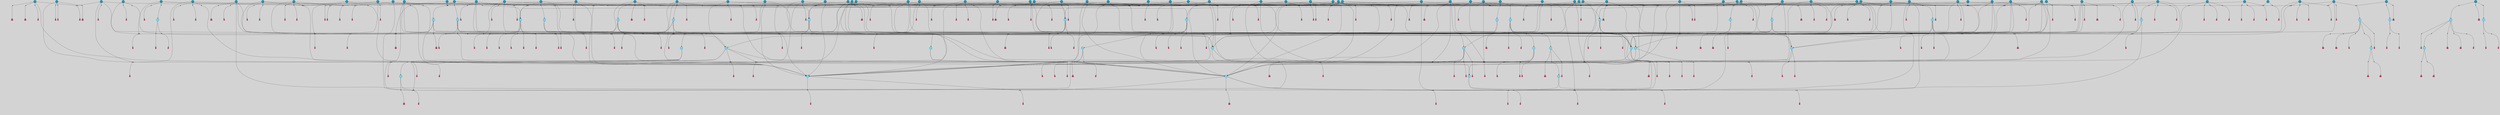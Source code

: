 // File exported with GEGELATI v1.3.1
// On the 2024-04-08 17:22:15
// With the File::TPGGraphDotExporter
digraph{
	graph[pad = "0.212, 0.055" bgcolor = lightgray]
	node[shape=circle style = filled label = ""]
		T3 [fillcolor="#66ddff"]
		T4 [fillcolor="#1199bb"]
		T7 [fillcolor="#66ddff"]
		T9 [fillcolor="#66ddff"]
		T11 [fillcolor="#66ddff"]
		T24 [fillcolor="#66ddff"]
		T27 [fillcolor="#66ddff"]
		T54 [fillcolor="#66ddff"]
		T95 [fillcolor="#66ddff"]
		T96 [fillcolor="#66ddff"]
		T111 [fillcolor="#66ddff"]
		T129 [fillcolor="#66ddff"]
		T160 [fillcolor="#1199bb"]
		T212 [fillcolor="#66ddff"]
		T214 [fillcolor="#66ddff"]
		T239 [fillcolor="#66ddff"]
		T242 [fillcolor="#66ddff"]
		T277 [fillcolor="#66ddff"]
		T280 [fillcolor="#1199bb"]
		T282 [fillcolor="#66ddff"]
		T286 [fillcolor="#1199bb"]
		T305 [fillcolor="#66ddff"]
		T326 [fillcolor="#66ddff"]
		T327 [fillcolor="#66ddff"]
		T328 [fillcolor="#1199bb"]
		T329 [fillcolor="#66ddff"]
		T330 [fillcolor="#66ddff"]
		T331 [fillcolor="#66ddff"]
		T332 [fillcolor="#66ddff"]
		T333 [fillcolor="#1199bb"]
		T334 [fillcolor="#66ddff"]
		T335 [fillcolor="#66ddff"]
		T336 [fillcolor="#66ddff"]
		T337 [fillcolor="#66ddff"]
		T338 [fillcolor="#66ddff"]
		T345 [fillcolor="#1199bb"]
		T349 [fillcolor="#1199bb"]
		T414 [fillcolor="#1199bb"]
		T416 [fillcolor="#66ddff"]
		T419 [fillcolor="#1199bb"]
		T422 [fillcolor="#1199bb"]
		T423 [fillcolor="#1199bb"]
		T424 [fillcolor="#1199bb"]
		T428 [fillcolor="#1199bb"]
		T430 [fillcolor="#1199bb"]
		T431 [fillcolor="#1199bb"]
		T432 [fillcolor="#1199bb"]
		T433 [fillcolor="#1199bb"]
		T434 [fillcolor="#1199bb"]
		T435 [fillcolor="#1199bb"]
		T436 [fillcolor="#1199bb"]
		T65 [fillcolor="#1199bb"]
		T437 [fillcolor="#1199bb"]
		T438 [fillcolor="#1199bb"]
		T439 [fillcolor="#1199bb"]
		T440 [fillcolor="#1199bb"]
		T441 [fillcolor="#1199bb"]
		T442 [fillcolor="#1199bb"]
		T445 [fillcolor="#1199bb"]
		T446 [fillcolor="#1199bb"]
		T447 [fillcolor="#1199bb"]
		T448 [fillcolor="#1199bb"]
		T449 [fillcolor="#1199bb"]
		T450 [fillcolor="#1199bb"]
		T451 [fillcolor="#1199bb"]
		T452 [fillcolor="#1199bb"]
		T453 [fillcolor="#1199bb"]
		T458 [fillcolor="#1199bb"]
		T459 [fillcolor="#1199bb"]
		T460 [fillcolor="#1199bb"]
		T464 [fillcolor="#66ddff"]
		T465 [fillcolor="#1199bb"]
		T466 [fillcolor="#1199bb"]
		T467 [fillcolor="#1199bb"]
		T469 [fillcolor="#1199bb"]
		T470 [fillcolor="#1199bb"]
		T471 [fillcolor="#1199bb"]
		T472 [fillcolor="#1199bb"]
		T478 [fillcolor="#1199bb"]
		T481 [fillcolor="#1199bb"]
		T482 [fillcolor="#66ddff"]
		T488 [fillcolor="#1199bb"]
		T489 [fillcolor="#1199bb"]
		T493 [fillcolor="#1199bb"]
		T497 [fillcolor="#1199bb"]
		T498 [fillcolor="#1199bb"]
		T500 [fillcolor="#66ddff"]
		T501 [fillcolor="#1199bb"]
		T503 [fillcolor="#1199bb"]
		T505 [fillcolor="#1199bb"]
		T506 [fillcolor="#1199bb"]
		T508 [fillcolor="#1199bb"]
		T509 [fillcolor="#1199bb"]
		T510 [fillcolor="#1199bb"]
		T511 [fillcolor="#1199bb"]
		T513 [fillcolor="#1199bb"]
		T514 [fillcolor="#1199bb"]
		T515 [fillcolor="#66ddff"]
		T516 [fillcolor="#1199bb"]
		T517 [fillcolor="#66ddff"]
		T518 [fillcolor="#66ddff"]
		T519 [fillcolor="#1199bb"]
		T520 [fillcolor="#66ddff"]
		T521 [fillcolor="#66ddff"]
		T522 [fillcolor="#66ddff"]
		T523 [fillcolor="#1199bb"]
		T524 [fillcolor="#1199bb"]
		T525 [fillcolor="#1199bb"]
		T526 [fillcolor="#1199bb"]
		T527 [fillcolor="#1199bb"]
		T528 [fillcolor="#1199bb"]
		T529 [fillcolor="#1199bb"]
		T530 [fillcolor="#1199bb"]
		T531 [fillcolor="#1199bb"]
		T532 [fillcolor="#1199bb"]
		T533 [fillcolor="#1199bb"]
		T534 [fillcolor="#1199bb"]
		T535 [fillcolor="#1199bb"]
		T536 [fillcolor="#1199bb"]
		T537 [fillcolor="#1199bb"]
		T538 [fillcolor="#1199bb"]
		T539 [fillcolor="#1199bb"]
		P4532 [fillcolor="#cccccc" shape=point] //6|
		I4532 [shape=box style=invis label="6|1&2|6#1|7&#92;n10|7&2|0#1|5&#92;n9|4&0|1#2|2&#92;n8|6&0|0#1|0&#92;n"]
		P4532 -> I4532[style=invis]
		A3501 [fillcolor="#ff3366" shape=box margin=0.03 width=0 height=0 label="3"]
		T3 -> P4532 -> A3501
		P4533 [fillcolor="#cccccc" shape=point] //3|
		I4533 [shape=box style=invis label="7|6&2|4#0|2&#92;n10|3&2|7#1|4&#92;n11|6&0|4#0|1&#92;n7|1&0|0#2|6&#92;n7|6&0|3#2|6&#92;n4|0&2|6#0|1&#92;n4|4&2|5#0|2&#92;n4|6&0|4#2|7&#92;n10|0&2|3#1|5&#92;n2|6&0|5#0|2&#92;n1|0&2|3#0|7&#92;n1|6&2|0#0|5&#92;n6|2&0|1#0|7&#92;n9|2&0|3#2|7&#92;n5|3&0|6#0|6&#92;n1|7&2|5#2|3&#92;n8|1&2|7#0|6&#92;n1|0&2|5#2|1&#92;n7|1&2|2#2|5&#92;n7|4&2|6#0|3&#92;n"]
		P4533 -> I4533[style=invis]
		A3502 [fillcolor="#ff3366" shape=box margin=0.03 width=0 height=0 label="4"]
		T3 -> P4533 -> A3502
		P4534 [fillcolor="#cccccc" shape=point] //7|
		I4534 [shape=box style=invis label="0|2&2|4#2|6&#92;n5|3&0|6#0|1&#92;n4|7&2|6#0|5&#92;n7|6&0|7#0|5&#92;n10|7&2|2#1|1&#92;n"]
		P4534 -> I4534[style=invis]
		A3503 [fillcolor="#ff3366" shape=box margin=0.03 width=0 height=0 label="4"]
		T4 -> P4534 -> A3503
		P4535 [fillcolor="#cccccc" shape=point] //0|
		I4535 [shape=box style=invis label="2|5&0|1#0|6&#92;n6|1&2|2#2|7&#92;n8|0&0|3#1|4&#92;n4|3&2|5#2|4&#92;n8|1&2|4#0|0&#92;n6|6&0|1#2|6&#92;n11|7&2|4#2|5&#92;n6|2&2|4#0|2&#92;n8|5&2|4#2|4&#92;n2|1&2|1#2|2&#92;n2|7&2|5#2|6&#92;n9|7&0|5#0|4&#92;n1|2&0|5#2|6&#92;n4|2&2|3#2|7&#92;n3|3&2|1#0|2&#92;n"]
		P4535 -> I4535[style=invis]
		A3504 [fillcolor="#ff3366" shape=box margin=0.03 width=0 height=0 label="5"]
		T4 -> P4535 -> A3504
		P4536 [fillcolor="#cccccc" shape=point] //-3|
		I4536 [shape=box style=invis label="1|6&2|7#0|7&#92;n10|2&0|7#1|3&#92;n9|6&2|7#2|2&#92;n5|3&0|7#0|7&#92;n1|6&2|3#0|0&#92;n2|3&2|3#2|2&#92;n5|1&2|6#0|6&#92;n"]
		P4536 -> I4536[style=invis]
		A3505 [fillcolor="#ff3366" shape=box margin=0.03 width=0 height=0 label="7"]
		T7 -> P4536 -> A3505
		P4537 [fillcolor="#cccccc" shape=point] //5|
		I4537 [shape=box style=invis label="0|5&2|3#0|1&#92;n0|6&2|1#2|4&#92;n6|2&2|6#0|7&#92;n7|4&0|3#0|1&#92;n5|4&0|7#1|6&#92;n9|1&0|5#2|2&#92;n6|3&2|3#1|7&#92;n11|7&2|4#1|6&#92;n2|5&0|1#0|0&#92;n4|7&0|0#0|2&#92;n6|2&0|6#0|0&#92;n2|1&2|6#2|4&#92;n10|0&2|0#1|0&#92;n6|6&2|4#0|6&#92;n"]
		P4537 -> I4537[style=invis]
		A3506 [fillcolor="#ff3366" shape=box margin=0.03 width=0 height=0 label="8"]
		T7 -> P4537 -> A3506
		P4538 [fillcolor="#cccccc" shape=point] //-6|
		I4538 [shape=box style=invis label="11|1&0|7#2|0&#92;n10|4&0|1#1|0&#92;n4|3&2|4#2|1&#92;n0|5&2|0#0|0&#92;n6|1&0|0#0|3&#92;n8|2&2|0#0|4&#92;n11|4&2|0#1|6&#92;n7|0&2|6#2|3&#92;n5|3&2|6#2|0&#92;n2|0&2|0#0|4&#92;n"]
		P4538 -> I4538[style=invis]
		A3507 [fillcolor="#ff3366" shape=box margin=0.03 width=0 height=0 label="9"]
		T9 -> P4538 -> A3507
		P4539 [fillcolor="#cccccc" shape=point] //2|
		I4539 [shape=box style=invis label="6|3&2|7#1|4&#92;n8|6&0|0#2|5&#92;n2|1&0|2#0|3&#92;n8|7&0|6#0|4&#92;n2|1&2|0#0|1&#92;n0|0&2|2#2|3&#92;n6|6&0|7#2|1&#92;n6|1&0|7#2|6&#92;n5|4&2|7#0|4&#92;n0|3&0|4#2|0&#92;n11|0&2|0#2|5&#92;n4|5&2|5#2|4&#92;n5|7&0|6#0|4&#92;n9|7&2|5#0|3&#92;n5|4&2|1#0|3&#92;n5|3&0|1#1|7&#92;n0|4&0|3#2|5&#92;n"]
		P4539 -> I4539[style=invis]
		A3508 [fillcolor="#ff3366" shape=box margin=0.03 width=0 height=0 label="10"]
		T9 -> P4539 -> A3508
		P4540 [fillcolor="#cccccc" shape=point] //6|
		I4540 [shape=box style=invis label="3|0&2|7#2|2&#92;n3|2&0|4#2|5&#92;n5|1&0|2#1|0&#92;n8|7&0|1#2|0&#92;n8|5&0|3#0|6&#92;n0|2&0|2#2|3&#92;n1|5&2|5#0|5&#92;n5|6&0|6#0|7&#92;n6|7&0|0#2|6&#92;n1|2&2|3#0|0&#92;n7|7&2|3#0|4&#92;n0|7&2|7#0|6&#92;n1|0&2|2#2|7&#92;n4|4&0|1#0|0&#92;n"]
		P4540 -> I4540[style=invis]
		A3509 [fillcolor="#ff3366" shape=box margin=0.03 width=0 height=0 label="11"]
		T11 -> P4540 -> A3509
		P4541 [fillcolor="#cccccc" shape=point] //-4|
		I4541 [shape=box style=invis label="4|1&0|4#2|6&#92;n1|2&2|2#2|0&#92;n1|2&2|0#0|6&#92;n8|4&2|3#2|5&#92;n5|5&2|1#1|0&#92;n"]
		P4541 -> I4541[style=invis]
		A3510 [fillcolor="#ff3366" shape=box margin=0.03 width=0 height=0 label="12"]
		T11 -> P4541 -> A3510
		P4542 [fillcolor="#cccccc" shape=point] //-3|
		I4542 [shape=box style=invis label="8|1&2|3#0|5&#92;n0|6&0|5#0|5&#92;n3|7&2|1#0|6&#92;n3|5&0|1#0|0&#92;n9|5&2|0#0|4&#92;n3|5&0|2#0|3&#92;n10|6&2|4#1|0&#92;n9|4&2|7#2|6&#92;n1|7&2|5#2|2&#92;n"]
		P4542 -> I4542[style=invis]
		A3511 [fillcolor="#ff3366" shape=box margin=0.03 width=0 height=0 label="5"]
		T4 -> P4542 -> A3511
		P4543 [fillcolor="#cccccc" shape=point] //1|
		I4543 [shape=box style=invis label="5|1&0|6#2|7&#92;n2|4&0|4#2|2&#92;n0|6&0|5#0|4&#92;n10|6&2|5#1|6&#92;n9|3&0|1#1|7&#92;n10|3&2|2#1|0&#92;n5|0&0|0#2|1&#92;n11|3&2|3#1|5&#92;n10|3&0|1#1|0&#92;n2|4&0|1#0|1&#92;n0|2&0|3#2|4&#92;n9|2&2|1#2|5&#92;n11|7&2|6#2|6&#92;n"]
		P4543 -> I4543[style=invis]
		T24 -> P4543 -> T7
		P4544 [fillcolor="#cccccc" shape=point] //5|
		I4544 [shape=box style=invis label="3|0&2|0#0|1&#92;n3|0&0|7#0|1&#92;n5|3&0|2#2|6&#92;n4|4&2|4#2|6&#92;n11|2&0|7#1|6&#92;n2|7&2|2#2|5&#92;n9|3&2|6#2|7&#92;n7|7&0|0#0|4&#92;n6|1&2|4#2|3&#92;n5|4&2|0#1|6&#92;n1|3&0|7#0|4&#92;n"]
		P4544 -> I4544[style=invis]
		A3512 [fillcolor="#ff3366" shape=box margin=0.03 width=0 height=0 label="7"]
		T24 -> P4544 -> A3512
		P4545 [fillcolor="#cccccc" shape=point] //-2|
		I4545 [shape=box style=invis label="4|1&0|4#0|3&#92;n4|2&0|5#2|0&#92;n5|5&2|6#0|5&#92;n1|4&0|1#0|2&#92;n6|3&2|7#1|5&#92;n0|4&2|0#0|3&#92;n8|5&2|5#1|2&#92;n10|7&2|7#1|1&#92;n3|4&0|0#2|1&#92;n3|6&2|5#2|5&#92;n8|3&0|1#0|7&#92;n10|0&2|7#1|3&#92;n4|1&2|4#0|1&#92;n9|3&2|0#0|4&#92;n3|6&2|0#0|4&#92;n1|2&0|6#2|1&#92;n4|0&2|1#2|2&#92;n"]
		P4545 -> I4545[style=invis]
		A3513 [fillcolor="#ff3366" shape=box margin=0.03 width=0 height=0 label="14"]
		T24 -> P4545 -> A3513
		P4546 [fillcolor="#cccccc" shape=point] //2|
		I4546 [shape=box style=invis label="9|1&2|3#0|1&#92;n5|2&2|0#2|4&#92;n3|6&2|5#2|7&#92;n7|0&2|5#0|4&#92;n1|2&0|3#0|5&#92;n7|3&2|7#0|0&#92;n"]
		P4546 -> I4546[style=invis]
		A3514 [fillcolor="#ff3366" shape=box margin=0.03 width=0 height=0 label="2"]
		T27 -> P4546 -> A3514
		P4547 [fillcolor="#cccccc" shape=point] //-6|
		I4547 [shape=box style=invis label="7|5&0|4#0|4&#92;n11|0&2|5#2|1&#92;n"]
		P4547 -> I4547[style=invis]
		A3515 [fillcolor="#ff3366" shape=box margin=0.03 width=0 height=0 label="3"]
		T27 -> P4547 -> A3515
		T27 -> P4533
		T27 -> P4535
		P4548 [fillcolor="#cccccc" shape=point] //0|
		I4548 [shape=box style=invis label="4|0&0|3#2|7&#92;n10|2&0|3#1|7&#92;n3|5&0|2#0|3&#92;n4|5&0|0#2|1&#92;n10|7&2|0#1|2&#92;n5|3&2|3#1|6&#92;n9|5&2|0#0|4&#92;n5|4&2|7#0|2&#92;n10|3&2|7#1|4&#92;n7|2&0|1#2|6&#92;n8|6&0|5#0|5&#92;n8|7&2|3#0|5&#92;n2|6&2|4#0|0&#92;n"]
		P4548 -> I4548[style=invis]
		A3516 [fillcolor="#ff3366" shape=box margin=0.03 width=0 height=0 label="5"]
		T27 -> P4548 -> A3516
		P4549 [fillcolor="#cccccc" shape=point] //8|
		I4549 [shape=box style=invis label="9|0&0|1#2|0&#92;n10|1&2|5#1|4&#92;n8|2&2|6#0|4&#92;n2|4&2|5#2|3&#92;n4|2&2|2#0|2&#92;n7|5&0|2#0|0&#92;n8|2&2|1#1|3&#92;n8|7&0|7#2|1&#92;n1|1&0|0#0|7&#92;n5|6&2|5#1|0&#92;n6|6&2|5#0|0&#92;n11|4&0|3#2|6&#92;n4|2&2|4#0|7&#92;n5|6&0|1#2|0&#92;n11|3&0|2#0|7&#92;n"]
		P4549 -> I4549[style=invis]
		A3517 [fillcolor="#ff3366" shape=box margin=0.03 width=0 height=0 label="6"]
		T54 -> P4549 -> A3517
		T54 -> P4544
		P4550 [fillcolor="#cccccc" shape=point] //-10|
		I4550 [shape=box style=invis label="3|6&0|0#0|4&#92;n4|1&2|4#0|1&#92;n5|1&0|1#0|4&#92;n5|5&2|6#0|5&#92;n6|5&0|6#0|3&#92;n11|1&2|0#0|1&#92;n0|7&2|0#0|3&#92;n1|2&0|6#0|1&#92;n8|0&0|4#2|0&#92;n0|4&0|7#2|7&#92;n7|0&2|7#1|3&#92;n3|1&0|5#2|5&#92;n5|1&0|4#0|3&#92;n2|2&0|2#0|0&#92;n8|3&0|1#0|7&#92;n3|0&0|3#0|5&#92;n7|2&0|5#2|0&#92;n6|3&2|7#1|5&#92;n4|7&2|7#2|1&#92;n"]
		P4550 -> I4550[style=invis]
		A3518 [fillcolor="#ff3366" shape=box margin=0.03 width=0 height=0 label="14"]
		T54 -> P4550 -> A3518
		T54 -> P4537
		P4551 [fillcolor="#cccccc" shape=point] //4|
		I4551 [shape=box style=invis label="4|3&0|6#0|3&#92;n5|7&2|3#2|2&#92;n5|6&0|7#1|2&#92;n1|4&2|6#0|3&#92;n8|4&2|1#2|5&#92;n9|5&2|4#1|4&#92;n2|4&0|5#0|7&#92;n10|0&0|6#1|3&#92;n3|0&0|6#0|2&#92;n2|7&2|7#2|6&#92;n5|2&0|5#1|5&#92;n10|4&2|5#1|7&#92;n4|0&0|4#2|4&#92;n11|1&0|4#2|6&#92;n10|6&2|0#1|4&#92;n9|7&0|3#1|4&#92;n4|5&2|7#0|6&#92;n11|5&2|6#2|3&#92;n0|3&0|5#0|1&#92;n"]
		P4551 -> I4551[style=invis]
		A3519 [fillcolor="#ff3366" shape=box margin=0.03 width=0 height=0 label="13"]
		T95 -> P4551 -> A3519
		P4552 [fillcolor="#cccccc" shape=point] //8|
		I4552 [shape=box style=invis label="9|7&0|5#2|5&#92;n3|3&2|3#0|2&#92;n9|5&2|2#1|0&#92;n2|3&0|6#0|3&#92;n4|4&2|5#2|7&#92;n11|3&2|0#1|5&#92;n6|6&2|1#2|2&#92;n4|6&0|1#2|2&#92;n2|5&2|7#2|2&#92;n7|7&2|2#2|3&#92;n6|5&0|3#2|6&#92;n6|7&0|6#0|2&#92;n"]
		P4552 -> I4552[style=invis]
		A3520 [fillcolor="#ff3366" shape=box margin=0.03 width=0 height=0 label="14"]
		T95 -> P4552 -> A3520
		P4553 [fillcolor="#cccccc" shape=point] //2|
		I4553 [shape=box style=invis label="4|1&0|4#2|6&#92;n5|5&2|1#1|0&#92;n1|0&2|0#0|6&#92;n8|4&2|3#2|5&#92;n"]
		P4553 -> I4553[style=invis]
		T95 -> P4553 -> T11
		P4554 [fillcolor="#cccccc" shape=point] //-9|
		I4554 [shape=box style=invis label="2|0&2|0#2|1&#92;n4|4&2|4#2|6&#92;n9|1&0|3#1|7&#92;n5|3&0|2#2|6&#92;n2|7&2|2#2|5&#92;n5|4&2|0#1|6&#92;n3|0&0|7#0|1&#92;n1|3&0|7#0|4&#92;n11|6&2|2#0|7&#92;n7|7&0|0#0|4&#92;n11|0&0|7#1|6&#92;n9|3&2|6#2|7&#92;n"]
		P4554 -> I4554[style=invis]
		A3521 [fillcolor="#ff3366" shape=box margin=0.03 width=0 height=0 label="7"]
		T95 -> P4554 -> A3521
		P4555 [fillcolor="#cccccc" shape=point] //-8|
		I4555 [shape=box style=invis label="7|5&0|4#2|4&#92;n"]
		P4555 -> I4555[style=invis]
		A3522 [fillcolor="#ff3366" shape=box margin=0.03 width=0 height=0 label="3"]
		T95 -> P4555 -> A3522
		P4556 [fillcolor="#cccccc" shape=point] //6|
		I4556 [shape=box style=invis label="0|5&2|3#0|1&#92;n0|6&2|1#2|4&#92;n9|1&0|5#2|2&#92;n7|4&0|3#0|1&#92;n5|4&0|7#1|6&#92;n2|5&0|1#0|0&#92;n6|3&2|3#1|7&#92;n11|7&2|4#1|6&#92;n6|2&2|6#0|1&#92;n4|7&0|0#0|2&#92;n6|2&0|6#0|0&#92;n9|1&2|6#2|4&#92;n10|0&2|0#1|0&#92;n6|6&2|4#0|6&#92;n"]
		P4556 -> I4556[style=invis]
		A3523 [fillcolor="#ff3366" shape=box margin=0.03 width=0 height=0 label="8"]
		T96 -> P4556 -> A3523
		P4557 [fillcolor="#cccccc" shape=point] //5|
		I4557 [shape=box style=invis label="10|4&0|1#1|0&#92;n4|3&2|4#2|1&#92;n2|0&2|0#0|4&#92;n6|1&0|0#0|3&#92;n8|2&2|0#0|4&#92;n0|0&0|0#0|0&#92;n11|4&2|0#1|6&#92;n7|0&2|6#2|3&#92;n5|3&2|6#2|0&#92;n0|0&2|0#0|0&#92;n"]
		P4557 -> I4557[style=invis]
		A3524 [fillcolor="#ff3366" shape=box margin=0.03 width=0 height=0 label="9"]
		T96 -> P4557 -> A3524
		T96 -> P4532
		P4558 [fillcolor="#cccccc" shape=point] //1|
		I4558 [shape=box style=invis label="5|4&0|7#1|6&#92;n0|6&2|1#2|4&#92;n7|4&0|3#0|1&#92;n0|5&2|3#0|1&#92;n9|1&0|5#2|2&#92;n6|3&2|3#1|7&#92;n11|7&2|4#1|6&#92;n2|5&0|1#0|0&#92;n7|5&2|3#1|1&#92;n4|7&0|0#0|2&#92;n6|2&0|6#0|0&#92;n2|1&2|6#2|4&#92;n10|0&2|7#1|0&#92;n6|6&2|4#0|6&#92;n"]
		P4558 -> I4558[style=invis]
		A3525 [fillcolor="#ff3366" shape=box margin=0.03 width=0 height=0 label="8"]
		T96 -> P4558 -> A3525
		T96 -> P4542
		P4559 [fillcolor="#cccccc" shape=point] //-5|
		I4559 [shape=box style=invis label="0|0&2|3#0|2&#92;n10|5&0|6#1|3&#92;n7|3&0|6#2|3&#92;n3|4&0|6#0|6&#92;n10|5&0|2#1|1&#92;n5|0&0|1#0|3&#92;n6|6&2|5#1|5&#92;n7|4&0|2#1|7&#92;n5|7&0|1#2|5&#92;n1|5&0|0#0|3&#92;n7|5&2|1#2|6&#92;n9|0&0|2#0|0&#92;n4|0&2|4#0|0&#92;n4|6&0|0#2|3&#92;n3|1&0|6#2|5&#92;n7|7&2|1#2|3&#92;n9|4&2|2#0|6&#92;n"]
		P4559 -> I4559[style=invis]
		T111 -> P4559 -> T9
		P4560 [fillcolor="#cccccc" shape=point] //7|
		I4560 [shape=box style=invis label="7|4&2|1#2|0&#92;n4|1&2|4#2|3&#92;n5|0&2|0#2|2&#92;n6|1&2|4#2|6&#92;n"]
		P4560 -> I4560[style=invis]
		A3526 [fillcolor="#ff3366" shape=box margin=0.03 width=0 height=0 label="9"]
		T111 -> P4560 -> A3526
		P4561 [fillcolor="#cccccc" shape=point] //2|
		I4561 [shape=box style=invis label="3|0&2|0#0|1&#92;n11|2&0|7#1|6&#92;n8|7&2|4#0|5&#92;n5|3&0|2#2|6&#92;n4|4&2|4#2|6&#92;n3|0&0|7#0|1&#92;n2|7&2|2#2|5&#92;n9|3&2|6#2|7&#92;n7|7&0|0#0|4&#92;n6|1&2|4#1|3&#92;n5|4&2|0#1|6&#92;n1|3&0|7#0|4&#92;n"]
		P4561 -> I4561[style=invis]
		A3527 [fillcolor="#ff3366" shape=box margin=0.03 width=0 height=0 label="7"]
		T111 -> P4561 -> A3527
		T111 -> P4538
		T129 -> P4549
		T129 -> P4544
		P4562 [fillcolor="#cccccc" shape=point] //10|
		I4562 [shape=box style=invis label="4|5&2|7#2|1&#92;n1|7&2|3#0|6&#92;n3|5&2|2#0|3&#92;n10|3&0|7#1|4&#92;n7|1&0|4#2|6&#92;n10|2&0|3#1|7&#92;n9|5&2|0#0|4&#92;n4|0&0|3#2|7&#92;n11|4&2|6#1|2&#92;n5|4&2|7#0|2&#92;n2|6&2|4#0|0&#92;n6|5&0|7#2|1&#92;n5|3&2|3#1|6&#92;n10|7&2|0#1|2&#92;n"]
		P4562 -> I4562[style=invis]
		A3528 [fillcolor="#ff3366" shape=box margin=0.03 width=0 height=0 label="5"]
		T129 -> P4562 -> A3528
		P4563 [fillcolor="#cccccc" shape=point] //5|
		I4563 [shape=box style=invis label="9|4&2|3#1|3&#92;n0|4&2|4#0|5&#92;n6|1&2|6#2|5&#92;n4|0&0|5#2|0&#92;n"]
		P4563 -> I4563[style=invis]
		A3529 [fillcolor="#ff3366" shape=box margin=0.03 width=0 height=0 label="7"]
		T129 -> P4563 -> A3529
		P4564 [fillcolor="#cccccc" shape=point] //6|
		I4564 [shape=box style=invis label="9|4&2|7#0|6&#92;n8|4&0|1#1|0&#92;n1|3&0|0#2|1&#92;n2|4&0|6#2|2&#92;n5|1&2|5#0|7&#92;n3|0&0|3#2|6&#92;n2|2&2|6#0|2&#92;n8|4&0|4#2|2&#92;n5|1&2|4#0|3&#92;n9|4&0|6#0|6&#92;n5|0&2|2#1|5&#92;n11|7&0|0#1|1&#92;n0|4&0|3#0|3&#92;n7|7&2|4#2|5&#92;n1|5&0|1#2|1&#92;n"]
		P4564 -> I4564[style=invis]
		A3530 [fillcolor="#ff3366" shape=box margin=0.03 width=0 height=0 label="1"]
		T129 -> P4564 -> A3530
		T160 -> P4551
		T160 -> P4554
		P4565 [fillcolor="#cccccc" shape=point] //5|
		I4565 [shape=box style=invis label="6|0&2|7#2|7&#92;n3|6&2|6#2|6&#92;n6|3&0|5#1|2&#92;n"]
		P4565 -> I4565[style=invis]
		A3531 [fillcolor="#ff3366" shape=box margin=0.03 width=0 height=0 label="3"]
		T160 -> P4565 -> A3531
		P4566 [fillcolor="#cccccc" shape=point] //-2|
		I4566 [shape=box style=invis label="11|7&2|0#1|7&#92;n4|3&0|1#2|5&#92;n0|4&2|4#2|7&#92;n1|6&0|0#0|4&#92;n4|0&0|0#0|5&#92;n0|6&2|3#2|0&#92;n9|6&2|5#1|3&#92;n0|7&2|1#2|5&#92;n4|4&0|5#0|1&#92;n10|4&0|0#1|0&#92;n"]
		P4566 -> I4566[style=invis]
		A3532 [fillcolor="#ff3366" shape=box margin=0.03 width=0 height=0 label="12"]
		T160 -> P4566 -> A3532
		T160 -> P4544
		P4567 [fillcolor="#cccccc" shape=point] //6|
		I4567 [shape=box style=invis label="9|4&2|7#0|6&#92;n8|4&0|1#1|0&#92;n1|3&0|0#2|1&#92;n2|4&0|6#2|2&#92;n5|1&2|5#0|7&#92;n3|0&0|3#2|6&#92;n2|2&2|6#0|2&#92;n8|4&0|4#2|2&#92;n5|1&2|4#0|3&#92;n9|4&0|6#0|6&#92;n5|0&2|2#1|5&#92;n11|7&0|0#1|1&#92;n0|4&0|3#0|3&#92;n7|7&2|4#2|5&#92;n1|5&0|1#2|1&#92;n"]
		P4567 -> I4567[style=invis]
		A3533 [fillcolor="#ff3366" shape=box margin=0.03 width=0 height=0 label="1"]
		T212 -> P4567 -> A3533
		P4568 [fillcolor="#cccccc" shape=point] //10|
		I4568 [shape=box style=invis label="4|5&2|7#2|1&#92;n1|7&2|3#0|6&#92;n3|5&2|2#0|3&#92;n10|3&0|7#1|4&#92;n7|1&0|4#2|6&#92;n10|2&0|3#1|7&#92;n9|5&2|0#0|4&#92;n4|0&0|3#2|7&#92;n11|4&2|6#1|2&#92;n5|4&2|7#0|2&#92;n2|6&2|4#0|0&#92;n6|5&0|7#2|1&#92;n5|3&2|3#1|6&#92;n10|7&2|0#1|2&#92;n"]
		P4568 -> I4568[style=invis]
		A3534 [fillcolor="#ff3366" shape=box margin=0.03 width=0 height=0 label="5"]
		T212 -> P4568 -> A3534
		P4569 [fillcolor="#cccccc" shape=point] //8|
		I4569 [shape=box style=invis label="9|0&0|1#2|0&#92;n10|1&2|5#1|4&#92;n8|2&2|6#0|4&#92;n2|4&2|5#2|3&#92;n4|2&2|2#0|2&#92;n7|5&0|2#0|0&#92;n8|2&2|1#1|3&#92;n8|7&0|7#2|1&#92;n1|1&0|0#0|7&#92;n5|6&2|5#1|0&#92;n6|6&2|5#0|0&#92;n11|4&0|3#2|6&#92;n4|2&2|4#0|7&#92;n5|6&0|1#2|0&#92;n11|3&0|2#0|7&#92;n"]
		P4569 -> I4569[style=invis]
		A3535 [fillcolor="#ff3366" shape=box margin=0.03 width=0 height=0 label="6"]
		T212 -> P4569 -> A3535
		P4570 [fillcolor="#cccccc" shape=point] //5|
		I4570 [shape=box style=invis label="3|0&2|0#0|1&#92;n3|0&0|7#0|1&#92;n5|3&0|2#2|6&#92;n4|4&2|4#2|6&#92;n11|2&0|7#1|6&#92;n2|7&2|2#2|5&#92;n9|3&2|6#2|7&#92;n7|7&0|0#0|4&#92;n6|1&2|4#2|3&#92;n5|4&2|0#1|6&#92;n1|3&0|7#0|4&#92;n"]
		P4570 -> I4570[style=invis]
		A3536 [fillcolor="#ff3366" shape=box margin=0.03 width=0 height=0 label="7"]
		T212 -> P4570 -> A3536
		P4571 [fillcolor="#cccccc" shape=point] //5|
		I4571 [shape=box style=invis label="9|4&2|3#1|3&#92;n0|4&2|4#0|5&#92;n6|1&2|6#2|5&#92;n4|0&0|5#2|0&#92;n"]
		P4571 -> I4571[style=invis]
		A3537 [fillcolor="#ff3366" shape=box margin=0.03 width=0 height=0 label="7"]
		T212 -> P4571 -> A3537
		P4572 [fillcolor="#cccccc" shape=point] //6|
		I4572 [shape=box style=invis label="9|4&2|7#0|6&#92;n8|4&0|1#1|0&#92;n1|3&0|0#2|1&#92;n2|4&0|6#2|2&#92;n5|1&2|5#0|7&#92;n3|0&0|3#2|6&#92;n2|2&2|6#0|2&#92;n8|4&0|4#2|2&#92;n5|1&2|4#0|3&#92;n9|4&0|6#0|6&#92;n5|0&2|2#1|5&#92;n11|7&0|0#1|1&#92;n0|4&0|3#0|3&#92;n7|7&2|4#2|5&#92;n1|5&0|1#2|1&#92;n"]
		P4572 -> I4572[style=invis]
		A3538 [fillcolor="#ff3366" shape=box margin=0.03 width=0 height=0 label="1"]
		T214 -> P4572 -> A3538
		P4573 [fillcolor="#cccccc" shape=point] //10|
		I4573 [shape=box style=invis label="4|5&2|7#2|1&#92;n1|7&2|3#0|6&#92;n3|5&2|2#0|3&#92;n10|3&0|7#1|4&#92;n7|1&0|4#2|6&#92;n10|2&0|3#1|7&#92;n9|5&2|0#0|4&#92;n4|0&0|3#2|7&#92;n11|4&2|6#1|2&#92;n5|4&2|7#0|2&#92;n2|6&2|4#0|0&#92;n6|5&0|7#2|1&#92;n5|3&2|3#1|6&#92;n10|7&2|0#1|2&#92;n"]
		P4573 -> I4573[style=invis]
		A3539 [fillcolor="#ff3366" shape=box margin=0.03 width=0 height=0 label="5"]
		T214 -> P4573 -> A3539
		P4574 [fillcolor="#cccccc" shape=point] //5|
		I4574 [shape=box style=invis label="3|0&2|0#0|1&#92;n3|0&0|7#0|1&#92;n5|3&0|2#2|6&#92;n4|4&2|4#2|6&#92;n11|2&0|7#1|6&#92;n2|7&2|2#2|5&#92;n9|3&2|6#2|7&#92;n7|7&0|0#0|4&#92;n6|1&2|4#2|3&#92;n5|4&2|0#1|6&#92;n1|3&0|7#0|4&#92;n"]
		P4574 -> I4574[style=invis]
		A3540 [fillcolor="#ff3366" shape=box margin=0.03 width=0 height=0 label="7"]
		T214 -> P4574 -> A3540
		P4575 [fillcolor="#cccccc" shape=point] //8|
		I4575 [shape=box style=invis label="9|0&0|1#2|0&#92;n10|1&2|5#1|4&#92;n8|2&2|6#0|4&#92;n2|4&2|5#2|3&#92;n4|2&2|2#0|2&#92;n7|5&0|2#0|0&#92;n8|2&2|1#1|3&#92;n8|7&0|7#2|1&#92;n1|1&0|0#0|7&#92;n5|6&2|5#1|0&#92;n6|6&2|5#0|0&#92;n11|4&0|3#2|6&#92;n4|2&2|4#0|7&#92;n5|6&0|1#2|0&#92;n11|3&0|2#0|7&#92;n"]
		P4575 -> I4575[style=invis]
		A3541 [fillcolor="#ff3366" shape=box margin=0.03 width=0 height=0 label="6"]
		T214 -> P4575 -> A3541
		P4576 [fillcolor="#cccccc" shape=point] //5|
		I4576 [shape=box style=invis label="9|4&2|3#1|3&#92;n0|4&2|4#0|5&#92;n6|1&2|6#2|5&#92;n4|0&0|5#2|0&#92;n"]
		P4576 -> I4576[style=invis]
		A3542 [fillcolor="#ff3366" shape=box margin=0.03 width=0 height=0 label="7"]
		T214 -> P4576 -> A3542
		P4577 [fillcolor="#cccccc" shape=point] //-4|
		I4577 [shape=box style=invis label="3|0&2|0#2|1&#92;n11|0&0|7#1|6&#92;n11|6&2|2#0|7&#92;n4|4&2|4#2|6&#92;n2|7&2|2#0|5&#92;n1|3&0|4#0|4&#92;n5|3&0|2#2|6&#92;n7|7&0|0#0|4&#92;n6|1&2|4#2|3&#92;n10|0&0|7#1|4&#92;n3|0&0|7#0|1&#92;n9|3&2|6#2|7&#92;n"]
		P4577 -> I4577[style=invis]
		A3543 [fillcolor="#ff3366" shape=box margin=0.03 width=0 height=0 label="7"]
		T239 -> P4577 -> A3543
		P4578 [fillcolor="#cccccc" shape=point] //-2|
		I4578 [shape=box style=invis label="9|5&0|3#2|4&#92;n9|0&2|0#0|1&#92;n0|2&2|2#2|0&#92;n6|7&0|6#1|2&#92;n3|6&0|3#0|5&#92;n10|7&0|6#1|1&#92;n8|5&2|4#2|2&#92;n11|7&2|7#0|5&#92;n2|7&2|5#0|3&#92;n7|0&2|4#1|6&#92;n6|5&0|0#0|6&#92;n1|5&0|4#0|0&#92;n4|6&2|2#0|6&#92;n3|3&2|1#0|5&#92;n4|7&0|0#2|4&#92;n5|5&2|5#0|2&#92;n2|6&0|0#2|0&#92;n9|1&2|6#2|2&#92;n"]
		P4578 -> I4578[style=invis]
		T239 -> P4578 -> T96
		P4579 [fillcolor="#cccccc" shape=point] //-7|
		I4579 [shape=box style=invis label="11|2&2|6#1|1&#92;n2|3&0|6#2|3&#92;n10|0&0|2#1|4&#92;n"]
		P4579 -> I4579[style=invis]
		T239 -> P4579 -> T111
		P4580 [fillcolor="#cccccc" shape=point] //7|
		I4580 [shape=box style=invis label="7|0&2|1#2|0&#92;n9|7&2|1#1|7&#92;n8|2&0|1#1|0&#92;n6|6&0|2#1|1&#92;n2|2&0|5#0|0&#92;n5|7&0|0#2|1&#92;n5|1&2|5#1|5&#92;n4|7&2|4#2|3&#92;n10|5&2|2#1|5&#92;n1|3&2|2#2|0&#92;n10|2&2|6#1|5&#92;n"]
		P4580 -> I4580[style=invis]
		A3544 [fillcolor="#ff3366" shape=box margin=0.03 width=0 height=0 label="1"]
		T239 -> P4580 -> A3544
		T239 -> P4542
		P4581 [fillcolor="#cccccc" shape=point] //5|
		I4581 [shape=box style=invis label="1|6&2|7#0|7&#92;n9|2&2|7#2|2&#92;n10|2&0|7#1|3&#92;n5|3&0|7#0|7&#92;n7|0&2|7#2|2&#92;n1|6&2|3#0|0&#92;n2|3&2|3#2|2&#92;n"]
		P4581 -> I4581[style=invis]
		A3545 [fillcolor="#ff3366" shape=box margin=0.03 width=0 height=0 label="7"]
		T242 -> P4581 -> A3545
		P4582 [fillcolor="#cccccc" shape=point] //-8|
		I4582 [shape=box style=invis label="7|5&0|2#2|1&#92;n1|0&2|6#0|0&#92;n7|1&2|6#1|1&#92;n8|7&0|3#1|6&#92;n3|7&2|3#2|4&#92;n"]
		P4582 -> I4582[style=invis]
		A3546 [fillcolor="#ff3366" shape=box margin=0.03 width=0 height=0 label="2"]
		T242 -> P4582 -> A3546
		P4583 [fillcolor="#cccccc" shape=point] //-3|
		I4583 [shape=box style=invis label="1|1&2|1#0|1&#92;n1|4&0|0#2|4&#92;n11|0&2|3#0|2&#92;n11|6&0|4#0|1&#92;n5|2&0|6#1|5&#92;n3|7&2|6#2|7&#92;n7|7&0|1#2|1&#92;n9|5&2|2#2|0&#92;n6|5&2|6#1|4&#92;n0|7&0|5#2|4&#92;n8|1&0|0#2|3&#92;n0|5&0|3#0|5&#92;n2|0&2|4#0|5&#92;n7|5&2|7#1|3&#92;n8|3&0|0#1|2&#92;n"]
		P4583 -> I4583[style=invis]
		A3547 [fillcolor="#ff3366" shape=box margin=0.03 width=0 height=0 label="1"]
		T242 -> P4583 -> A3547
		P4584 [fillcolor="#cccccc" shape=point] //-9|
		I4584 [shape=box style=invis label="4|7&0|0#0|2&#92;n6|2&0|1#0|0&#92;n6|2&2|6#0|7&#92;n9|0&2|7#1|1&#92;n7|4&0|3#0|1&#92;n10|6&2|1#1|1&#92;n9|1&0|5#2|2&#92;n5|4&0|7#2|6&#92;n2|5&0|1#0|0&#92;n0|5&2|5#0|1&#92;n11|7&2|4#1|6&#92;n2|1&2|6#2|4&#92;n10|0&0|0#1|0&#92;n6|6&2|4#0|6&#92;n"]
		P4584 -> I4584[style=invis]
		T277 -> P4584 -> T214
		P4585 [fillcolor="#cccccc" shape=point] //7|
		I4585 [shape=box style=invis label="7|4&2|7#0|4&#92;n4|6&0|1#2|5&#92;n2|1&2|3#0|0&#92;n4|3&2|0#0|1&#92;n0|0&2|7#2|7&#92;n7|7&0|5#2|3&#92;n5|0&2|1#2|2&#92;n10|0&0|4#1|2&#92;n4|4&0|7#0|0&#92;n6|7&0|2#0|1&#92;n1|4&2|5#0|4&#92;n"]
		P4585 -> I4585[style=invis]
		A3548 [fillcolor="#ff3366" shape=box margin=0.03 width=0 height=0 label="0"]
		T277 -> P4585 -> A3548
		T277 -> P4543
		P4586 [fillcolor="#cccccc" shape=point] //6|
		I4586 [shape=box style=invis label="7|0&2|5#1|2&#92;n10|6&2|1#1|3&#92;n7|5&0|2#0|7&#92;n10|7&0|1#1|5&#92;n4|6&2|5#0|5&#92;n4|4&0|7#2|7&#92;n"]
		P4586 -> I4586[style=invis]
		A3549 [fillcolor="#ff3366" shape=box margin=0.03 width=0 height=0 label="7"]
		T277 -> P4586 -> A3549
		P4587 [fillcolor="#cccccc" shape=point] //-2|
		I4587 [shape=box style=invis label="3|0&2|0#0|1&#92;n4|1&0|3#2|2&#92;n11|2&0|7#1|6&#92;n8|7&2|4#0|5&#92;n6|1&2|4#1|3&#92;n4|4&2|4#2|6&#92;n3|0&0|7#0|1&#92;n9|3&2|6#2|7&#92;n7|7&0|0#0|4&#92;n5|3&0|2#2|6&#92;n5|4&2|0#1|6&#92;n1|3&0|7#0|4&#92;n"]
		P4587 -> I4587[style=invis]
		A3550 [fillcolor="#ff3366" shape=box margin=0.03 width=0 height=0 label="7"]
		T277 -> P4587 -> A3550
		T280 -> P4551
		P4588 [fillcolor="#cccccc" shape=point] //1|
		I4588 [shape=box style=invis label="0|4&0|1#0|1&#92;n10|5&2|5#1|6&#92;n7|7&2|5#2|2&#92;n9|5&0|7#2|7&#92;n8|4&0|3#2|7&#92;n11|0&2|3#0|5&#92;n7|0&0|0#0|1&#92;n4|2&0|4#0|5&#92;n5|1&0|6#2|7&#92;n11|3&0|7#1|3&#92;n"]
		P4588 -> I4588[style=invis]
		T280 -> P4588 -> T7
		P4589 [fillcolor="#cccccc" shape=point] //-3|
		I4589 [shape=box style=invis label="4|5&0|0#0|0&#92;n4|7&0|0#0|2&#92;n0|6&2|1#2|4&#92;n9|1&0|5#2|2&#92;n10|0&2|0#1|0&#92;n6|6&2|4#0|6&#92;n2|5&0|1#0|0&#92;n6|3&2|3#1|7&#92;n11|7&2|4#1|6&#92;n6|2&2|6#0|1&#92;n6|2&0|0#0|0&#92;n9|1&2|6#2|4&#92;n10|4&0|3#1|1&#92;n5|4&2|7#1|6&#92;n"]
		P4589 -> I4589[style=invis]
		T280 -> P4589 -> T95
		P4590 [fillcolor="#cccccc" shape=point] //-4|
		I4590 [shape=box style=invis label="5|5&2|1#1|0&#92;n4|1&0|4#2|6&#92;n2|4&2|3#2|5&#92;n1|0&2|0#2|6&#92;n1|4&2|5#0|7&#92;n"]
		P4590 -> I4590[style=invis]
		T282 -> P4590 -> T11
		P4591 [fillcolor="#cccccc" shape=point] //5|
		I4591 [shape=box style=invis label="3|0&2|0#2|1&#92;n3|0&0|7#0|1&#92;n5|3&0|2#2|6&#92;n4|4&2|4#2|6&#92;n5|4&2|0#1|6&#92;n2|7&2|2#2|5&#92;n1|3&0|7#0|4&#92;n11|6&2|2#0|7&#92;n7|7&0|0#0|4&#92;n6|1&2|4#2|3&#92;n11|0&0|7#1|6&#92;n9|3&2|6#2|7&#92;n"]
		P4591 -> I4591[style=invis]
		A3551 [fillcolor="#ff3366" shape=box margin=0.03 width=0 height=0 label="7"]
		T282 -> P4591 -> A3551
		P4592 [fillcolor="#cccccc" shape=point] //10|
		I4592 [shape=box style=invis label="6|6&2|5#0|4&#92;n1|0&0|5#2|3&#92;n10|5&2|5#1|5&#92;n10|6&2|1#1|0&#92;n9|6&2|3#0|3&#92;n9|6&2|2#2|1&#92;n7|5&2|2#0|7&#92;n"]
		P4592 -> I4592[style=invis]
		A3552 [fillcolor="#ff3366" shape=box margin=0.03 width=0 height=0 label="7"]
		T282 -> P4592 -> A3552
		T282 -> P4555
		P4593 [fillcolor="#cccccc" shape=point] //2|
		I4593 [shape=box style=invis label="0|3&0|0#2|7&#92;n3|6&2|5#2|5&#92;n7|4&0|0#1|1&#92;n4|1&0|0#0|6&#92;n1|6&0|2#0|1&#92;n8|6&0|2#2|4&#92;n4|4&2|4#0|3&#92;n1|0&2|4#0|1&#92;n9|2&2|3#0|7&#92;n10|5&2|2#1|1&#92;n10|6&0|1#1|2&#92;n3|3&2|2#0|5&#92;n11|3&0|2#1|0&#92;n4|5&0|6#0|4&#92;n0|7&0|6#2|2&#92;n3|2&0|5#0|1&#92;n"]
		P4593 -> I4593[style=invis]
		A3553 [fillcolor="#ff3366" shape=box margin=0.03 width=0 height=0 label="1"]
		T282 -> P4593 -> A3553
		T286 -> P4587
		P4594 [fillcolor="#cccccc" shape=point] //-3|
		I4594 [shape=box style=invis label="8|4&0|1#1|0&#92;n7|4&0|6#0|0&#92;n3|6&0|6#2|2&#92;n9|4&0|0#2|7&#92;n0|7&2|7#2|7&#92;n0|2&2|7#0|5&#92;n6|3&0|3#0|7&#92;n11|6&0|0#2|2&#92;n2|0&2|3#2|2&#92;n10|1&0|6#1|3&#92;n2|5&0|0#0|1&#92;n4|3&0|1#2|5&#92;n1|6&2|0#0|0&#92;n"]
		P4594 -> I4594[style=invis]
		A3554 [fillcolor="#ff3366" shape=box margin=0.03 width=0 height=0 label="1"]
		T286 -> P4594 -> A3554
		P4595 [fillcolor="#cccccc" shape=point] //5|
		I4595 [shape=box style=invis label="3|0&2|0#0|1&#92;n3|0&0|7#0|3&#92;n5|3&0|2#2|6&#92;n4|4&2|4#2|6&#92;n11|2&0|7#1|6&#92;n9|3&2|6#2|7&#92;n2|7&2|2#2|5&#92;n7|7&0|0#0|4&#92;n6|1&2|4#2|3&#92;n1|3&0|7#0|4&#92;n"]
		P4595 -> I4595[style=invis]
		A3555 [fillcolor="#ff3366" shape=box margin=0.03 width=0 height=0 label="7"]
		T286 -> P4595 -> A3555
		P4596 [fillcolor="#cccccc" shape=point] //-5|
		I4596 [shape=box style=invis label="10|6&2|5#1|6&#92;n9|3&0|1#1|7&#92;n2|4&0|1#0|1&#92;n11|3&0|7#1|6&#92;n5|1&0|6#2|7&#92;n8|0&0|0#0|1&#92;n0|6&0|7#0|4&#92;n6|7&2|6#2|6&#92;n11|0&2|3#0|5&#92;n"]
		P4596 -> I4596[style=invis]
		T286 -> P4596 -> T7
		P4597 [fillcolor="#cccccc" shape=point] //-5|
		I4597 [shape=box style=invis label="8|4&0|1#1|4&#92;n11|6&0|0#2|2&#92;n8|5&2|4#1|1&#92;n9|4&0|0#2|7&#92;n3|7&0|7#2|7&#92;n2|5&0|0#0|1&#92;n6|3&0|3#0|7&#92;n3|6&0|6#2|2&#92;n2|0&2|3#2|2&#92;n2|2&2|1#2|3&#92;n6|0&2|3#0|3&#92;n10|1&0|6#1|3&#92;n"]
		P4597 -> I4597[style=invis]
		A3556 [fillcolor="#ff3366" shape=box margin=0.03 width=0 height=0 label="1"]
		T286 -> P4597 -> A3556
		P4598 [fillcolor="#cccccc" shape=point] //7|
		I4598 [shape=box style=invis label="7|0&2|1#2|0&#92;n9|7&2|1#1|7&#92;n8|2&0|1#1|0&#92;n6|6&0|2#1|1&#92;n2|2&0|5#0|0&#92;n5|7&0|0#2|1&#92;n5|1&2|5#1|5&#92;n4|7&2|4#2|3&#92;n10|5&2|2#1|5&#92;n1|3&2|2#2|0&#92;n10|2&2|6#1|5&#92;n"]
		P4598 -> I4598[style=invis]
		A3557 [fillcolor="#ff3366" shape=box margin=0.03 width=0 height=0 label="1"]
		T305 -> P4598 -> A3557
		P4599 [fillcolor="#cccccc" shape=point] //4|
		I4599 [shape=box style=invis label="7|1&2|6#1|3&#92;n10|1&0|3#1|6&#92;n8|5&2|3#2|1&#92;n11|5&0|0#2|6&#92;n4|1&0|6#0|0&#92;n11|1&0|2#0|3&#92;n2|0&2|1#0|7&#92;n"]
		P4599 -> I4599[style=invis]
		A3558 [fillcolor="#ff3366" shape=box margin=0.03 width=0 height=0 label="2"]
		T305 -> P4599 -> A3558
		P4600 [fillcolor="#cccccc" shape=point] //2|
		I4600 [shape=box style=invis label="10|4&0|5#1|0&#92;n8|1&0|7#1|4&#92;n3|0&2|3#0|1&#92;n0|3&0|3#0|2&#92;n"]
		P4600 -> I4600[style=invis]
		T305 -> P4600 -> T242
		P4601 [fillcolor="#cccccc" shape=point] //6|
		I4601 [shape=box style=invis label="10|4&2|6#1|2&#92;n8|4&0|1#1|0&#92;n0|4&2|6#0|0&#92;n8|4&2|5#2|1&#92;n7|5&2|5#1|0&#92;n3|6&0|6#2|2&#92;n1|7&0|7#0|5&#92;n2|0&0|7#2|4&#92;n2|6&2|2#0|0&#92;n0|7&2|7#0|7&#92;n11|6&0|4#2|2&#92;n5|5&0|0#0|1&#92;n10|1&0|0#1|0&#92;n7|3&0|1#2|5&#92;n9|2&2|7#1|5&#92;n9|4&2|6#2|7&#92;n1|6&2|4#2|2&#92;n3|3&2|2#0|7&#92;n1|6&2|0#0|0&#92;n6|4&2|6#1|0&#92;n"]
		P4601 -> I4601[style=invis]
		A3559 [fillcolor="#ff3366" shape=box margin=0.03 width=0 height=0 label="1"]
		T305 -> P4601 -> A3559
		P4602 [fillcolor="#cccccc" shape=point] //9|
		I4602 [shape=box style=invis label="0|6&2|1#2|3&#92;n7|4&0|3#0|1&#92;n0|5&2|3#0|1&#92;n9|1&0|5#2|2&#92;n6|6&2|3#1|7&#92;n11|7&2|4#1|6&#92;n2|5&0|1#0|0&#92;n7|5&2|3#1|1&#92;n5|4&0|7#1|6&#92;n4|7&0|0#0|2&#92;n2|1&2|6#2|4&#92;n10|0&2|7#1|0&#92;n6|6&2|4#0|6&#92;n"]
		P4602 -> I4602[style=invis]
		A3560 [fillcolor="#ff3366" shape=box margin=0.03 width=0 height=0 label="8"]
		T305 -> P4602 -> A3560
		P4603 [fillcolor="#cccccc" shape=point] //4|
		I4603 [shape=box style=invis label="9|5&0|3#2|4&#92;n2|5&2|2#2|0&#92;n7|6&0|1#2|3&#92;n10|6&2|2#1|5&#92;n11|5&2|3#2|0&#92;n9|4&2|7#2|3&#92;n5|0&0|6#0|3&#92;n5|1&0|3#1|1&#92;n"]
		P4603 -> I4603[style=invis]
		A3561 [fillcolor="#ff3366" shape=box margin=0.03 width=0 height=0 label="1"]
		T326 -> P4603 -> A3561
		P4604 [fillcolor="#cccccc" shape=point] //-9|
		I4604 [shape=box style=invis label="4|7&2|6#0|5&#92;n11|3&0|2#2|6&#92;n10|2&2|4#1|6&#92;n3|0&2|6#2|7&#92;n4|3&0|5#0|7&#92;n2|3&0|7#0|7&#92;n10|6&0|7#1|5&#92;n10|1&2|2#1|1&#92;n1|7&0|3#2|6&#92;n"]
		P4604 -> I4604[style=invis]
		A3562 [fillcolor="#ff3366" shape=box margin=0.03 width=0 height=0 label="4"]
		T326 -> P4604 -> A3562
		P4605 [fillcolor="#cccccc" shape=point] //7|
		I4605 [shape=box style=invis label="7|2&0|1#1|3&#92;n7|7&0|0#0|4&#92;n4|4&2|4#2|6&#92;n2|3&2|2#2|5&#92;n8|0&0|2#2|1&#92;n9|3&2|6#2|7&#92;n6|4&2|4#2|3&#92;n5|3&0|7#0|4&#92;n6|4&2|0#1|6&#92;n3|3&2|0#0|1&#92;n"]
		P4605 -> I4605[style=invis]
		A3563 [fillcolor="#ff3366" shape=box margin=0.03 width=0 height=0 label="7"]
		T326 -> P4605 -> A3563
		P4606 [fillcolor="#cccccc" shape=point] //3|
		I4606 [shape=box style=invis label="10|5&2|7#1|2&#92;n2|6&2|7#2|1&#92;n3|7&2|6#2|6&#92;n10|3&0|3#1|3&#92;n3|4&2|5#2|7&#92;n1|0&0|4#0|3&#92;n6|1&2|1#1|5&#92;n"]
		P4606 -> I4606[style=invis]
		T326 -> P4606 -> T54
		P4607 [fillcolor="#cccccc" shape=point] //6|
		I4607 [shape=box style=invis label="1|0&2|5#2|1&#92;n1|7&2|5#2|3&#92;n7|4&2|6#0|3&#92;n3|1&0|3#0|5&#92;n7|1&0|0#2|6&#92;n4|0&2|6#0|1&#92;n4|6&0|4#2|7&#92;n3|0&2|1#0|4&#92;n11|6&0|4#0|1&#92;n1|0&2|3#0|7&#92;n1|6&2|0#0|5&#92;n6|2&0|1#0|7&#92;n5|3&0|6#0|6&#92;n10|6&0|3#1|6&#92;n10|0&2|0#1|0&#92;n8|1&2|7#0|6&#92;n10|3&2|3#1|4&#92;n7|6&2|4#0|7&#92;n"]
		P4607 -> I4607[style=invis]
		T326 -> P4607 -> T7
		P4608 [fillcolor="#cccccc" shape=point] //-4|
		I4608 [shape=box style=invis label="4|1&0|4#2|6&#92;n1|2&2|2#2|0&#92;n1|2&2|0#0|6&#92;n8|4&2|3#2|5&#92;n5|5&2|1#1|0&#92;n"]
		P4608 -> I4608[style=invis]
		A3564 [fillcolor="#ff3366" shape=box margin=0.03 width=0 height=0 label="12"]
		T330 -> P4608 -> A3564
		P4609 [fillcolor="#cccccc" shape=point] //6|
		I4609 [shape=box style=invis label="3|0&2|7#2|2&#92;n3|2&0|4#2|5&#92;n5|1&0|2#1|0&#92;n8|7&0|1#2|0&#92;n8|5&0|3#0|6&#92;n0|2&0|2#2|3&#92;n1|5&2|5#0|5&#92;n5|6&0|6#0|7&#92;n6|7&0|0#2|6&#92;n1|2&2|3#0|0&#92;n7|7&2|3#0|4&#92;n0|7&2|7#0|6&#92;n1|0&2|2#2|7&#92;n4|4&0|1#0|0&#92;n"]
		P4609 -> I4609[style=invis]
		A3565 [fillcolor="#ff3366" shape=box margin=0.03 width=0 height=0 label="11"]
		T330 -> P4609 -> A3565
		P4610 [fillcolor="#cccccc" shape=point] //-3|
		I4610 [shape=box style=invis label="8|1&2|3#0|5&#92;n0|6&0|5#0|5&#92;n3|7&2|1#0|6&#92;n3|5&0|1#0|0&#92;n9|5&2|0#0|4&#92;n3|5&0|2#0|3&#92;n10|6&2|4#1|0&#92;n9|4&2|7#2|6&#92;n1|7&2|5#2|2&#92;n"]
		P4610 -> I4610[style=invis]
		A3566 [fillcolor="#ff3366" shape=box margin=0.03 width=0 height=0 label="5"]
		T332 -> P4610 -> A3566
		P4611 [fillcolor="#cccccc" shape=point] //-2|
		I4611 [shape=box style=invis label="11|7&2|0#1|7&#92;n4|3&0|1#2|5&#92;n0|4&2|4#2|7&#92;n1|6&0|0#0|4&#92;n4|0&0|0#0|5&#92;n0|6&2|3#2|0&#92;n9|6&2|5#1|3&#92;n0|7&2|1#2|5&#92;n4|4&0|5#0|1&#92;n10|4&0|0#1|0&#92;n"]
		P4611 -> I4611[style=invis]
		A3567 [fillcolor="#ff3366" shape=box margin=0.03 width=0 height=0 label="12"]
		T328 -> P4611 -> A3567
		P4612 [fillcolor="#cccccc" shape=point] //-3|
		I4612 [shape=box style=invis label="1|6&2|7#0|7&#92;n10|2&0|7#1|3&#92;n9|6&2|7#2|2&#92;n5|3&0|7#0|7&#92;n1|6&2|3#0|0&#92;n2|3&2|3#2|2&#92;n5|1&2|6#0|6&#92;n"]
		P4612 -> I4612[style=invis]
		A3568 [fillcolor="#ff3366" shape=box margin=0.03 width=0 height=0 label="7"]
		T331 -> P4612 -> A3568
		P4613 [fillcolor="#cccccc" shape=point] //-3|
		I4613 [shape=box style=invis label="7|2&2|4#0|2&#92;n4|1&2|6#0|1&#92;n11|6&0|4#0|1&#92;n7|1&0|0#2|6&#92;n6|2&0|1#0|7&#92;n10|3&2|7#1|4&#92;n3|5&2|3#0|1&#92;n4|4&2|5#0|2&#92;n4|6&0|4#2|7&#92;n2|5&0|5#0|2&#92;n10|0&2|3#1|4&#92;n0|1&2|7#0|6&#92;n7|6&0|3#2|6&#92;n1|3&0|6#2|0&#92;n5|3&0|6#0|6&#92;n1|4&2|5#2|3&#92;n1|6&2|0#0|5&#92;n9|2&0|3#2|7&#92;n7|1&2|2#2|5&#92;n"]
		P4613 -> I4613[style=invis]
		T328 -> P4613 -> T329
		P4614 [fillcolor="#cccccc" shape=point] //-3|
		I4614 [shape=box style=invis label="3|7&0|0#0|2&#92;n11|5&0|1#1|1&#92;n4|1&0|6#2|6&#92;n4|0&0|1#0|5&#92;n"]
		P4614 -> I4614[style=invis]
		T329 -> P4614 -> T327
		P4615 [fillcolor="#cccccc" shape=point] //1|
		I4615 [shape=box style=invis label="5|1&0|6#2|7&#92;n2|4&0|4#2|2&#92;n0|6&0|5#0|4&#92;n10|6&2|5#1|6&#92;n9|3&0|1#1|7&#92;n10|3&2|2#1|0&#92;n5|0&0|0#2|1&#92;n11|3&2|3#1|5&#92;n10|3&0|1#1|0&#92;n2|4&0|1#0|1&#92;n0|2&0|3#2|4&#92;n9|2&2|1#2|5&#92;n11|7&2|6#2|6&#92;n"]
		P4615 -> I4615[style=invis]
		T327 -> P4615 -> T331
		P4616 [fillcolor="#cccccc" shape=point] //5|
		I4616 [shape=box style=invis label="10|4&2|6#1|2&#92;n8|4&0|1#1|0&#92;n0|4&2|6#0|0&#92;n8|4&2|5#2|1&#92;n7|5&2|5#1|0&#92;n3|6&0|6#2|2&#92;n1|7&0|7#0|5&#92;n2|0&0|7#2|4&#92;n9|4&2|6#2|7&#92;n2|6&2|2#0|0&#92;n11|7&2|7#0|7&#92;n5|5&0|0#0|1&#92;n10|1&0|0#1|0&#92;n7|3&0|1#2|5&#92;n9|2&2|7#1|5&#92;n9|0&2|5#1|2&#92;n1|6&2|4#2|2&#92;n3|3&2|2#0|7&#92;n1|6&2|0#0|0&#92;n6|4&2|6#1|0&#92;n"]
		P4616 -> I4616[style=invis]
		A3569 [fillcolor="#ff3366" shape=box margin=0.03 width=0 height=0 label="1"]
		T329 -> P4616 -> A3569
		P4617 [fillcolor="#cccccc" shape=point] //5|
		I4617 [shape=box style=invis label="0|5&2|3#0|1&#92;n0|6&2|1#2|4&#92;n6|2&2|6#0|7&#92;n7|4&0|3#0|1&#92;n5|4&0|7#1|6&#92;n9|1&0|5#2|2&#92;n6|3&2|3#1|7&#92;n11|7&2|4#1|6&#92;n2|5&0|1#0|0&#92;n4|7&0|0#0|2&#92;n6|2&0|6#0|0&#92;n2|1&2|6#2|4&#92;n10|0&2|0#1|0&#92;n6|6&2|4#0|6&#92;n"]
		P4617 -> I4617[style=invis]
		A3570 [fillcolor="#ff3366" shape=box margin=0.03 width=0 height=0 label="8"]
		T331 -> P4617 -> A3570
		P4618 [fillcolor="#cccccc" shape=point] //-2|
		I4618 [shape=box style=invis label="4|1&0|4#0|3&#92;n4|2&0|5#2|0&#92;n5|5&2|6#0|5&#92;n1|4&0|1#0|2&#92;n6|3&2|7#1|5&#92;n0|4&2|0#0|3&#92;n8|5&2|5#1|2&#92;n10|7&2|7#1|1&#92;n3|4&0|0#2|1&#92;n3|6&2|5#2|5&#92;n8|3&0|1#0|7&#92;n10|0&2|7#1|3&#92;n4|1&2|4#0|1&#92;n9|3&2|0#0|4&#92;n3|6&2|0#0|4&#92;n1|2&0|6#2|1&#92;n4|0&2|1#2|2&#92;n"]
		P4618 -> I4618[style=invis]
		A3571 [fillcolor="#ff3366" shape=box margin=0.03 width=0 height=0 label="14"]
		T327 -> P4618 -> A3571
		P4619 [fillcolor="#cccccc" shape=point] //5|
		I4619 [shape=box style=invis label="8|1&2|6#0|6&#92;n3|0&0|7#0|1&#92;n11|3&0|2#2|6&#92;n4|4&2|4#2|6&#92;n11|2&0|7#1|6&#92;n2|7&2|2#2|5&#92;n7|7&0|0#0|4&#92;n6|1&2|4#2|3&#92;n5|4&2|0#1|6&#92;n3|0&2|0#0|1&#92;n1|3&0|7#0|4&#92;n"]
		P4619 -> I4619[style=invis]
		A3572 [fillcolor="#ff3366" shape=box margin=0.03 width=0 height=0 label="7"]
		T329 -> P4619 -> A3572
		P4620 [fillcolor="#cccccc" shape=point] //5|
		I4620 [shape=box style=invis label="3|0&2|0#0|1&#92;n3|0&0|7#0|1&#92;n5|3&0|2#2|6&#92;n4|4&2|4#2|6&#92;n11|2&0|7#1|6&#92;n2|7&2|2#2|5&#92;n9|3&2|6#2|7&#92;n7|7&0|0#0|4&#92;n6|1&2|4#2|3&#92;n5|4&2|0#1|6&#92;n1|3&0|7#0|4&#92;n"]
		P4620 -> I4620[style=invis]
		A3573 [fillcolor="#ff3366" shape=box margin=0.03 width=0 height=0 label="7"]
		T327 -> P4620 -> A3573
		P4621 [fillcolor="#cccccc" shape=point] //2|
		I4621 [shape=box style=invis label="4|1&0|4#2|6&#92;n5|5&2|1#1|0&#92;n1|0&2|0#0|6&#92;n8|4&2|3#2|5&#92;n"]
		P4621 -> I4621[style=invis]
		T328 -> P4621 -> T330
		P4622 [fillcolor="#cccccc" shape=point] //0|
		I4622 [shape=box style=invis label="2|5&0|1#0|6&#92;n6|1&2|2#2|7&#92;n8|0&0|3#1|4&#92;n4|3&2|5#2|4&#92;n8|1&2|4#0|0&#92;n6|6&0|1#2|6&#92;n11|7&2|4#2|5&#92;n6|2&2|4#0|2&#92;n8|5&2|4#2|4&#92;n2|1&2|1#2|2&#92;n2|7&2|5#2|6&#92;n9|7&0|5#0|4&#92;n1|2&0|5#2|6&#92;n4|2&2|3#2|7&#92;n3|3&2|1#0|2&#92;n"]
		P4622 -> I4622[style=invis]
		A3574 [fillcolor="#ff3366" shape=box margin=0.03 width=0 height=0 label="5"]
		T332 -> P4622 -> A3574
		P4623 [fillcolor="#cccccc" shape=point] //7|
		I4623 [shape=box style=invis label="7|0&2|1#2|0&#92;n9|7&2|1#1|7&#92;n8|2&0|1#1|0&#92;n6|6&0|2#1|1&#92;n2|2&0|5#0|0&#92;n5|7&0|0#2|1&#92;n5|1&2|5#1|5&#92;n4|7&2|4#2|3&#92;n10|5&2|2#1|5&#92;n1|3&2|2#2|0&#92;n10|2&2|6#1|5&#92;n"]
		P4623 -> I4623[style=invis]
		A3575 [fillcolor="#ff3366" shape=box margin=0.03 width=0 height=0 label="1"]
		T329 -> P4623 -> A3575
		P4624 [fillcolor="#cccccc" shape=point] //7|
		I4624 [shape=box style=invis label="6|1&2|6#2|7&#92;n7|0&2|4#2|3&#92;n3|3&0|7#0|6&#92;n5|4&0|2#2|4&#92;n8|5&2|6#2|7&#92;n0|0&2|3#0|3&#92;n5|4&2|4#2|6&#92;n"]
		P4624 -> I4624[style=invis]
		T329 -> P4624 -> T332
		P4625 [fillcolor="#cccccc" shape=point] //7|
		I4625 [shape=box style=invis label="0|2&2|4#2|6&#92;n5|3&0|6#0|1&#92;n4|7&2|6#0|5&#92;n7|6&0|7#0|5&#92;n10|7&2|2#1|1&#92;n"]
		P4625 -> I4625[style=invis]
		A3576 [fillcolor="#ff3366" shape=box margin=0.03 width=0 height=0 label="4"]
		T332 -> P4625 -> A3576
		P4626 [fillcolor="#cccccc" shape=point] //-4|
		I4626 [shape=box style=invis label="4|1&0|4#2|6&#92;n1|2&2|2#2|0&#92;n1|2&2|0#0|6&#92;n8|4&2|3#2|5&#92;n5|5&2|1#1|0&#92;n"]
		P4626 -> I4626[style=invis]
		A3577 [fillcolor="#ff3366" shape=box margin=0.03 width=0 height=0 label="12"]
		T338 -> P4626 -> A3577
		P4627 [fillcolor="#cccccc" shape=point] //6|
		I4627 [shape=box style=invis label="3|0&2|7#2|2&#92;n3|2&0|4#2|5&#92;n5|1&0|2#1|0&#92;n8|7&0|1#2|0&#92;n8|5&0|3#0|6&#92;n0|2&0|2#2|3&#92;n1|5&2|5#0|5&#92;n5|6&0|6#0|7&#92;n6|7&0|0#2|6&#92;n1|2&2|3#0|0&#92;n7|7&2|3#0|4&#92;n0|7&2|7#0|6&#92;n1|0&2|2#2|7&#92;n4|4&0|1#0|0&#92;n"]
		P4627 -> I4627[style=invis]
		A3578 [fillcolor="#ff3366" shape=box margin=0.03 width=0 height=0 label="11"]
		T338 -> P4627 -> A3578
		P4628 [fillcolor="#cccccc" shape=point] //2|
		I4628 [shape=box style=invis label="4|1&0|4#2|6&#92;n5|5&2|1#1|0&#92;n1|0&2|0#0|6&#92;n8|4&2|3#2|5&#92;n"]
		P4628 -> I4628[style=invis]
		T333 -> P4628 -> T338
		P4629 [fillcolor="#cccccc" shape=point] //-3|
		I4629 [shape=box style=invis label="8|1&2|3#0|5&#92;n0|6&0|5#0|5&#92;n3|7&2|1#0|6&#92;n3|5&0|1#0|0&#92;n9|5&2|0#0|4&#92;n3|5&0|2#0|3&#92;n10|6&2|4#1|0&#92;n9|4&2|7#2|6&#92;n1|7&2|5#2|2&#92;n"]
		P4629 -> I4629[style=invis]
		A3579 [fillcolor="#ff3366" shape=box margin=0.03 width=0 height=0 label="5"]
		T337 -> P4629 -> A3579
		P4630 [fillcolor="#cccccc" shape=point] //-2|
		I4630 [shape=box style=invis label="11|7&2|0#1|7&#92;n4|3&0|1#2|5&#92;n0|4&2|4#2|7&#92;n1|6&0|0#0|4&#92;n4|0&0|0#0|5&#92;n0|6&2|3#2|0&#92;n9|6&2|5#1|3&#92;n0|7&2|1#2|5&#92;n4|4&0|5#0|1&#92;n10|4&0|0#1|0&#92;n"]
		P4630 -> I4630[style=invis]
		A3580 [fillcolor="#ff3366" shape=box margin=0.03 width=0 height=0 label="12"]
		T333 -> P4630 -> A3580
		P4631 [fillcolor="#cccccc" shape=point] //7|
		I4631 [shape=box style=invis label="7|0&2|1#2|0&#92;n9|7&2|1#1|7&#92;n8|2&0|1#1|0&#92;n6|6&0|2#1|1&#92;n2|2&0|5#0|0&#92;n5|7&0|0#2|1&#92;n5|1&2|5#1|5&#92;n4|7&2|4#2|3&#92;n10|5&2|2#1|5&#92;n1|3&2|2#2|0&#92;n10|2&2|6#1|5&#92;n"]
		P4631 -> I4631[style=invis]
		A3581 [fillcolor="#ff3366" shape=box margin=0.03 width=0 height=0 label="1"]
		T335 -> P4631 -> A3581
		P4632 [fillcolor="#cccccc" shape=point] //-3|
		I4632 [shape=box style=invis label="7|2&2|4#0|2&#92;n4|1&2|6#0|1&#92;n11|6&0|4#0|1&#92;n7|1&0|0#2|6&#92;n6|2&0|1#0|7&#92;n10|3&2|7#1|4&#92;n3|5&2|3#0|1&#92;n4|4&2|5#0|2&#92;n4|6&0|4#2|7&#92;n2|5&0|5#0|2&#92;n10|0&2|3#1|4&#92;n0|1&2|7#0|6&#92;n7|6&0|3#2|6&#92;n1|3&0|6#2|0&#92;n5|3&0|6#0|6&#92;n1|4&2|5#2|3&#92;n1|6&2|0#0|5&#92;n9|2&0|3#2|7&#92;n7|1&2|2#2|5&#92;n"]
		P4632 -> I4632[style=invis]
		T333 -> P4632 -> T335
		P4633 [fillcolor="#cccccc" shape=point] //7|
		I4633 [shape=box style=invis label="6|1&2|6#2|7&#92;n7|0&2|4#2|3&#92;n3|3&0|7#0|6&#92;n5|4&0|2#2|4&#92;n8|5&2|6#2|7&#92;n0|0&2|3#0|3&#92;n5|4&2|4#2|6&#92;n"]
		P4633 -> I4633[style=invis]
		T335 -> P4633 -> T337
		P4634 [fillcolor="#cccccc" shape=point] //0|
		I4634 [shape=box style=invis label="2|5&0|1#0|6&#92;n6|1&2|2#2|7&#92;n8|0&0|3#1|4&#92;n4|3&2|5#2|4&#92;n8|1&2|4#0|0&#92;n6|6&0|1#2|6&#92;n11|7&2|4#2|5&#92;n6|2&2|4#0|2&#92;n8|5&2|4#2|4&#92;n2|1&2|1#2|2&#92;n2|7&2|5#2|6&#92;n9|7&0|5#0|4&#92;n1|2&0|5#2|6&#92;n4|2&2|3#2|7&#92;n3|3&2|1#0|2&#92;n"]
		P4634 -> I4634[style=invis]
		A3582 [fillcolor="#ff3366" shape=box margin=0.03 width=0 height=0 label="5"]
		T337 -> P4634 -> A3582
		P4635 [fillcolor="#cccccc" shape=point] //-3|
		I4635 [shape=box style=invis label="3|7&0|0#0|2&#92;n11|5&0|1#1|1&#92;n4|1&0|6#2|6&#92;n4|0&0|1#0|5&#92;n"]
		P4635 -> I4635[style=invis]
		T335 -> P4635 -> T334
		P4636 [fillcolor="#cccccc" shape=point] //-3|
		I4636 [shape=box style=invis label="1|6&2|7#0|7&#92;n10|2&0|7#1|3&#92;n9|6&2|7#2|2&#92;n5|3&0|7#0|7&#92;n1|6&2|3#0|0&#92;n2|3&2|3#2|2&#92;n5|1&2|6#0|6&#92;n"]
		P4636 -> I4636[style=invis]
		A3583 [fillcolor="#ff3366" shape=box margin=0.03 width=0 height=0 label="7"]
		T336 -> P4636 -> A3583
		P4637 [fillcolor="#cccccc" shape=point] //1|
		I4637 [shape=box style=invis label="5|1&0|6#2|7&#92;n2|4&0|4#2|2&#92;n0|6&0|5#0|4&#92;n10|6&2|5#1|6&#92;n9|3&0|1#1|7&#92;n10|3&2|2#1|0&#92;n5|0&0|0#2|1&#92;n11|3&2|3#1|5&#92;n10|3&0|1#1|0&#92;n2|4&0|1#0|1&#92;n0|2&0|3#2|4&#92;n9|2&2|1#2|5&#92;n11|7&2|6#2|6&#92;n"]
		P4637 -> I4637[style=invis]
		T334 -> P4637 -> T336
		P4638 [fillcolor="#cccccc" shape=point] //5|
		I4638 [shape=box style=invis label="8|1&2|6#0|6&#92;n3|0&0|7#0|1&#92;n11|3&0|2#2|6&#92;n4|4&2|4#2|6&#92;n11|2&0|7#1|6&#92;n2|7&2|2#2|5&#92;n7|7&0|0#0|4&#92;n6|1&2|4#2|3&#92;n5|4&2|0#1|6&#92;n3|0&2|0#0|1&#92;n1|3&0|7#0|4&#92;n"]
		P4638 -> I4638[style=invis]
		A3584 [fillcolor="#ff3366" shape=box margin=0.03 width=0 height=0 label="7"]
		T335 -> P4638 -> A3584
		P4639 [fillcolor="#cccccc" shape=point] //5|
		I4639 [shape=box style=invis label="0|5&2|3#0|1&#92;n0|6&2|1#2|4&#92;n6|2&2|6#0|7&#92;n7|4&0|3#0|1&#92;n5|4&0|7#1|6&#92;n9|1&0|5#2|2&#92;n6|3&2|3#1|7&#92;n11|7&2|4#1|6&#92;n2|5&0|1#0|0&#92;n4|7&0|0#0|2&#92;n6|2&0|6#0|0&#92;n2|1&2|6#2|4&#92;n10|0&2|0#1|0&#92;n6|6&2|4#0|6&#92;n"]
		P4639 -> I4639[style=invis]
		A3585 [fillcolor="#ff3366" shape=box margin=0.03 width=0 height=0 label="8"]
		T336 -> P4639 -> A3585
		P4640 [fillcolor="#cccccc" shape=point] //5|
		I4640 [shape=box style=invis label="3|0&2|0#0|1&#92;n3|0&0|7#0|1&#92;n5|3&0|2#2|6&#92;n4|4&2|4#2|6&#92;n11|2&0|7#1|6&#92;n2|7&2|2#2|5&#92;n9|3&2|6#2|7&#92;n7|7&0|0#0|4&#92;n6|1&2|4#2|3&#92;n5|4&2|0#1|6&#92;n1|3&0|7#0|4&#92;n"]
		P4640 -> I4640[style=invis]
		A3586 [fillcolor="#ff3366" shape=box margin=0.03 width=0 height=0 label="7"]
		T334 -> P4640 -> A3586
		P4641 [fillcolor="#cccccc" shape=point] //-2|
		I4641 [shape=box style=invis label="4|1&0|4#0|3&#92;n4|2&0|5#2|0&#92;n5|5&2|6#0|5&#92;n1|4&0|1#0|2&#92;n6|3&2|7#1|5&#92;n0|4&2|0#0|3&#92;n8|5&2|5#1|2&#92;n10|7&2|7#1|1&#92;n3|4&0|0#2|1&#92;n3|6&2|5#2|5&#92;n8|3&0|1#0|7&#92;n10|0&2|7#1|3&#92;n4|1&2|4#0|1&#92;n9|3&2|0#0|4&#92;n3|6&2|0#0|4&#92;n1|2&0|6#2|1&#92;n4|0&2|1#2|2&#92;n"]
		P4641 -> I4641[style=invis]
		A3587 [fillcolor="#ff3366" shape=box margin=0.03 width=0 height=0 label="14"]
		T334 -> P4641 -> A3587
		P4642 [fillcolor="#cccccc" shape=point] //5|
		I4642 [shape=box style=invis label="10|4&2|6#1|2&#92;n8|4&0|1#1|0&#92;n0|4&2|6#0|0&#92;n8|4&2|5#2|1&#92;n7|5&2|5#1|0&#92;n3|6&0|6#2|2&#92;n1|7&0|7#0|5&#92;n2|0&0|7#2|4&#92;n9|4&2|6#2|7&#92;n2|6&2|2#0|0&#92;n11|7&2|7#0|7&#92;n5|5&0|0#0|1&#92;n10|1&0|0#1|0&#92;n7|3&0|1#2|5&#92;n9|2&2|7#1|5&#92;n9|0&2|5#1|2&#92;n1|6&2|4#2|2&#92;n3|3&2|2#0|7&#92;n1|6&2|0#0|0&#92;n6|4&2|6#1|0&#92;n"]
		P4642 -> I4642[style=invis]
		A3588 [fillcolor="#ff3366" shape=box margin=0.03 width=0 height=0 label="1"]
		T335 -> P4642 -> A3588
		P4643 [fillcolor="#cccccc" shape=point] //7|
		I4643 [shape=box style=invis label="0|2&2|4#2|6&#92;n5|3&0|6#0|1&#92;n4|7&2|6#0|5&#92;n7|6&0|7#0|5&#92;n10|7&2|2#1|1&#92;n"]
		P4643 -> I4643[style=invis]
		A3589 [fillcolor="#ff3366" shape=box margin=0.03 width=0 height=0 label="4"]
		T337 -> P4643 -> A3589
		P4644 [fillcolor="#cccccc" shape=point] //-10|
		I4644 [shape=box style=invis label="3|2&2|5#2|3&#92;n7|2&2|4#1|7&#92;n10|7&0|5#1|6&#92;n8|3&2|2#1|5&#92;n4|2&0|5#2|5&#92;n4|0&2|6#2|5&#92;n9|3&2|5#2|6&#92;n3|5&0|2#0|3&#92;n0|1&0|7#0|1&#92;n0|4&0|7#2|2&#92;n9|7&2|3#1|2&#92;n2|1&0|7#0|3&#92;n10|7&0|0#1|1&#92;n8|3&0|5#0|3&#92;n3|7&2|3#0|4&#92;n3|2&2|2#0|2&#92;n5|7&0|6#1|3&#92;n5|3&0|1#1|3&#92;n1|2&0|3#2|7&#92;n"]
		P4644 -> I4644[style=invis]
		A3590 [fillcolor="#ff3366" shape=box margin=0.03 width=0 height=0 label="11"]
		T345 -> P4644 -> A3590
		P4645 [fillcolor="#cccccc" shape=point] //3|
		I4645 [shape=box style=invis label="7|2&0|2#2|4&#92;n0|4&0|6#2|7&#92;n9|0&0|1#2|2&#92;n8|6&0|0#1|0&#92;n"]
		P4645 -> I4645[style=invis]
		A3591 [fillcolor="#ff3366" shape=box margin=0.03 width=0 height=0 label="3"]
		T345 -> P4645 -> A3591
		T345 -> P4557
		P4646 [fillcolor="#cccccc" shape=point] //8|
		I4646 [shape=box style=invis label="2|0&2|0#2|1&#92;n11|6&2|2#0|7&#92;n9|1&0|3#1|7&#92;n5|3&0|2#2|6&#92;n2|7&2|2#2|5&#92;n5|4&2|0#1|6&#92;n8|0&0|7#0|1&#92;n1|3&0|7#0|4&#92;n2|3&0|1#0|5&#92;n4|4&2|4#2|6&#92;n11|7&0|7#1|6&#92;n4|3&0|2#0|0&#92;n9|3&2|6#2|7&#92;n"]
		P4646 -> I4646[style=invis]
		A3592 [fillcolor="#ff3366" shape=box margin=0.03 width=0 height=0 label="7"]
		T345 -> P4646 -> A3592
		P4647 [fillcolor="#cccccc" shape=point] //-4|
		I4647 [shape=box style=invis label="3|0&2|4#2|6&#92;n8|0&2|3#2|1&#92;n7|1&2|6#1|3&#92;n4|1&0|6#0|0&#92;n2|5&2|1#0|7&#92;n"]
		P4647 -> I4647[style=invis]
		A3593 [fillcolor="#ff3366" shape=box margin=0.03 width=0 height=0 label="2"]
		T349 -> P4647 -> A3593
		P4648 [fillcolor="#cccccc" shape=point] //-4|
		I4648 [shape=box style=invis label="4|1&0|1#0|0&#92;n6|3&2|6#0|5&#92;n9|0&2|6#2|2&#92;n5|3&0|6#0|2&#92;n7|3&2|6#1|2&#92;n11|1&0|2#0|1&#92;n1|4&2|4#0|7&#92;n6|3&2|1#1|2&#92;n"]
		P4648 -> I4648[style=invis]
		A3594 [fillcolor="#ff3366" shape=box margin=0.03 width=0 height=0 label="2"]
		T349 -> P4648 -> A3594
		P4649 [fillcolor="#cccccc" shape=point] //1|
		I4649 [shape=box style=invis label="9|7&0|2#2|2&#92;n6|5&0|1#1|0&#92;n2|2&0|0#2|1&#92;n4|3&2|2#2|3&#92;n2|5&2|2#0|0&#92;n10|7&0|5#1|1&#92;n9|5&2|7#2|5&#92;n7|7&2|5#2|5&#92;n8|0&2|4#0|1&#92;n5|4&2|0#0|2&#92;n2|5&2|2#2|6&#92;n4|4&0|2#2|1&#92;n7|2&2|4#0|0&#92;n10|0&2|2#1|1&#92;n10|4&2|3#1|0&#92;n"]
		P4649 -> I4649[style=invis]
		A3595 [fillcolor="#ff3366" shape=box margin=0.03 width=0 height=0 label="1"]
		T349 -> P4649 -> A3595
		P4650 [fillcolor="#cccccc" shape=point] //-8|
		I4650 [shape=box style=invis label="9|7&0|5#1|4&#92;n9|1&2|1#0|1&#92;n2|2&0|7#2|6&#92;n6|2&2|1#1|7&#92;n5|5&2|0#2|4&#92;n6|0&2|1#0|6&#92;n3|4&0|6#0|4&#92;n0|0&0|5#0|2&#92;n6|7&2|7#2|0&#92;n7|6&2|5#2|6&#92;n0|3&0|4#0|0&#92;n11|6&2|0#1|6&#92;n5|4&0|4#1|7&#92;n1|7&2|2#0|5&#92;n3|7&2|7#2|1&#92;n"]
		P4650 -> I4650[style=invis]
		T349 -> P4650 -> T54
		T349 -> P4600
		P4651 [fillcolor="#cccccc" shape=point] //-3|
		I4651 [shape=box style=invis label="1|6&2|7#0|7&#92;n10|2&0|7#1|3&#92;n9|6&2|7#2|2&#92;n5|3&0|7#0|7&#92;n1|6&2|3#0|0&#92;n2|3&2|3#2|2&#92;n5|1&2|6#0|6&#92;n"]
		P4651 -> I4651[style=invis]
		A3596 [fillcolor="#ff3366" shape=box margin=0.03 width=0 height=0 label="7"]
		T414 -> P4651 -> A3596
		P4652 [fillcolor="#cccccc" shape=point] //5|
		I4652 [shape=box style=invis label="0|5&2|3#0|1&#92;n0|6&2|1#2|4&#92;n6|2&2|6#0|7&#92;n7|4&0|3#0|1&#92;n5|4&0|7#1|6&#92;n9|1&0|5#2|2&#92;n6|3&2|3#1|7&#92;n11|7&2|4#1|6&#92;n2|5&0|1#0|0&#92;n4|7&0|0#0|2&#92;n6|2&0|6#0|0&#92;n2|1&2|6#2|4&#92;n10|0&2|0#1|0&#92;n6|6&2|4#0|6&#92;n"]
		P4652 -> I4652[style=invis]
		A3597 [fillcolor="#ff3366" shape=box margin=0.03 width=0 height=0 label="8"]
		T414 -> P4652 -> A3597
		P4653 [fillcolor="#cccccc" shape=point] //-3|
		I4653 [shape=box style=invis label="1|6&2|7#0|7&#92;n10|2&0|7#1|3&#92;n9|6&2|7#2|2&#92;n5|3&0|7#0|7&#92;n1|6&2|3#0|0&#92;n2|3&2|3#2|2&#92;n5|1&2|6#0|6&#92;n"]
		P4653 -> I4653[style=invis]
		A3598 [fillcolor="#ff3366" shape=box margin=0.03 width=0 height=0 label="7"]
		T416 -> P4653 -> A3598
		P4654 [fillcolor="#cccccc" shape=point] //5|
		I4654 [shape=box style=invis label="0|5&2|3#0|1&#92;n0|6&2|1#2|4&#92;n6|2&2|6#0|7&#92;n7|4&0|3#0|1&#92;n5|4&0|7#1|6&#92;n9|1&0|5#2|2&#92;n6|3&2|3#1|7&#92;n11|7&2|4#1|6&#92;n2|5&0|1#0|0&#92;n4|7&0|0#0|2&#92;n6|2&0|6#0|0&#92;n2|1&2|6#2|4&#92;n10|0&2|0#1|0&#92;n6|6&2|4#0|6&#92;n"]
		P4654 -> I4654[style=invis]
		A3599 [fillcolor="#ff3366" shape=box margin=0.03 width=0 height=0 label="8"]
		T416 -> P4654 -> A3599
		P4655 [fillcolor="#cccccc" shape=point] //-8|
		I4655 [shape=box style=invis label="4|5&2|2#2|1&#92;n7|7&0|0#0|7&#92;n9|1&0|7#0|1&#92;n3|2&0|3#2|6&#92;n3|0&0|1#2|6&#92;n7|5&2|0#0|7&#92;n3|7&2|1#2|7&#92;n9|3&2|0#1|5&#92;n7|1&0|4#0|3&#92;n"]
		P4655 -> I4655[style=invis]
		A3600 [fillcolor="#ff3366" shape=box margin=0.03 width=0 height=0 label="2"]
		T419 -> P4655 -> A3600
		T419 -> P4649
		P4656 [fillcolor="#cccccc" shape=point] //9|
		I4656 [shape=box style=invis label="9|7&0|5#1|4&#92;n3|7&2|7#2|1&#92;n5|5&2|0#2|4&#92;n6|2&2|1#1|7&#92;n2|2&0|7#2|6&#92;n6|0&2|4#0|6&#92;n3|4&0|6#0|4&#92;n0|0&0|5#0|2&#92;n6|7&2|7#2|0&#92;n0|3&0|4#0|0&#92;n11|6&2|0#1|6&#92;n5|4&0|4#1|7&#92;n1|7&2|2#0|5&#92;n9|1&2|1#2|1&#92;n"]
		P4656 -> I4656[style=invis]
		T419 -> P4656 -> T54
		T419 -> P4600
		T419 -> P4545
		P4657 [fillcolor="#cccccc" shape=point] //7|
		I4657 [shape=box style=invis label="7|4&2|7#0|4&#92;n4|6&0|1#2|5&#92;n2|1&2|3#0|0&#92;n1|4&2|5#0|4&#92;n0|0&2|7#2|7&#92;n7|7&0|5#0|3&#92;n10|0&0|4#1|2&#92;n4|4&0|7#0|0&#92;n6|7&0|2#0|1&#92;n4|3&2|0#0|1&#92;n"]
		P4657 -> I4657[style=invis]
		T422 -> P4657 -> T305
		P4658 [fillcolor="#cccccc" shape=point] //7|
		I4658 [shape=box style=invis label="7|3&0|6#0|7&#92;n8|4&0|2#1|0&#92;n6|5&0|7#2|0&#92;n7|4&0|1#2|6&#92;n11|3&0|0#2|3&#92;n4|3&2|5#0|4&#92;n0|3&0|5#0|0&#92;n2|2&0|5#0|6&#92;n2|3&2|0#0|7&#92;n4|1&0|0#2|3&#92;n11|0&2|4#0|6&#92;n0|2&0|4#2|4&#92;n9|0&0|2#0|0&#92;n"]
		P4658 -> I4658[style=invis]
		A3601 [fillcolor="#ff3366" shape=box margin=0.03 width=0 height=0 label="1"]
		T422 -> P4658 -> A3601
		P4659 [fillcolor="#cccccc" shape=point] //3|
		I4659 [shape=box style=invis label="5|4&2|7#0|4&#92;n0|4&0|3#2|5&#92;n8|6&0|0#2|5&#92;n2|1&0|2#0|3&#92;n9|7&0|6#0|4&#92;n0|0&2|2#2|3&#92;n6|6&0|7#2|1&#92;n6|1&0|7#2|6&#92;n0|3&0|4#2|0&#92;n11|0&2|0#2|5&#92;n4|5&2|5#2|4&#92;n5|3&0|1#1|7&#92;n9|7&2|2#0|3&#92;n5|4&2|1#0|3&#92;n5|0&0|6#0|4&#92;n0|0&0|1#2|0&#92;n"]
		P4659 -> I4659[style=invis]
		A3602 [fillcolor="#ff3366" shape=box margin=0.03 width=0 height=0 label="10"]
		T422 -> P4659 -> A3602
		P4660 [fillcolor="#cccccc" shape=point] //-6|
		I4660 [shape=box style=invis label="8|1&0|7#2|4&#92;n6|0&0|4#2|2&#92;n11|5&2|2#1|1&#92;n"]
		P4660 -> I4660[style=invis]
		A3603 [fillcolor="#ff3366" shape=box margin=0.03 width=0 height=0 label="3"]
		T422 -> P4660 -> A3603
		T422 -> P4649
		P4661 [fillcolor="#cccccc" shape=point] //9|
		I4661 [shape=box style=invis label="11|0&2|0#1|1&#92;n3|6&0|6#0|0&#92;n1|4&0|0#2|4&#92;n7|5&2|2#1|3&#92;n11|7&2|6#1|7&#92;n5|2&0|6#1|5&#92;n9|5&0|6#0|3&#92;n2|2&2|7#0|5&#92;n9|3&2|2#2|0&#92;n11|0&2|7#0|1&#92;n1|1&2|0#0|1&#92;n6|6&0|6#1|2&#92;n9|7&0|1#0|3&#92;n2|0&2|4#2|5&#92;n2|4&2|2#0|0&#92;n6|1&2|1#1|7&#92;n10|7&2|5#1|6&#92;n11|5&2|7#2|4&#92;n"]
		P4661 -> I4661[style=invis]
		A3604 [fillcolor="#ff3366" shape=box margin=0.03 width=0 height=0 label="1"]
		T423 -> P4661 -> A3604
		T423 -> P4549
		P4662 [fillcolor="#cccccc" shape=point] //-6|
		I4662 [shape=box style=invis label="11|6&2|2#2|2&#92;n2|1&2|3#0|6&#92;n7|6&0|6#2|5&#92;n0|2&0|5#2|2&#92;n6|7&0|1#0|2&#92;n8|4&0|1#1|0&#92;n11|6&2|7#2|4&#92;n9|4&2|1#2|6&#92;n9|2&0|0#2|6&#92;n0|1&0|7#0|3&#92;n11|0&0|4#1|6&#92;n4|2&2|5#2|3&#92;n11|6&2|2#2|3&#92;n0|4&0|5#2|6&#92;n3|2&2|4#0|2&#92;n1|4&2|3#0|4&#92;n10|0&2|5#1|6&#92;n8|6&0|7#1|5&#92;n6|5&2|5#0|7&#92;n"]
		P4662 -> I4662[style=invis]
		A3605 [fillcolor="#ff3366" shape=box margin=0.03 width=0 height=0 label="1"]
		T423 -> P4662 -> A3605
		P4663 [fillcolor="#cccccc" shape=point] //-2|
		I4663 [shape=box style=invis label="1|1&2|2#0|0&#92;n2|3&0|6#2|6&#92;n0|2&0|3#2|3&#92;n9|0&2|3#0|1&#92;n2|1&0|4#0|3&#92;n7|6&0|0#0|2&#92;n"]
		P4663 -> I4663[style=invis]
		T423 -> P4663 -> T54
		P4664 [fillcolor="#cccccc" shape=point] //-1|
		I4664 [shape=box style=invis label="1|7&2|1#0|6&#92;n8|1&2|3#0|5&#92;n10|6&2|7#1|0&#92;n1|7&2|5#0|2&#92;n0|3&0|3#2|2&#92;n3|5&0|1#0|0&#92;n3|5&0|2#0|3&#92;n1|5&2|0#0|4&#92;n5|7&2|2#2|5&#92;n4|0&2|3#0|3&#92;n"]
		P4664 -> I4664[style=invis]
		T423 -> P4664 -> T3
		P4665 [fillcolor="#cccccc" shape=point] //10|
		I4665 [shape=box style=invis label="9|3&2|6#2|1&#92;n11|2&0|5#1|6&#92;n1|3&0|7#0|5&#92;n4|4&0|4#2|6&#92;n2|4&0|5#2|6&#92;n10|5&0|6#1|5&#92;n2|5&2|1#2|2&#92;n1|3&0|7#0|4&#92;n5|4&2|0#1|6&#92;n3|0&0|7#0|1&#92;n7|7&0|0#0|4&#92;n5|1&2|3#1|0&#92;n"]
		P4665 -> I4665[style=invis]
		A3606 [fillcolor="#ff3366" shape=box margin=0.03 width=0 height=0 label="7"]
		T424 -> P4665 -> A3606
		T424 -> P4601
		P4666 [fillcolor="#cccccc" shape=point] //7|
		I4666 [shape=box style=invis label="7|0&2|1#2|0&#92;n9|7&2|1#1|7&#92;n8|2&0|1#1|0&#92;n6|6&0|2#1|1&#92;n2|2&0|5#0|0&#92;n5|7&0|0#2|1&#92;n5|1&2|5#1|5&#92;n4|7&2|4#2|3&#92;n10|5&2|2#1|5&#92;n1|3&2|2#2|0&#92;n10|2&2|6#1|5&#92;n"]
		P4666 -> I4666[style=invis]
		A3607 [fillcolor="#ff3366" shape=box margin=0.03 width=0 height=0 label="1"]
		T424 -> P4666 -> A3607
		P4667 [fillcolor="#cccccc" shape=point] //2|
		I4667 [shape=box style=invis label="10|4&0|5#1|0&#92;n0|3&2|3#0|2&#92;n3|0&2|3#0|1&#92;n8|1&0|7#1|4&#92;n"]
		P4667 -> I4667[style=invis]
		T424 -> P4667 -> T242
		P4668 [fillcolor="#cccccc" shape=point] //6|
		I4668 [shape=box style=invis label="10|7&2|2#1|7&#92;n7|7&2|5#2|2&#92;n10|1&2|5#1|6&#92;n9|5&0|7#2|7&#92;n8|4&0|3#2|7&#92;n11|0&0|3#0|5&#92;n7|0&0|0#0|1&#92;n6|0&0|1#2|5&#92;n9|7&0|7#1|3&#92;n5|1&0|6#2|7&#92;n11|3&0|7#1|3&#92;n"]
		P4668 -> I4668[style=invis]
		T424 -> P4668 -> T416
		P4669 [fillcolor="#cccccc" shape=point] //7|
		I4669 [shape=box style=invis label="0|5&2|3#0|1&#92;n0|6&2|1#2|4&#92;n6|2&2|6#0|7&#92;n9|0&2|7#1|1&#92;n7|4&0|3#0|1&#92;n4|7&0|0#0|2&#92;n9|1&0|5#2|2&#92;n5|4&0|7#1|6&#92;n2|5&0|1#0|0&#92;n11|7&2|3#1|6&#92;n6|2&0|6#0|0&#92;n2|1&2|6#2|4&#92;n10|0&0|0#1|0&#92;n6|6&2|4#0|6&#92;n"]
		P4669 -> I4669[style=invis]
		T428 -> P4669 -> T212
		P4670 [fillcolor="#cccccc" shape=point] //-1|
		I4670 [shape=box style=invis label="2|0&2|1#0|7&#92;n10|6&0|3#1|6&#92;n4|1&0|6#0|0&#92;n11|5&0|0#2|6&#92;n11|1&2|2#0|3&#92;n2|0&2|2#2|1&#92;n7|1&2|6#1|3&#92;n"]
		P4670 -> I4670[style=invis]
		A3608 [fillcolor="#ff3366" shape=box margin=0.03 width=0 height=0 label="2"]
		T428 -> P4670 -> A3608
		P4671 [fillcolor="#cccccc" shape=point] //1|
		I4671 [shape=box style=invis label="2|2&2|3#0|2&#92;n2|2&0|5#2|5&#92;n8|4&0|1#1|0&#92;n9|7&0|6#0|3&#92;n5|1&2|2#0|7&#92;n10|7&0|7#1|3&#92;n7|7&2|4#2|5&#92;n5|5&0|2#2|1&#92;n2|6&2|2#0|0&#92;n9|3&2|2#2|0&#92;n0|6&0|6#2|2&#92;n7|7&0|1#2|3&#92;n3|6&0|1#0|5&#92;n1|5&0|1#2|7&#92;n"]
		P4671 -> I4671[style=invis]
		A3609 [fillcolor="#ff3366" shape=box margin=0.03 width=0 height=0 label="1"]
		T428 -> P4671 -> A3609
		T428 -> P4593
		T428 -> P4548
		P4672 [fillcolor="#cccccc" shape=point] //5|
		I4672 [shape=box style=invis label="0|5&2|3#0|1&#92;n0|6&2|1#2|4&#92;n6|2&2|6#0|7&#92;n9|0&2|7#1|1&#92;n7|4&0|3#0|1&#92;n11|7&2|4#1|6&#92;n9|1&0|5#2|2&#92;n5|4&0|7#1|6&#92;n2|5&0|1#0|0&#92;n4|7&0|0#0|2&#92;n6|2&0|6#0|0&#92;n2|1&2|6#2|4&#92;n10|0&0|0#1|0&#92;n6|6&2|4#0|6&#92;n"]
		P4672 -> I4672[style=invis]
		T430 -> P4672 -> T214
		P4673 [fillcolor="#cccccc" shape=point] //1|
		I4673 [shape=box style=invis label="5|7&2|0#2|0&#92;n5|3&0|7#1|5&#92;n7|4&2|1#2|0&#92;n11|2&0|2#1|4&#92;n5|0&2|4#2|3&#92;n7|6&0|4#2|5&#92;n4|1&2|1#0|6&#92;n10|5&2|2#1|0&#92;n2|3&2|7#2|0&#92;n8|2&0|1#1|0&#92;n8|0&0|1#0|3&#92;n1|2&2|3#2|0&#92;n7|7&0|0#2|3&#92;n1|1&2|5#0|2&#92;n9|4&2|7#1|4&#92;n"]
		P4673 -> I4673[style=invis]
		A3610 [fillcolor="#ff3366" shape=box margin=0.03 width=0 height=0 label="1"]
		T430 -> P4673 -> A3610
		T430 -> P4601
		T431 -> P4591
		P4674 [fillcolor="#cccccc" shape=point] //-8|
		I4674 [shape=box style=invis label="7|1&0|6#0|1&#92;n6|7&2|7#1|7&#92;n10|1&0|5#1|0&#92;n9|6&2|2#1|4&#92;n4|7&0|4#2|2&#92;n9|6&0|5#1|1&#92;n10|0&2|6#1|6&#92;n5|1&0|1#2|3&#92;n10|1&2|1#1|1&#92;n3|4&2|3#0|0&#92;n8|2&0|5#2|4&#92;n1|6&2|0#0|0&#92;n2|3&2|1#2|6&#92;n5|2&2|2#1|6&#92;n2|2&0|1#2|1&#92;n3|1&2|7#0|3&#92;n6|7&2|3#0|4&#92;n"]
		P4674 -> I4674[style=invis]
		A3611 [fillcolor="#ff3366" shape=box margin=0.03 width=0 height=0 label="10"]
		T431 -> P4674 -> A3611
		P4675 [fillcolor="#cccccc" shape=point] //7|
		I4675 [shape=box style=invis label="7|4&2|7#0|4&#92;n4|6&0|1#2|5&#92;n2|1&2|3#0|0&#92;n4|3&2|0#0|1&#92;n0|0&2|7#2|7&#92;n1|4&2|5#0|4&#92;n8|0&2|1#2|2&#92;n10|0&0|4#1|2&#92;n4|4&0|7#0|0&#92;n6|7&0|2#0|1&#92;n7|7&0|5#2|3&#92;n"]
		P4675 -> I4675[style=invis]
		T431 -> P4675 -> T326
		T431 -> P4594
		T431 -> P4572
		P4676 [fillcolor="#cccccc" shape=point] //8|
		I4676 [shape=box style=invis label="4|7&2|6#2|6&#92;n5|1&0|6#2|7&#92;n10|3&2|1#1|0&#92;n9|3&0|1#1|7&#92;n2|4&0|4#0|2&#92;n11|0&2|3#1|5&#92;n2|4&0|1#0|1&#92;n8|0&2|6#2|3&#92;n10|6&2|5#1|6&#92;n0|2&0|3#2|4&#92;n11|3&2|1#2|5&#92;n10|3&0|2#1|0&#92;n"]
		P4676 -> I4676[style=invis]
		T432 -> P4676 -> T7
		P4677 [fillcolor="#cccccc" shape=point] //-5|
		I4677 [shape=box style=invis label="9|4&2|1#2|5&#92;n8|4&0|1#1|0&#92;n7|7&0|4#2|5&#92;n11|6&2|7#1|4&#92;n11|0&2|4#1|6&#92;n0|3&0|5#2|0&#92;n5|0&2|2#2|5&#92;n10|2&2|6#1|2&#92;n4|2&2|5#2|3&#92;n0|1&0|7#0|3&#92;n10|2&0|4#1|1&#92;n7|1&2|2#2|6&#92;n11|6&2|0#2|3&#92;n2|2&2|5#0|6&#92;n8|7&0|6#1|7&#92;n9|2&0|0#2|6&#92;n1|4&2|3#0|3&#92;n"]
		P4677 -> I4677[style=invis]
		A3612 [fillcolor="#ff3366" shape=box margin=0.03 width=0 height=0 label="1"]
		T432 -> P4677 -> A3612
		P4678 [fillcolor="#cccccc" shape=point] //-10|
		I4678 [shape=box style=invis label="5|1&0|3#2|7&#92;n7|4&0|6#2|6&#92;n11|6&2|7#1|6&#92;n0|0&2|7#0|1&#92;n11|1&0|7#1|0&#92;n0|6&2|7#2|4&#92;n6|3&0|5#1|4&#92;n8|4&0|3#2|7&#92;n"]
		P4678 -> I4678[style=invis]
		T432 -> P4678 -> T7
		P4679 [fillcolor="#cccccc" shape=point] //4|
		I4679 [shape=box style=invis label="7|5&2|5#1|5&#92;n9|5&2|3#0|3&#92;n10|2&2|1#1|0&#92;n7|0&0|5#1|3&#92;n2|5&2|2#2|3&#92;n7|5&2|2#0|7&#92;n"]
		P4679 -> I4679[style=invis]
		A3613 [fillcolor="#ff3366" shape=box margin=0.03 width=0 height=0 label="7"]
		T432 -> P4679 -> A3613
		T432 -> P4570
		P4680 [fillcolor="#cccccc" shape=point] //-7|
		I4680 [shape=box style=invis label="2|4&2|0#2|4&#92;n0|5&2|0#0|0&#92;n8|7&2|1#0|4&#92;n8|1&2|6#2|0&#92;n11|3&2|5#2|4&#92;n8|2&2|0#2|4&#92;n5|0&2|0#2|5&#92;n6|1&0|0#0|0&#92;n11|0&0|0#2|7&#92;n4|3&2|4#2|1&#92;n7|2&0|2#0|4&#92;n6|7&0|7#0|0&#92;n7|0&2|6#2|4&#92;n8|2&2|1#0|6&#92;n8|1&0|7#2|0&#92;n11|4&2|0#1|6&#92;n"]
		P4680 -> I4680[style=invis]
		T433 -> P4680 -> T277
		P4681 [fillcolor="#cccccc" shape=point] //-9|
		I4681 [shape=box style=invis label="3|3&2|3#2|7&#92;n6|1&0|0#2|3&#92;n5|1&2|3#2|0&#92;n8|0&0|2#1|5&#92;n11|1&0|1#0|5&#92;n1|3&2|0#0|1&#92;n8|0&2|7#1|6&#92;n8|4&2|4#1|2&#92;n"]
		P4681 -> I4681[style=invis]
		T433 -> P4681 -> T54
		P4682 [fillcolor="#cccccc" shape=point] //-10|
		I4682 [shape=box style=invis label="0|6&2|1#2|4&#92;n8|0&2|1#0|2&#92;n9|1&0|5#2|2&#92;n6|3&2|3#1|7&#92;n7|2&0|3#0|1&#92;n5|5&0|1#0|0&#92;n4|7&0|0#0|2&#92;n11|7&2|4#1|6&#92;n6|2&2|6#0|1&#92;n5|4&0|7#1|6&#92;n6|2&0|6#0|0&#92;n9|6&2|6#2|4&#92;n6|6&2|4#0|6&#92;n"]
		P4682 -> I4682[style=invis]
		A3614 [fillcolor="#ff3366" shape=box margin=0.03 width=0 height=0 label="8"]
		T433 -> P4682 -> A3614
		T433 -> P4670
		T433 -> P4633
		P4683 [fillcolor="#cccccc" shape=point] //-5|
		I4683 [shape=box style=invis label="8|7&0|3#0|3&#92;n6|4&2|1#0|5&#92;n2|2&2|6#2|0&#92;n4|7&2|0#2|3&#92;n10|5&2|1#1|5&#92;n2|0&0|7#2|0&#92;n5|3&2|2#2|0&#92;n6|7&0|0#1|0&#92;n"]
		P4683 -> I4683[style=invis]
		A3615 [fillcolor="#ff3366" shape=box margin=0.03 width=0 height=0 label="1"]
		T434 -> P4683 -> A3615
		P4684 [fillcolor="#cccccc" shape=point] //8|
		I4684 [shape=box style=invis label="7|6&2|1#2|4&#92;n1|0&0|1#0|0&#92;n1|0&2|0#0|6&#92;n5|5&2|1#1|0&#92;n"]
		P4684 -> I4684[style=invis]
		T434 -> P4684 -> T11
		T434 -> P4581
		P4685 [fillcolor="#cccccc" shape=point] //3|
		I4685 [shape=box style=invis label="1|3&0|3#0|3&#92;n3|0&0|6#0|7&#92;n5|6&0|2#2|6&#92;n3|4&0|6#0|0&#92;n10|6&2|4#1|6&#92;n"]
		P4685 -> I4685[style=invis]
		T434 -> P4685 -> T54
		P4686 [fillcolor="#cccccc" shape=point] //5|
		I4686 [shape=box style=invis label="0|5&2|3#0|1&#92;n0|6&2|1#2|4&#92;n6|2&2|6#0|7&#92;n9|0&2|7#1|1&#92;n7|4&0|3#0|1&#92;n11|7&2|4#1|6&#92;n9|1&0|5#2|2&#92;n5|4&0|7#1|6&#92;n2|5&0|1#0|0&#92;n4|7&0|0#0|2&#92;n6|2&0|6#0|0&#92;n2|1&2|6#2|4&#92;n10|0&0|0#1|0&#92;n6|6&2|4#0|6&#92;n"]
		P4686 -> I4686[style=invis]
		T434 -> P4686 -> T212
		P4687 [fillcolor="#cccccc" shape=point] //-10|
		I4687 [shape=box style=invis label="11|6&2|2#2|2&#92;n5|2&2|2#1|7&#92;n2|1&2|3#0|6&#92;n9|4&2|1#2|6&#92;n0|2&0|5#2|2&#92;n6|7&0|1#0|2&#92;n8|4&0|1#1|0&#92;n11|6&2|7#2|4&#92;n7|6&0|6#2|5&#92;n9|2&0|0#2|6&#92;n0|1&0|0#0|3&#92;n11|0&0|4#1|6&#92;n4|2&2|5#2|3&#92;n11|6&2|2#2|3&#92;n0|4&0|5#2|6&#92;n3|2&2|4#0|2&#92;n1|4&2|3#0|4&#92;n10|0&2|5#1|6&#92;n8|6&0|7#1|5&#92;n6|5&2|5#0|7&#92;n"]
		P4687 -> I4687[style=invis]
		A3616 [fillcolor="#ff3366" shape=box margin=0.03 width=0 height=0 label="1"]
		T435 -> P4687 -> A3616
		P4688 [fillcolor="#cccccc" shape=point] //-4|
		I4688 [shape=box style=invis label="9|2&2|0#2|7&#92;n9|2&0|2#2|7&#92;n6|0&2|7#2|2&#92;n8|7&2|4#1|5&#92;n2|6&2|6#2|2&#92;n10|5&2|7#1|0&#92;n8|7&2|6#2|4&#92;n0|6&2|7#0|7&#92;n11|5&0|4#1|1&#92;n3|1&0|5#2|0&#92;n7|6&2|1#1|5&#92;n"]
		P4688 -> I4688[style=invis]
		T435 -> P4688 -> T239
		T435 -> P4594
		P4689 [fillcolor="#cccccc" shape=point] //-4|
		I4689 [shape=box style=invis label="8|3&2|7#1|3&#92;n9|1&2|5#2|5&#92;n5|5&0|7#2|2&#92;n3|3&2|3#2|2&#92;n1|7&2|2#2|3&#92;n6|4&0|6#0|2&#92;n7|7&0|1#2|0&#92;n9|5&0|1#1|0&#92;n3|6&2|5#2|2&#92;n5|4&0|5#0|6&#92;n10|0&2|3#1|2&#92;n"]
		P4689 -> I4689[style=invis]
		A3617 [fillcolor="#ff3366" shape=box margin=0.03 width=0 height=0 label="14"]
		T435 -> P4689 -> A3617
		P4690 [fillcolor="#cccccc" shape=point] //7|
		I4690 [shape=box style=invis label="3|1&0|6#2|0&#92;n4|6&0|1#2|5&#92;n2|1&2|3#0|0&#92;n1|4&2|5#0|4&#92;n0|0&2|7#2|7&#92;n7|7&0|5#0|3&#92;n10|0&0|4#1|2&#92;n4|4&0|7#0|0&#92;n6|7&0|2#0|1&#92;n4|3&0|0#0|1&#92;n7|4&2|7#0|4&#92;n"]
		P4690 -> I4690[style=invis]
		T435 -> P4690 -> T305
		P4691 [fillcolor="#cccccc" shape=point] //1|
		I4691 [shape=box style=invis label="8|4&0|1#1|0&#92;n2|2&2|3#0|3&#92;n1|5&0|6#2|7&#92;n2|6&2|2#0|0&#92;n2|2&0|5#2|5&#92;n8|5&0|3#1|3&#92;n7|7&2|3#2|2&#92;n0|6&0|7#2|7&#92;n4|0&0|6#2|5&#92;n7|5&2|5#2|5&#92;n10|3&0|2#1|5&#92;n9|3&2|2#0|0&#92;n9|7&0|6#0|3&#92;n"]
		P4691 -> I4691[style=invis]
		A3618 [fillcolor="#ff3366" shape=box margin=0.03 width=0 height=0 label="1"]
		T436 -> P4691 -> A3618
		P4692 [fillcolor="#cccccc" shape=point] //8|
		I4692 [shape=box style=invis label="7|0&0|2#1|4&#92;n8|1&2|3#0|5&#92;n0|6&0|5#0|5&#92;n3|7&2|1#0|6&#92;n9|4&2|7#1|6&#92;n1|7&2|5#2|2&#92;n8|5&2|0#0|3&#92;n0|2&0|2#0|0&#92;n3|5&0|2#0|3&#92;n"]
		P4692 -> I4692[style=invis]
		A3619 [fillcolor="#ff3366" shape=box margin=0.03 width=0 height=0 label="5"]
		T436 -> P4692 -> A3619
		T436 -> P4535
		P4693 [fillcolor="#cccccc" shape=point] //-3|
		I4693 [shape=box style=invis label="3|7&0|0#0|2&#92;n11|5&0|1#1|1&#92;n4|1&0|6#2|6&#92;n4|0&0|1#0|5&#92;n"]
		P4693 -> I4693[style=invis]
		T436 -> P4693 -> T24
		P4694 [fillcolor="#cccccc" shape=point] //9|
		I4694 [shape=box style=invis label="3|0&0|7#0|6&#92;n5|3&0|2#2|6&#92;n4|4&2|4#2|6&#92;n5|4&2|0#1|6&#92;n2|7&2|2#2|5&#92;n9|3&2|4#2|7&#92;n7|7&0|0#0|4&#92;n11|2&0|7#1|6&#92;n6|1&2|4#2|3&#92;n1|3&0|7#0|4&#92;n"]
		P4694 -> I4694[style=invis]
		A3620 [fillcolor="#ff3366" shape=box margin=0.03 width=0 height=0 label="7"]
		T436 -> P4694 -> A3620
		T65 -> P4556
		P4695 [fillcolor="#cccccc" shape=point] //3|
		I4695 [shape=box style=invis label="4|7&0|6#0|5&#92;n0|6&0|3#2|1&#92;n0|3&2|0#0|2&#92;n8|3&2|5#0|7&#92;n10|1&2|2#1|5&#92;n0|4&0|2#2|1&#92;n3|3&0|7#0|7&#92;n10|0&2|4#1|6&#92;n"]
		P4695 -> I4695[style=invis]
		A3621 [fillcolor="#ff3366" shape=box margin=0.03 width=0 height=0 label="4"]
		T65 -> P4695 -> A3621
		P4696 [fillcolor="#cccccc" shape=point] //7|
		I4696 [shape=box style=invis label="7|2&0|4#1|3&#92;n7|7&0|0#0|4&#92;n4|4&2|4#2|6&#92;n2|3&2|2#2|5&#92;n8|0&0|2#2|1&#92;n9|3&2|6#2|7&#92;n6|4&2|4#2|3&#92;n3|3&2|0#0|1&#92;n6|4&2|0#1|6&#92;n5|3&0|7#0|4&#92;n"]
		P4696 -> I4696[style=invis]
		A3622 [fillcolor="#ff3366" shape=box margin=0.03 width=0 height=0 label="7"]
		T65 -> P4696 -> A3622
		P4697 [fillcolor="#cccccc" shape=point] //3|
		I4697 [shape=box style=invis label="9|0&2|0#0|1&#92;n3|2&0|2#0|3&#92;n7|6&0|4#0|2&#92;n2|1&0|4#0|3&#92;n9|2&2|0#2|4&#92;n5|4&0|5#1|7&#92;n9|0&2|3#1|3&#92;n2|3&0|6#2|6&#92;n1|2&0|3#2|0&#92;n"]
		P4697 -> I4697[style=invis]
		T65 -> P4697 -> T54
		T65 -> P4667
		P4698 [fillcolor="#cccccc" shape=point] //1|
		I4698 [shape=box style=invis label="4|5&2|2#2|1&#92;n7|7&0|0#0|7&#92;n9|1&0|7#0|1&#92;n7|1&0|4#0|3&#92;n3|2&0|3#2|6&#92;n3|0&0|1#2|6&#92;n3|7&2|1#2|5&#92;n9|3&2|0#1|5&#92;n6|3&0|1#0|0&#92;n"]
		P4698 -> I4698[style=invis]
		A3623 [fillcolor="#ff3366" shape=box margin=0.03 width=0 height=0 label="2"]
		T437 -> P4698 -> A3623
		T437 -> P4649
		T437 -> P4656
		T437 -> P4600
		P4699 [fillcolor="#cccccc" shape=point] //-6|
		I4699 [shape=box style=invis label="9|0&2|0#0|1&#92;n3|2&0|2#0|3&#92;n5|4&0|5#1|7&#92;n2|1&0|4#0|3&#92;n9|2&2|0#2|4&#92;n7|6&0|4#0|2&#92;n2|3&0|6#2|6&#92;n1|2&0|3#2|0&#92;n"]
		P4699 -> I4699[style=invis]
		T437 -> P4699 -> T54
		T438 -> P4647
		T438 -> P4649
		T438 -> P4650
		P4700 [fillcolor="#cccccc" shape=point] //9|
		I4700 [shape=box style=invis label="7|4&2|7#2|4&#92;n5|0&2|1#2|2&#92;n2|1&2|3#0|0&#92;n4|3&2|0#0|1&#92;n0|0&2|7#2|7&#92;n7|7&0|5#2|3&#92;n4|6&0|1#2|5&#92;n10|0&0|4#1|2&#92;n0|7&0|7#0|5&#92;n4|4&0|7#0|0&#92;n6|7&0|2#0|1&#92;n1|4&2|5#0|4&#92;n"]
		P4700 -> I4700[style=invis]
		A3624 [fillcolor="#ff3366" shape=box margin=0.03 width=0 height=0 label="0"]
		T438 -> P4700 -> A3624
		T438 -> P4543
		P4701 [fillcolor="#cccccc" shape=point] //-5|
		I4701 [shape=box style=invis label="9|4&2|3#2|5&#92;n2|2&2|5#0|6&#92;n11|6&2|7#1|4&#92;n9|0&2|4#1|6&#92;n9|2&0|0#2|6&#92;n10|2&2|0#1|2&#92;n4|2&2|5#2|3&#92;n0|1&0|7#0|3&#92;n0|3&0|5#0|0&#92;n8|4&0|1#1|0&#92;n5|6&2|0#2|3&#92;n5|7&2|2#2|5&#92;n1|2&2|5#0|4&#92;n7|1&2|2#2|6&#92;n1|4&2|3#0|3&#92;n"]
		P4701 -> I4701[style=invis]
		A3625 [fillcolor="#ff3366" shape=box margin=0.03 width=0 height=0 label="1"]
		T439 -> P4701 -> A3625
		P4702 [fillcolor="#cccccc" shape=point] //-10|
		I4702 [shape=box style=invis label="9|0&2|7#1|5&#92;n9|5&2|3#2|5&#92;n5|7&0|5#2|3&#92;n6|4&2|3#1|6&#92;n1|1&0|6#2|5&#92;n3|3&0|3#2|2&#92;n4|3&2|6#2|4&#92;n"]
		P4702 -> I4702[style=invis]
		A3626 [fillcolor="#ff3366" shape=box margin=0.03 width=0 height=0 label="4"]
		T439 -> P4702 -> A3626
		T439 -> P4543
		P4703 [fillcolor="#cccccc" shape=point] //-5|
		I4703 [shape=box style=invis label="1|3&2|2#2|0&#92;n9|7&2|1#1|7&#92;n7|0&2|1#2|0&#92;n2|2&0|5#0|0&#92;n8|2&2|1#1|0&#92;n5|1&2|5#1|3&#92;n6|6&0|2#1|1&#92;n10|5&2|2#1|5&#92;n4|7&0|4#2|1&#92;n10|2&2|6#1|5&#92;n1|0&0|5#2|0&#92;n"]
		P4703 -> I4703[style=invis]
		A3627 [fillcolor="#ff3366" shape=box margin=0.03 width=0 height=0 label="1"]
		T439 -> P4703 -> A3627
		T439 -> P4664
		T440 -> P4677
		P4704 [fillcolor="#cccccc" shape=point] //-2|
		I4704 [shape=box style=invis label="11|1&0|6#0|5&#92;n8|0&2|1#2|0&#92;n11|2&0|1#0|5&#92;n6|6&2|3#1|6&#92;n0|1&2|0#2|2&#92;n3|3&0|5#2|7&#92;n7|2&2|6#0|4&#92;n1|2&2|4#0|6&#92;n11|2&2|4#0|3&#92;n11|7&2|2#2|0&#92;n"]
		P4704 -> I4704[style=invis]
		A3628 [fillcolor="#ff3366" shape=box margin=0.03 width=0 height=0 label="9"]
		T440 -> P4704 -> A3628
		P4705 [fillcolor="#cccccc" shape=point] //7|
		I4705 [shape=box style=invis label="1|0&0|7#0|4&#92;n7|0&2|0#1|0&#92;n10|2&0|4#1|0&#92;n11|5&0|7#1|0&#92;n5|1&2|7#2|4&#92;n11|7&2|4#2|4&#92;n"]
		P4705 -> I4705[style=invis]
		A3629 [fillcolor="#ff3366" shape=box margin=0.03 width=0 height=0 label="3"]
		T440 -> P4705 -> A3629
		T440 -> P4699
		P4706 [fillcolor="#cccccc" shape=point] //-10|
		I4706 [shape=box style=invis label="10|1&2|2#1|0&#92;n1|7&0|3#2|6&#92;n4|3&0|5#2|7&#92;n2|3&0|7#0|0&#92;n8|0&0|1#2|5&#92;n10|6&2|7#1|5&#92;n11|3&0|2#2|6&#92;n10|1&2|0#1|2&#92;n"]
		P4706 -> I4706[style=invis]
		A3630 [fillcolor="#ff3366" shape=box margin=0.03 width=0 height=0 label="4"]
		T441 -> P4706 -> A3630
		P4707 [fillcolor="#cccccc" shape=point] //5|
		I4707 [shape=box style=invis label="0|6&0|5#0|5&#92;n7|5&0|0#0|2&#92;n3|7&2|1#0|6&#92;n4|0&0|5#2|1&#92;n9|4&2|2#1|6&#92;n1|7&2|2#2|2&#92;n8|5&2|0#0|3&#92;n0|2&0|2#0|0&#92;n3|5&0|2#0|3&#92;n"]
		P4707 -> I4707[style=invis]
		A3631 [fillcolor="#ff3366" shape=box margin=0.03 width=0 height=0 label="5"]
		T441 -> P4707 -> A3631
		P4708 [fillcolor="#cccccc" shape=point] //-10|
		I4708 [shape=box style=invis label="0|6&0|5#0|4&#92;n5|1&2|6#2|7&#92;n9|3&0|1#1|7&#92;n0|2&0|3#2|4&#92;n8|3&2|6#2|4&#92;n10|3&2|2#1|0&#92;n11|3&2|3#1|2&#92;n10|6&2|5#1|1&#92;n0|2&0|0#2|1&#92;n2|4&0|1#0|1&#92;n5|0&0|4#2|1&#92;n9|2&2|1#2|3&#92;n11|7&2|1#2|6&#92;n"]
		P4708 -> I4708[style=invis]
		T441 -> P4708 -> T336
		P4709 [fillcolor="#cccccc" shape=point] //-1|
		I4709 [shape=box style=invis label="8|1&0|5#0|6&#92;n7|0&2|5#0|1&#92;n8|6&2|0#1|0&#92;n10|5&0|6#1|1&#92;n"]
		P4709 -> I4709[style=invis]
		A3632 [fillcolor="#ff3366" shape=box margin=0.03 width=0 height=0 label="7"]
		T441 -> P4709 -> A3632
		T442 -> P4657
		T442 -> P4662
		P4710 [fillcolor="#cccccc" shape=point] //-4|
		I4710 [shape=box style=invis label="0|7&0|7#2|3&#92;n2|7&0|1#2|3&#92;n6|2&0|6#1|2&#92;n10|0&2|3#1|7&#92;n4|5&2|2#2|7&#92;n4|4&2|1#0|4&#92;n5|1&2|6#1|2&#92;n1|1&2|7#2|5&#92;n11|2&0|3#2|2&#92;n2|6&0|7#2|6&#92;n1|5&0|5#2|3&#92;n"]
		P4710 -> I4710[style=invis]
		A3633 [fillcolor="#ff3366" shape=box margin=0.03 width=0 height=0 label="5"]
		T442 -> P4710 -> A3633
		T445 -> P4699
		T445 -> P4556
		P4711 [fillcolor="#cccccc" shape=point] //0|
		I4711 [shape=box style=invis label="2|5&0|1#0|6&#92;n4|2&2|3#2|7&#92;n8|0&0|3#1|4&#92;n4|0&2|5#2|4&#92;n6|0&2|2#0|1&#92;n9|5&2|6#1|0&#92;n6|1&2|2#2|7&#92;n8|5&2|4#2|4&#92;n8|1&2|4#0|0&#92;n2|1&2|1#2|2&#92;n2|7&2|5#0|6&#92;n9|7&0|5#0|4&#92;n1|2&0|5#2|6&#92;n6|2&2|4#0|2&#92;n3|3&2|1#0|2&#92;n"]
		P4711 -> I4711[style=invis]
		A3634 [fillcolor="#ff3366" shape=box margin=0.03 width=0 height=0 label="5"]
		T445 -> P4711 -> A3634
		P4712 [fillcolor="#cccccc" shape=point] //-6|
		I4712 [shape=box style=invis label="10|4&2|4#1|2&#92;n1|4&0|5#2|1&#92;n0|4&2|6#0|0&#92;n8|4&0|1#1|0&#92;n7|5&2|5#1|0&#92;n7|2&0|4#0|2&#92;n1|7&2|7#0|7&#92;n1|7&0|7#0|5&#92;n2|0&0|7#2|4&#92;n9|2&2|7#1|5&#92;n10|3&0|0#1|0&#92;n11|6&0|4#2|2&#92;n3|6&0|6#2|2&#92;n5|5&0|0#0|1&#92;n7|3&0|5#2|5&#92;n2|6&2|2#0|0&#92;n1|6&2|4#2|2&#92;n3|3&2|7#0|7&#92;n1|6&2|0#0|0&#92;n9|4&2|2#2|7&#92;n"]
		P4712 -> I4712[style=invis]
		A3635 [fillcolor="#ff3366" shape=box margin=0.03 width=0 height=0 label="1"]
		T445 -> P4712 -> A3635
		T445 -> P4555
		P4713 [fillcolor="#cccccc" shape=point] //-4|
		I4713 [shape=box style=invis label="0|0&0|0#0|0&#92;n11|0&2|0#0|6&#92;n10|4&0|1#1|0&#92;n2|5&0|2#0|1&#92;n0|4&0|7#0|4&#92;n2|2&0|7#0|4&#92;n0|0&2|0#0|0&#92;n4|3&2|4#2|6&#92;n1|4&2|5#0|4&#92;n"]
		P4713 -> I4713[style=invis]
		A3636 [fillcolor="#ff3366" shape=box margin=0.03 width=0 height=0 label="9"]
		T446 -> P4713 -> A3636
		P4714 [fillcolor="#cccccc" shape=point] //-8|
		I4714 [shape=box style=invis label="9|2&2|1#2|5&#92;n2|5&2|1#2|2&#92;n11|6&2|7#1|4&#92;n10|2&2|4#1|2&#92;n2|1&2|0#0|5&#92;n4|6&2|4#2|6&#92;n7|7&2|4#2|5&#92;n7|1&2|2#2|4&#92;n5|4&2|2#2|5&#92;n0|1&2|7#0|3&#92;n2|0&2|5#0|6&#92;n0|3&0|5#2|0&#92;n5|4&0|1#2|0&#92;n8|1&2|4#2|7&#92;n1|2&2|5#2|3&#92;n1|4&2|3#0|3&#92;n2|6&2|0#2|3&#92;n10|5&2|6#1|1&#92;n"]
		P4714 -> I4714[style=invis]
		A3637 [fillcolor="#ff3366" shape=box margin=0.03 width=0 height=0 label="1"]
		T446 -> P4714 -> A3637
		T446 -> P4543
		P4715 [fillcolor="#cccccc" shape=point] //4|
		I4715 [shape=box style=invis label="4|3&0|6#0|3&#92;n5|7&2|3#2|2&#92;n5|6&0|7#1|2&#92;n1|4&2|6#0|3&#92;n8|4&2|1#2|5&#92;n9|5&2|4#1|4&#92;n2|4&0|5#0|7&#92;n10|0&0|6#1|3&#92;n3|0&0|6#0|2&#92;n2|7&2|7#2|6&#92;n5|2&0|5#1|5&#92;n10|4&2|5#1|7&#92;n4|0&0|4#2|4&#92;n11|1&0|4#2|6&#92;n10|6&2|0#1|4&#92;n9|7&0|3#1|4&#92;n4|5&2|7#0|6&#92;n11|5&2|6#2|3&#92;n0|3&0|5#0|1&#92;n"]
		P4715 -> I4715[style=invis]
		A3638 [fillcolor="#ff3366" shape=box margin=0.03 width=0 height=0 label="13"]
		T447 -> P4715 -> A3638
		P4716 [fillcolor="#cccccc" shape=point] //8|
		I4716 [shape=box style=invis label="9|7&0|5#2|5&#92;n3|3&2|3#0|2&#92;n9|5&2|2#1|0&#92;n2|3&0|6#0|3&#92;n4|4&2|5#2|7&#92;n11|3&2|0#1|5&#92;n6|6&2|1#2|2&#92;n4|6&0|1#2|2&#92;n2|5&2|7#2|2&#92;n7|7&2|2#2|3&#92;n6|5&0|3#2|6&#92;n6|7&0|6#0|2&#92;n"]
		P4716 -> I4716[style=invis]
		A3639 [fillcolor="#ff3366" shape=box margin=0.03 width=0 height=0 label="14"]
		T447 -> P4716 -> A3639
		P4717 [fillcolor="#cccccc" shape=point] //-9|
		I4717 [shape=box style=invis label="2|0&2|0#2|1&#92;n4|4&2|4#2|6&#92;n9|1&0|3#1|7&#92;n5|3&0|2#2|6&#92;n2|7&2|2#2|5&#92;n5|4&2|0#1|6&#92;n3|0&0|7#0|1&#92;n1|3&0|7#0|4&#92;n11|6&2|2#0|7&#92;n7|7&0|0#0|4&#92;n11|0&0|7#1|6&#92;n9|3&2|6#2|7&#92;n"]
		P4717 -> I4717[style=invis]
		A3640 [fillcolor="#ff3366" shape=box margin=0.03 width=0 height=0 label="7"]
		T447 -> P4717 -> A3640
		P4718 [fillcolor="#cccccc" shape=point] //-3|
		I4718 [shape=box style=invis label="9|2&2|7#2|7&#92;n9|5&0|4#2|4&#92;n2|3&2|4#0|3&#92;n8|0&0|2#2|2&#92;n3|3&0|0#0|0&#92;n9|4&2|1#2|0&#92;n"]
		P4718 -> I4718[style=invis]
		A3641 [fillcolor="#ff3366" shape=box margin=0.03 width=0 height=0 label="3"]
		T447 -> P4718 -> A3641
		T447 -> P4560
		T448 -> P4628
		T448 -> P4632
		P4719 [fillcolor="#cccccc" shape=point] //8|
		I4719 [shape=box style=invis label="4|7&0|0#0|2&#92;n0|6&0|1#2|6&#92;n5|4&2|5#0|4&#92;n5|3&0|7#0|3&#92;n6|2&2|7#0|7&#92;n2|1&0|6#2|4&#92;n1|5&0|7#0|7&#92;n7|4&0|3#2|1&#92;n6|6&2|4#0|6&#92;n9|0&2|7#1|1&#92;n0|5&2|3#0|1&#92;n4|0&0|0#0|2&#92;n7|3&2|6#1|0&#92;n2|0&0|0#2|0&#92;n"]
		P4719 -> I4719[style=invis]
		T448 -> P4719 -> T214
		P4720 [fillcolor="#cccccc" shape=point] //-2|
		I4720 [shape=box style=invis label="8|6&2|1#2|4&#92;n9|1&0|5#2|2&#92;n6|2&0|6#0|0&#92;n5|4&0|7#1|6&#92;n2|5&0|1#0|0&#92;n6|3&2|3#1|7&#92;n11|7&2|4#1|6&#92;n10|0&2|0#1|0&#92;n5|7&0|0#0|2&#92;n7|4&0|3#0|1&#92;n9|1&2|6#2|4&#92;n1|1&0|3#2|0&#92;n6|6&2|4#0|6&#92;n8|2&2|6#0|1&#92;n"]
		P4720 -> I4720[style=invis]
		T449 -> P4720 -> T282
		P4721 [fillcolor="#cccccc" shape=point] //-2|
		I4721 [shape=box style=invis label="6|5&0|7#2|7&#92;n1|6&2|5#0|4&#92;n9|4&0|0#2|3&#92;n2|6&0|0#0|1&#92;n6|5&0|7#1|4&#92;n6|3&0|3#0|7&#92;n3|6&0|6#0|2&#92;n5|7&2|1#2|3&#92;n8|0&2|3#2|2&#92;n10|1&0|6#1|3&#92;n11|6&0|0#2|2&#92;n"]
		P4721 -> I4721[style=invis]
		A3642 [fillcolor="#ff3366" shape=box margin=0.03 width=0 height=0 label="1"]
		T449 -> P4721 -> A3642
		T449 -> P4556
		T449 -> P4577
		P4722 [fillcolor="#cccccc" shape=point] //10|
		I4722 [shape=box style=invis label="3|5&0|4#0|0&#92;n3|5&0|2#0|3&#92;n5|5&0|7#2|4&#92;n6|0&2|3#0|1&#92;n1|6&2|1#0|6&#92;n6|0&0|1#1|2&#92;n3|3&0|3#0|4&#92;n7|1&0|7#0|0&#92;n3|1&0|7#0|3&#92;n"]
		P4722 -> I4722[style=invis]
		T449 -> P4722 -> T335
		T450 -> P4585
		T450 -> P4580
		T450 -> P4538
		P4723 [fillcolor="#cccccc" shape=point] //3|
		I4723 [shape=box style=invis label="9|3&0|1#1|7&#92;n2|4&0|1#0|0&#92;n11|0&2|3#0|5&#92;n0|6&0|7#0|4&#92;n10|0&0|0#1|1&#92;n6|7&2|6#2|6&#92;n5|1&0|6#2|7&#92;n4|4&2|0#2|0&#92;n"]
		P4723 -> I4723[style=invis]
		T450 -> P4723 -> T7
		P4724 [fillcolor="#cccccc" shape=point] //9|
		I4724 [shape=box style=invis label="11|3&2|3#1|6&#92;n5|6&0|6#2|4&#92;n9|6&0|6#1|6&#92;n10|6&2|6#1|3&#92;n9|4&0|6#1|1&#92;n0|2&0|6#2|4&#92;n2|4&0|2#0|1&#92;n2|7&2|3#2|7&#92;n0|0&0|1#2|2&#92;n1|5&2|0#0|1&#92;n7|5&0|1#2|2&#92;n11|6&0|5#0|4&#92;n3|1&2|2#2|7&#92;n11|7&0|6#1|6&#92;n"]
		P4724 -> I4724[style=invis]
		T450 -> P4724 -> T7
		P4725 [fillcolor="#cccccc" shape=point] //-2|
		I4725 [shape=box style=invis label="0|0&0|1#2|2&#92;n9|6&2|1#1|7&#92;n0|6&2|1#2|0&#92;n2|0&0|6#2|7&#92;n2|2&2|6#2|6&#92;n1|2&2|4#2|1&#92;n4|4&2|1#0|0&#92;n6|1&0|0#0|0&#92;n10|0&0|0#1|0&#92;n11|7&2|1#1|6&#92;n"]
		P4725 -> I4725[style=invis]
		T451 -> P4725 -> T214
		P4726 [fillcolor="#cccccc" shape=point] //5|
		I4726 [shape=box style=invis label="0|3&0|3#0|3&#92;n9|0&2|0#0|1&#92;n7|1&0|1#1|1&#92;n10|4&0|4#1|1&#92;n3|4&0|6#0|1&#92;n7|2&0|7#0|7&#92;n4|1&0|3#2|7&#92;n3|7&0|6#2|5&#92;n2|4&2|0#0|7&#92;n6|5&2|6#0|5&#92;n8|7&0|1#0|0&#92;n6|3&0|6#1|4&#92;n1|2&2|5#0|1&#92;n10|2&2|6#1|2&#92;n2|2&2|7#0|6&#92;n"]
		P4726 -> I4726[style=invis]
		A3643 [fillcolor="#ff3366" shape=box margin=0.03 width=0 height=0 label="1"]
		T451 -> P4726 -> A3643
		P4727 [fillcolor="#cccccc" shape=point] //5|
		I4727 [shape=box style=invis label="0|6&2|1#2|4&#92;n2|1&0|6#2|4&#92;n6|2&2|7#0|7&#92;n4|7&0|0#0|2&#92;n10|0&0|5#1|3&#92;n7|4&0|3#0|1&#92;n11|7&2|4#1|6&#92;n2|0&0|0#2|0&#92;n9|0&2|7#1|1&#92;n0|5&2|3#0|1&#92;n4|0&0|0#0|2&#92;n7|3&2|6#1|0&#92;n6|6&2|4#0|6&#92;n"]
		P4727 -> I4727[style=invis]
		T451 -> P4727 -> T214
		T451 -> P4663
		P4728 [fillcolor="#cccccc" shape=point] //-4|
		I4728 [shape=box style=invis label="0|4&0|0#2|7&#92;n8|5&2|4#2|4&#92;n4|3&2|5#2|4&#92;n11|7&2|2#2|5&#92;n6|5&2|2#2|7&#92;n3|2&0|7#0|7&#92;n3|3&2|1#0|3&#92;n2|6&0|3#2|5&#92;n0|1&2|6#2|2&#92;n8|2&0|0#1|6&#92;n0|7&0|5#0|4&#92;n9|5&0|3#2|7&#92;n2|7&2|5#2|6&#92;n9|0&2|0#0|1&#92;n1|2&2|4#0|2&#92;n"]
		P4728 -> I4728[style=invis]
		T451 -> P4728 -> T27
		P4729 [fillcolor="#cccccc" shape=point] //10|
		I4729 [shape=box style=invis label="7|5&0|7#1|1&#92;n10|3&2|2#1|5&#92;n9|3&0|0#1|5&#92;n8|4&0|1#2|5&#92;n7|5&0|3#0|7&#92;n0|3&0|3#2|3&#92;n0|0&0|1#2|5&#92;n7|7&0|6#0|7&#92;n5|4&2|4#1|7&#92;n11|2&0|3#2|6&#92;n3|5&2|7#2|6&#92;n3|6&0|5#0|6&#92;n"]
		P4729 -> I4729[style=invis]
		A3644 [fillcolor="#ff3366" shape=box margin=0.03 width=0 height=0 label="2"]
		T452 -> P4729 -> A3644
		T452 -> P4600
		P4730 [fillcolor="#cccccc" shape=point] //-4|
		I4730 [shape=box style=invis label="4|0&2|1#2|2&#92;n4|2&0|5#2|0&#92;n7|6&0|0#1|4&#92;n5|5&2|6#0|5&#92;n1|4&0|1#0|2&#92;n6|3&2|7#1|5&#92;n0|4&2|0#0|3&#92;n10|0&2|7#1|3&#92;n10|7&2|7#1|1&#92;n3|6&2|5#2|5&#92;n8|3&0|1#0|7&#92;n8|5&2|5#1|6&#92;n4|1&2|4#0|1&#92;n9|3&2|0#0|4&#92;n3|6&2|0#0|0&#92;n1|2&0|6#2|1&#92;n4|1&0|4#0|3&#92;n"]
		P4730 -> I4730[style=invis]
		A3645 [fillcolor="#ff3366" shape=box margin=0.03 width=0 height=0 label="14"]
		T452 -> P4730 -> A3645
		T452 -> P4623
		T452 -> P4600
		T453 -> P4677
		P4731 [fillcolor="#cccccc" shape=point] //8|
		I4731 [shape=box style=invis label="8|5&0|7#0|4&#92;n0|0&0|1#2|7&#92;n"]
		P4731 -> I4731[style=invis]
		A3646 [fillcolor="#ff3366" shape=box margin=0.03 width=0 height=0 label="4"]
		T453 -> P4731 -> A3646
		T453 -> P4543
		P4732 [fillcolor="#cccccc" shape=point] //-2|
		I4732 [shape=box style=invis label="3|1&0|1#2|7&#92;n3|1&0|5#0|5&#92;n7|1&0|0#2|6&#92;n4|0&2|6#0|1&#92;n4|6&0|4#2|7&#92;n5|3&0|6#0|6&#92;n7|6&2|4#0|7&#92;n1|0&2|3#0|7&#92;n6|2&0|2#0|7&#92;n1|6&2|0#0|5&#92;n3|0&2|1#0|4&#92;n10|6&0|3#1|6&#92;n10|0&2|0#1|0&#92;n8|0&2|7#0|6&#92;n10|3&2|3#1|4&#92;n7|4&2|6#0|3&#92;n9|6&0|4#0|1&#92;n"]
		P4732 -> I4732[style=invis]
		T453 -> P4732 -> T7
		T453 -> P4542
		T458 -> P4557
		T458 -> P4677
		P4733 [fillcolor="#cccccc" shape=point] //7|
		I4733 [shape=box style=invis label="7|7&0|0#0|4&#92;n3|0&0|7#0|3&#92;n4|4&2|4#2|6&#92;n5|4&0|5#1|6&#92;n1|3&0|5#0|1&#92;n10|0&2|7#1|7&#92;n9|3&0|6#2|7&#92;n11|2&0|7#1|6&#92;n6|1&2|4#2|3&#92;n6|3&0|2#2|6&#92;n1|3&0|7#0|7&#92;n"]
		P4733 -> I4733[style=invis]
		A3647 [fillcolor="#ff3366" shape=box margin=0.03 width=0 height=0 label="7"]
		T458 -> P4733 -> A3647
		T458 -> P4661
		T458 -> P4718
		P4734 [fillcolor="#cccccc" shape=point] //6|
		I4734 [shape=box style=invis label="9|4&0|6#1|2&#92;n0|6&0|1#0|5&#92;n2|1&2|6#0|6&#92;n1|6&2|6#2|0&#92;n10|6&0|0#1|0&#92;n4|4&0|0#2|6&#92;n6|2&2|6#0|7&#92;n4|4&0|0#0|2&#92;n8|2&0|4#1|2&#92;n0|4&2|1#2|4&#92;n3|5&2|5#2|1&#92;n11|4&2|2#2|3&#92;n7|0&2|4#1|0&#92;n1|3&2|0#2|5&#92;n0|3&0|0#2|7&#92;n2|0&2|4#2|5&#92;n4|3&2|3#0|4&#92;n11|6&2|6#2|5&#92;n"]
		P4734 -> I4734[style=invis]
		T459 -> P4734 -> T214
		P4735 [fillcolor="#cccccc" shape=point] //-5|
		I4735 [shape=box style=invis label="6|0&0|6#0|3&#92;n2|6&2|7#2|6&#92;n11|6&0|3#0|3&#92;n9|3&2|2#2|6&#92;n4|5&2|2#2|2&#92;n5|2&0|6#2|7&#92;n10|6&2|5#1|6&#92;n"]
		P4735 -> I4735[style=invis]
		T459 -> P4735 -> T7
		T459 -> P4657
		T459 -> P4699
		P4736 [fillcolor="#cccccc" shape=point] //-7|
		I4736 [shape=box style=invis label="6|3&2|7#1|1&#92;n4|4&0|7#0|0&#92;n4|6&0|1#2|5&#92;n7|4&2|7#0|4&#92;n4|3&2|0#0|1&#92;n2|1&0|3#0|0&#92;n0|0&2|7#0|7&#92;n3|5&0|3#0|1&#92;n10|0&0|4#1|3&#92;n10|4&2|1#1|1&#92;n6|7&0|1#0|1&#92;n7|7&0|4#2|3&#92;n"]
		P4736 -> I4736[style=invis]
		A3648 [fillcolor="#ff3366" shape=box margin=0.03 width=0 height=0 label="0"]
		T460 -> P4736 -> A3648
		P4737 [fillcolor="#cccccc" shape=point] //-8|
		I4737 [shape=box style=invis label="9|7&0|3#2|4&#92;n4|1&0|7#2|1&#92;n5|7&2|3#2|2&#92;n10|3&2|5#1|7&#92;n9|5&2|4#0|4&#92;n4|5&2|7#0|6&#92;n10|0&2|6#1|3&#92;n11|1&2|4#2|6&#92;n2|4&0|5#0|7&#92;n5|6&0|7#1|2&#92;n2|7&2|7#2|6&#92;n5|3&0|5#1|5&#92;n10|6&2|0#1|4&#92;n4|0&0|4#2|4&#92;n4|4&2|6#0|7&#92;n3|0&0|6#0|2&#92;n8|4&2|1#2|5&#92;n11|5&2|6#0|3&#92;n0|3&0|5#2|1&#92;n"]
		P4737 -> I4737[style=invis]
		T460 -> P4737 -> T129
		T460 -> P4572
		P4738 [fillcolor="#cccccc" shape=point] //-4|
		I4738 [shape=box style=invis label="6|0&0|3#1|0&#92;n9|3&0|7#0|0&#92;n6|0&0|2#2|1&#92;n7|7&0|0#0|2&#92;n10|2&2|3#1|1&#92;n0|6&2|2#2|2&#92;n1|6&0|5#2|5&#92;n7|1&2|3#1|7&#92;n8|5&2|7#0|4&#92;n8|3&2|5#2|7&#92;n"]
		P4738 -> I4738[style=invis]
		A3649 [fillcolor="#ff3366" shape=box margin=0.03 width=0 height=0 label="4"]
		T460 -> P4738 -> A3649
		T460 -> P4649
		P4739 [fillcolor="#cccccc" shape=point] //1|
		I4739 [shape=box style=invis label="11|6&0|3#2|6&#92;n4|3&0|3#0|5&#92;n2|1&0|1#2|3&#92;n5|7&2|6#0|7&#92;n10|3&0|2#1|5&#92;n9|7&0|4#2|0&#92;n0|0&0|1#2|5&#92;n8|4&0|1#2|2&#92;n3|6&0|5#2|6&#92;n5|3&0|4#1|4&#92;n"]
		P4739 -> I4739[style=invis]
		A3650 [fillcolor="#ff3366" shape=box margin=0.03 width=0 height=0 label="2"]
		T464 -> P4739 -> A3650
		P4740 [fillcolor="#cccccc" shape=point] //-9|
		I4740 [shape=box style=invis label="10|4&0|6#1|0&#92;n3|0&2|3#0|1&#92;n8|1&0|7#1|4&#92;n0|3&0|3#0|2&#92;n"]
		P4740 -> I4740[style=invis]
		T464 -> P4740 -> T242
		T464 -> P4600
		T464 -> P4675
		T464 -> P4713
		T465 -> P4587
		P4741 [fillcolor="#cccccc" shape=point] //8|
		I4741 [shape=box style=invis label="5|2&0|5#1|5&#92;n0|6&0|4#2|5&#92;n8|4&2|1#2|5&#92;n4|5&0|1#2|5&#92;n1|4&2|4#2|0&#92;n2|0&2|3#2|4&#92;n11|6&0|0#2|2&#92;n7|6&0|6#0|7&#92;n8|3&0|5#1|3&#92;n10|3&0|6#1|5&#92;n0|5&0|0#2|6&#92;n"]
		P4741 -> I4741[style=invis]
		A3651 [fillcolor="#ff3366" shape=box margin=0.03 width=0 height=0 label="1"]
		T465 -> P4741 -> A3651
		T465 -> P4596
		P4742 [fillcolor="#cccccc" shape=point] //7|
		I4742 [shape=box style=invis label="8|4&0|1#2|4&#92;n11|6&0|0#2|2&#92;n3|6&2|6#2|2&#92;n8|4&2|4#2|6&#92;n6|0&2|3#0|3&#92;n5|7&0|7#2|7&#92;n2|2&2|1#2|3&#92;n6|3&0|3#0|4&#92;n8|5&2|4#1|1&#92;n2|0&2|3#2|2&#92;n2|5&0|0#0|1&#92;n9|4&0|0#2|7&#92;n"]
		P4742 -> I4742[style=invis]
		A3652 [fillcolor="#ff3366" shape=box margin=0.03 width=0 height=0 label="1"]
		T465 -> P4742 -> A3652
		P4743 [fillcolor="#cccccc" shape=point] //5|
		I4743 [shape=box style=invis label="3|0&2|0#0|1&#92;n3|0&0|7#0|1&#92;n5|3&0|2#2|6&#92;n2|7&2|2#2|5&#92;n11|2&0|7#1|6&#92;n6|0&0|5#1|1&#92;n4|4&2|4#2|6&#92;n9|3&2|6#2|7&#92;n7|7&0|0#0|4&#92;n6|1&2|4#2|3&#92;n5|4&2|0#1|6&#92;n1|3&2|7#0|4&#92;n"]
		P4743 -> I4743[style=invis]
		A3653 [fillcolor="#ff3366" shape=box margin=0.03 width=0 height=0 label="7"]
		T465 -> P4743 -> A3653
		P4744 [fillcolor="#cccccc" shape=point] //2|
		I4744 [shape=box style=invis label="5|3&2|5#0|6&#92;n10|4&0|2#1|5&#92;n1|1&2|5#0|3&#92;n2|2&0|1#0|1&#92;n5|5&2|0#1|7&#92;n9|7&0|3#2|4&#92;n2|1&2|3#2|2&#92;n11|4&2|3#1|7&#92;n7|0&0|7#2|0&#92;n6|4&0|2#0|3&#92;n"]
		P4744 -> I4744[style=invis]
		A3654 [fillcolor="#ff3366" shape=box margin=0.03 width=0 height=0 label="2"]
		T466 -> P4744 -> A3654
		T466 -> P4683
		T466 -> P4553
		T466 -> P4581
		T466 -> P4594
		T467 -> P4725
		T467 -> P4677
		T467 -> P4727
		P4745 [fillcolor="#cccccc" shape=point] //4|
		I4745 [shape=box style=invis label="7|1&0|6#0|1&#92;n6|7&2|7#1|7&#92;n10|1&2|1#1|1&#92;n9|6&2|2#1|4&#92;n4|7&0|4#2|2&#92;n9|6&0|5#1|1&#92;n10|0&2|6#1|6&#92;n5|1&0|1#2|3&#92;n10|1&0|5#1|0&#92;n3|4&2|3#0|0&#92;n8|2&0|5#2|4&#92;n1|6&2|0#0|0&#92;n2|3&0|1#2|6&#92;n5|2&2|2#1|6&#92;n2|2&0|1#2|1&#92;n3|1&2|7#0|3&#92;n6|7&2|3#0|4&#92;n"]
		P4745 -> I4745[style=invis]
		A3655 [fillcolor="#ff3366" shape=box margin=0.03 width=0 height=0 label="10"]
		T467 -> P4745 -> A3655
		P4746 [fillcolor="#cccccc" shape=point] //3|
		I4746 [shape=box style=invis label="10|7&0|7#1|1&#92;n6|0&0|3#0|5&#92;n2|3&0|4#0|1&#92;n8|2&2|7#1|7&#92;n8|2&2|5#2|0&#92;n8|5&0|0#0|2&#92;n3|5&2|6#2|5&#92;n"]
		P4746 -> I4746[style=invis]
		A3656 [fillcolor="#ff3366" shape=box margin=0.03 width=0 height=0 label="7"]
		T467 -> P4746 -> A3656
		P4747 [fillcolor="#cccccc" shape=point] //7|
		I4747 [shape=box style=invis label="7|7&0|0#0|4&#92;n11|2&0|7#1|6&#92;n3|2&2|6#2|2&#92;n9|0&0|7#0|3&#92;n5|4&0|5#1|6&#92;n10|0&2|7#1|7&#92;n9|3&2|6#2|7&#92;n4|4&2|4#2|6&#92;n6|1&2|4#2|3&#92;n6|3&0|2#2|6&#92;n1|3&0|7#0|7&#92;n"]
		P4747 -> I4747[style=invis]
		A3657 [fillcolor="#ff3366" shape=box margin=0.03 width=0 height=0 label="7"]
		T469 -> P4747 -> A3657
		T469 -> P4661
		T469 -> P4611
		P4748 [fillcolor="#cccccc" shape=point] //-2|
		I4748 [shape=box style=invis label="6|0&2|4#2|6&#92;n2|5&2|1#0|7&#92;n8|0&2|3#2|2&#92;n7|1&2|6#1|3&#92;n0|3&2|4#2|6&#92;n"]
		P4748 -> I4748[style=invis]
		A3658 [fillcolor="#ff3366" shape=box margin=0.03 width=0 height=0 label="2"]
		T469 -> P4748 -> A3658
		T469 -> P4543
		T470 -> P4648
		P4749 [fillcolor="#cccccc" shape=point] //1|
		I4749 [shape=box style=invis label="9|7&0|5#1|4&#92;n0|0&0|5#0|2&#92;n2|2&0|7#2|6&#92;n6|2&2|1#1|7&#92;n5|5&2|0#2|4&#92;n6|0&2|1#0|6&#92;n9|1&2|1#0|1&#92;n10|0&2|0#1|5&#92;n6|7&2|7#2|0&#92;n7|6&2|6#2|6&#92;n0|3&0|4#0|0&#92;n11|6&2|0#1|6&#92;n5|4&0|4#1|7&#92;n1|7&2|2#0|5&#92;n3|7&2|7#2|1&#92;n"]
		P4749 -> I4749[style=invis]
		T470 -> P4749 -> T54
		T470 -> P4600
		T470 -> P4532
		T470 -> P4607
		T471 -> P4731
		P4750 [fillcolor="#cccccc" shape=point] //9|
		I4750 [shape=box style=invis label="11|1&0|6#0|5&#92;n4|4&2|0#2|4&#92;n8|4&0|4#1|4&#92;n2|7&0|2#2|0&#92;n6|5&0|0#1|6&#92;n8|0&2|1#0|0&#92;n"]
		P4750 -> I4750[style=invis]
		A3659 [fillcolor="#ff3366" shape=box margin=0.03 width=0 height=0 label="9"]
		T471 -> P4750 -> A3659
		P4751 [fillcolor="#cccccc" shape=point] //4|
		I4751 [shape=box style=invis label="7|4&2|7#0|4&#92;n8|7&0|7#2|7&#92;n10|0&0|4#1|2&#92;n7|6&0|7#0|3&#92;n6|7&0|2#0|1&#92;n4|6&0|1#2|5&#92;n10|4&2|5#1|5&#92;n"]
		P4751 -> I4751[style=invis]
		T471 -> P4751 -> T305
		T471 -> P4543
		T471 -> P4683
		P4752 [fillcolor="#cccccc" shape=point] //0|
		I4752 [shape=box style=invis label="4|0&2|3#0|3&#92;n0|3&0|1#2|2&#92;n4|5&0|0#2|2&#92;n1|7&2|5#2|2&#92;n5|7&2|2#2|5&#92;n8|5&0|5#1|4&#92;n1|5&0|4#2|4&#92;n8|6&2|7#1|0&#92;n"]
		P4752 -> I4752[style=invis]
		T472 -> P4752 -> T3
		P4753 [fillcolor="#cccccc" shape=point] //-3|
		I4753 [shape=box style=invis label="6|3&2|4#1|4&#92;n5|3&0|1#1|7&#92;n2|1&0|2#2|3&#92;n8|7&0|6#0|4&#92;n2|1&2|0#0|1&#92;n0|0&2|2#2|3&#92;n6|1&0|7#2|6&#92;n5|7&0|2#0|4&#92;n0|3&0|4#2|0&#92;n11|0&2|0#2|5&#92;n6|0&2|0#1|4&#92;n8|6&0|2#2|5&#92;n5|4&2|1#0|3&#92;n9|7&2|5#0|3&#92;n5|4&2|7#0|4&#92;n"]
		P4753 -> I4753[style=invis]
		A3660 [fillcolor="#ff3366" shape=box margin=0.03 width=0 height=0 label="10"]
		T472 -> P4753 -> A3660
		T472 -> P4677
		P4754 [fillcolor="#cccccc" shape=point] //5|
		I4754 [shape=box style=invis label="3|1&2|0#2|1&#92;n3|0&0|7#0|1&#92;n5|3&0|2#2|6&#92;n9|1&0|4#0|5&#92;n4|4&2|4#2|6&#92;n11|0&0|7#1|6&#92;n2|7&2|2#2|5&#92;n1|3&0|7#0|4&#92;n11|6&2|2#0|7&#92;n7|7&0|0#0|4&#92;n6|1&2|4#2|3&#92;n5|4&2|0#1|6&#92;n9|3&2|6#2|7&#92;n"]
		P4754 -> I4754[style=invis]
		A3661 [fillcolor="#ff3366" shape=box margin=0.03 width=0 height=0 label="7"]
		T478 -> P4754 -> A3661
		T478 -> P4728
		T478 -> P4630
		T478 -> P4617
		T478 -> P4549
		T481 -> P4648
		T481 -> P4600
		T481 -> P4677
		T481 -> P4678
		P4755 [fillcolor="#cccccc" shape=point] //7|
		I4755 [shape=box style=invis label="11|0&0|5#0|1&#92;n5|5&0|7#2|4&#92;n"]
		P4755 -> I4755[style=invis]
		A3662 [fillcolor="#ff3366" shape=box margin=0.03 width=0 height=0 label="4"]
		T481 -> P4755 -> A3662
		T482 -> P4677
		T482 -> P4704
		P4756 [fillcolor="#cccccc" shape=point] //-1|
		I4756 [shape=box style=invis label="3|0&0|4#2|5&#92;n6|0&0|7#0|4&#92;n8|7&2|4#1|4&#92;n10|2&0|4#1|0&#92;n5|1&2|7#2|4&#92;n"]
		P4756 -> I4756[style=invis]
		A3663 [fillcolor="#ff3366" shape=box margin=0.03 width=0 height=0 label="3"]
		T482 -> P4756 -> A3663
		T482 -> P4592
		T488 -> P4683
		P4757 [fillcolor="#cccccc" shape=point] //-2|
		I4757 [shape=box style=invis label="1|6&2|6#2|4&#92;n0|6&0|5#0|4&#92;n10|4&2|7#1|2&#92;n3|3&2|7#0|6&#92;n2|5&0|0#0|7&#92;n6|7&2|4#0|7&#92;n5|5&0|0#0|1&#92;n9|2&2|7#0|2&#92;n1|3&0|5#2|1&#92;n6|0&0|4#0|4&#92;n10|2&2|2#1|3&#92;n7|6&0|6#1|3&#92;n9|4&2|2#2|7&#92;n10|7&2|1#1|1&#92;n2|6&2|2#0|0&#92;n5|6&2|7#1|7&#92;n2|6&0|6#0|2&#92;n8|5&2|2#2|7&#92;n11|6&0|3#2|5&#92;n3|4&2|3#2|3&#92;n"]
		P4757 -> I4757[style=invis]
		A3664 [fillcolor="#ff3366" shape=box margin=0.03 width=0 height=0 label="1"]
		T488 -> P4757 -> A3664
		P4758 [fillcolor="#cccccc" shape=point] //-3|
		I4758 [shape=box style=invis label="4|4&2|4#2|6&#92;n0|5&0|1#0|0&#92;n7|2&0|4#1|3&#92;n9|4&2|4#2|6&#92;n7|4&0|0#0|4&#92;n2|3&2|2#2|5&#92;n8|0&0|3#2|1&#92;n3|3&0|0#0|1&#92;n9|3&2|6#0|7&#92;n7|1&0|7#1|4&#92;n"]
		P4758 -> I4758[style=invis]
		T488 -> P4758 -> T96
		P4759 [fillcolor="#cccccc" shape=point] //-5|
		I4759 [shape=box style=invis label="8|3&2|6#2|0&#92;n8|5&0|1#0|1&#92;n5|4&2|0#1|2&#92;n5|5&2|5#2|5&#92;n6|3&2|2#1|4&#92;n8|0&2|4#1|5&#92;n0|1&0|4#0|4&#92;n5|7&2|4#1|1&#92;n0|4&0|4#0|2&#92;n0|3&2|4#2|1&#92;n7|1&0|3#0|4&#92;n6|1&0|1#0|3&#92;n9|7&2|3#2|0&#92;n"]
		P4759 -> I4759[style=invis]
		T488 -> P4759 -> T277
		T488 -> P4676
		T489 -> P4683
		P4760 [fillcolor="#cccccc" shape=point] //8|
		I4760 [shape=box style=invis label="4|3&0|1#2|1&#92;n11|4&0|2#2|4&#92;n5|1&0|0#0|0&#92;n0|0&0|5#0|3&#92;n"]
		P4760 -> I4760[style=invis]
		T489 -> P4760 -> T11
		T489 -> P4581
		T489 -> P4685
		P4761 [fillcolor="#cccccc" shape=point] //-10|
		I4761 [shape=box style=invis label="7|1&2|6#1|3&#92;n10|0&2|1#1|7&#92;n10|1&0|3#1|6&#92;n8|5&2|3#2|1&#92;n4|1&0|6#0|0&#92;n11|5&0|0#2|6&#92;n11|5&0|2#0|3&#92;n10|6&2|4#1|0&#92;n"]
		P4761 -> I4761[style=invis]
		A3665 [fillcolor="#ff3366" shape=box margin=0.03 width=0 height=0 label="2"]
		T489 -> P4761 -> A3665
		P4762 [fillcolor="#cccccc" shape=point] //10|
		I4762 [shape=box style=invis label="0|2&2|7#0|5&#92;n1|2&2|4#2|3&#92;n6|6&0|2#1|2&#92;n6|5&0|1#0|1&#92;n9|6&0|6#2|2&#92;n10|1&0|1#1|1&#92;n11|4&0|6#0|0&#92;n1|0&2|0#0|0&#92;n2|1&2|5#0|6&#92;n0|7&2|7#2|7&#92;n0|0&2|7#0|6&#92;n6|4&2|1#1|0&#92;n11|6&0|2#2|2&#92;n6|3&0|3#0|7&#92;n"]
		P4762 -> I4762[style=invis]
		A3666 [fillcolor="#ff3366" shape=box margin=0.03 width=0 height=0 label="1"]
		T493 -> P4762 -> A3666
		T493 -> P4595
		T493 -> P4596
		P4763 [fillcolor="#cccccc" shape=point] //-5|
		I4763 [shape=box style=invis label="8|4&0|1#0|4&#92;n6|0&2|3#0|3&#92;n3|6&0|2#2|2&#92;n3|7&0|7#2|7&#92;n8|5&2|4#1|1&#92;n2|5&0|0#0|1&#92;n9|1&0|6#1|3&#92;n3|0&0|5#2|1&#92;n2|0&2|3#2|2&#92;n4|1&0|2#0|0&#92;n"]
		P4763 -> I4763[style=invis]
		A3667 [fillcolor="#ff3366" shape=box margin=0.03 width=0 height=0 label="1"]
		T493 -> P4763 -> A3667
		T493 -> P4587
		P4764 [fillcolor="#cccccc" shape=point] //-2|
		I4764 [shape=box style=invis label="9|7&0|2#2|2&#92;n6|5&0|1#1|0&#92;n2|2&0|0#2|1&#92;n4|3&2|2#2|3&#92;n2|5&2|2#0|0&#92;n4|7&0|5#2|1&#92;n7|7&2|5#2|5&#92;n9|5&2|7#2|5&#92;n8|0&2|4#0|1&#92;n5|4&2|0#0|2&#92;n2|5&2|2#2|6&#92;n4|4&0|2#2|1&#92;n2|0&0|0#2|2&#92;n7|2&2|4#0|0&#92;n10|0&2|2#1|1&#92;n10|4&2|3#1|0&#92;n"]
		P4764 -> I4764[style=invis]
		A3668 [fillcolor="#ff3366" shape=box margin=0.03 width=0 height=0 label="1"]
		T497 -> P4764 -> A3668
		T497 -> P4600
		P4765 [fillcolor="#cccccc" shape=point] //-3|
		I4765 [shape=box style=invis label="10|6&2|1#1|6&#92;n8|7&0|3#0|2&#92;n1|0&2|6#0|5&#92;n8|2&2|3#1|6&#92;n8|7&2|1#0|7&#92;n11|3&0|0#0|5&#92;n10|5&2|0#1|3&#92;n"]
		P4765 -> I4765[style=invis]
		T497 -> P4765 -> T7
		T497 -> P4667
		T498 -> P4683
		P4766 [fillcolor="#cccccc" shape=point] //8|
		I4766 [shape=box style=invis label="7|3&2|1#2|4&#92;n5|5&2|1#1|0&#92;n1|0&2|0#0|6&#92;n"]
		P4766 -> I4766[style=invis]
		T498 -> P4766 -> T11
		P4767 [fillcolor="#cccccc" shape=point] //3|
		I4767 [shape=box style=invis label="2|4&0|6#2|0&#92;n2|5&0|6#2|0&#92;n2|1&2|1#2|0&#92;n2|3&0|3#2|2&#92;n5|2&0|7#2|2&#92;n6|2&2|7#0|7&#92;n8|0&2|5#2|2&#92;n6|4&0|0#0|6&#92;n"]
		P4767 -> I4767[style=invis]
		A3669 [fillcolor="#ff3366" shape=box margin=0.03 width=0 height=0 label="7"]
		T498 -> P4767 -> A3669
		T498 -> P4543
		T498 -> P4544
		P4768 [fillcolor="#cccccc" shape=point] //-9|
		I4768 [shape=box style=invis label="4|7&2|6#0|5&#92;n11|3&2|2#2|6&#92;n3|0&2|6#0|7&#92;n4|3&0|5#0|7&#92;n2|3&0|7#0|7&#92;n10|2&2|7#1|6&#92;n10|1&2|2#1|1&#92;n1|7&0|3#2|6&#92;n"]
		P4768 -> I4768[style=invis]
		A3670 [fillcolor="#ff3366" shape=box margin=0.03 width=0 height=0 label="4"]
		T500 -> P4768 -> A3670
		P4769 [fillcolor="#cccccc" shape=point] //3|
		I4769 [shape=box style=invis label="7|2&0|2#2|4&#92;n11|6&0|0#1|3&#92;n2|0&2|1#0|6&#92;n11|7&2|6#2|4&#92;n9|3&2|3#2|7&#92;n3|6&2|1#2|7&#92;n"]
		P4769 -> I4769[style=invis]
		T500 -> P4769 -> T3
		T500 -> P4600
		T500 -> P4687
		P4770 [fillcolor="#cccccc" shape=point] //-3|
		I4770 [shape=box style=invis label="1|0&0|6#2|6&#92;n10|6&2|5#1|6&#92;n10|4&0|4#1|6&#92;n2|2&2|0#0|3&#92;n11|3&2|1#0|5&#92;n2|4&0|4#0|5&#92;n10|3&2|1#1|0&#92;n2|7&0|2#0|6&#92;n9|7&2|6#2|6&#92;n5|7&0|0#2|5&#92;n"]
		P4770 -> I4770[style=invis]
		T500 -> P4770 -> T7
		T501 -> P4557
		P4771 [fillcolor="#cccccc" shape=point] //10|
		I4771 [shape=box style=invis label="7|7&0|0#0|4&#92;n3|0&0|7#0|3&#92;n4|0&2|4#2|6&#92;n9|3&0|6#2|7&#92;n11|2&0|7#1|6&#92;n1|3&0|5#0|1&#92;n8|0&2|7#1|7&#92;n6|1&2|4#2|3&#92;n6|3&0|2#2|6&#92;n"]
		P4771 -> I4771[style=invis]
		A3671 [fillcolor="#ff3366" shape=box margin=0.03 width=0 height=0 label="7"]
		T501 -> P4771 -> A3671
		T501 -> P4661
		P4772 [fillcolor="#cccccc" shape=point] //-6|
		I4772 [shape=box style=invis label="9|0&2|4#0|5&#92;n"]
		P4772 -> I4772[style=invis]
		A3672 [fillcolor="#ff3366" shape=box margin=0.03 width=0 height=0 label="3"]
		T501 -> P4772 -> A3672
		P4773 [fillcolor="#cccccc" shape=point] //-3|
		I4773 [shape=box style=invis label="9|7&0|5#1|4&#92;n9|0&2|1#0|1&#92;n1|4&0|7#0|6&#92;n3|4&0|6#0|4&#92;n2|6&0|7#2|6&#92;n5|5&2|0#2|4&#92;n6|0&2|1#0|6&#92;n1|4&2|4#2|0&#92;n11|6&2|0#1|6&#92;n7|3&2|5#2|6&#92;n0|3&0|4#0|0&#92;n6|0&0|5#0|2&#92;n5|4&0|4#1|7&#92;n3|7&2|7#2|1&#92;n"]
		P4773 -> I4773[style=invis]
		T501 -> P4773 -> T54
		T503 -> P4587
		T503 -> P4594
		P4774 [fillcolor="#cccccc" shape=point] //-3|
		I4774 [shape=box style=invis label="1|3&0|2#0|5&#92;n11|0&2|3#0|5&#92;n8|4&0|3#0|2&#92;n10|0&2|5#1|3&#92;n0|6&0|1#0|4&#92;n5|1&0|6#2|7&#92;n"]
		P4774 -> I4774[style=invis]
		T503 -> P4774 -> T7
		P4775 [fillcolor="#cccccc" shape=point] //8|
		I4775 [shape=box style=invis label="0|2&0|2#2|6&#92;n2|0&2|4#2|2&#92;n11|0&0|7#1|6&#92;n9|1&0|3#1|7&#92;n5|3&0|2#2|6&#92;n7|7&0|0#0|5&#92;n5|4&2|0#1|6&#92;n3|0&0|7#0|1&#92;n1|3&0|7#0|4&#92;n4|4&2|4#2|6&#92;n9|3&2|6#2|7&#92;n"]
		P4775 -> I4775[style=invis]
		A3673 [fillcolor="#ff3366" shape=box margin=0.03 width=0 height=0 label="7"]
		T503 -> P4775 -> A3673
		T505 -> P4538
		P4776 [fillcolor="#cccccc" shape=point] //5|
		I4776 [shape=box style=invis label="8|2&2|4#1|2&#92;n4|4&0|7#0|1&#92;n6|1&2|0#2|3&#92;n5|1&2|3#2|0&#92;n8|0&0|2#1|5&#92;n11|4&0|1#0|5&#92;n1|3&0|5#0|1&#92;n"]
		P4776 -> I4776[style=invis]
		T505 -> P4776 -> T54
		T505 -> P4742
		P4777 [fillcolor="#cccccc" shape=point] //4|
		I4777 [shape=box style=invis label="6|7&0|0#1|0&#92;n5|5&2|3#0|4&#92;n5|6&0|1#1|5&#92;n2|6&0|7#0|0&#92;n10|1&2|1#1|5&#92;n1|0&0|1#0|2&#92;n4|7&2|0#2|3&#92;n"]
		P4777 -> I4777[style=invis]
		T506 -> P4777 -> T482
		T506 -> P4685
		P4778 [fillcolor="#cccccc" shape=point] //-10|
		I4778 [shape=box style=invis label="0|5&2|3#0|1&#92;n0|6&2|1#2|4&#92;n6|2&2|6#0|7&#92;n9|0&2|7#1|1&#92;n7|4&0|3#0|1&#92;n6|2&0|6#0|3&#92;n5|4&0|7#1|6&#92;n2|5&0|1#0|0&#92;n4|7&0|0#0|2&#92;n11|7&2|4#1|6&#92;n2|1&2|6#2|4&#92;n10|0&0|0#1|0&#92;n6|6&2|4#0|6&#92;n"]
		P4778 -> I4778[style=invis]
		T506 -> P4778 -> T212
		T506 -> P4589
		T506 -> P4608
		T508 -> P4759
		P4779 [fillcolor="#cccccc" shape=point] //10|
		I4779 [shape=box style=invis label="1|7&2|2#2|6&#92;n9|3&0|1#1|7&#92;n8|0&2|1#2|3&#92;n7|3&0|2#2|5&#92;n10|3&0|2#1|4&#92;n10|3&0|1#1|0&#92;n10|2&2|3#1|1&#92;n5|1&0|6#2|7&#92;n11|3&0|1#2|7&#92;n2|2&0|1#0|1&#92;n2|4&0|4#0|2&#92;n"]
		P4779 -> I4779[style=invis]
		T508 -> P4779 -> T7
		T508 -> P4737
		T509 -> P4683
		T509 -> P4778
		T509 -> P4648
		P4780 [fillcolor="#cccccc" shape=point] //-1|
		I4780 [shape=box style=invis label="8|1&0|5#1|4&#92;n11|5&0|6#1|7&#92;n5|3&0|1#0|5&#92;n3|0&2|3#0|1&#92;n"]
		P4780 -> I4780[style=invis]
		T509 -> P4780 -> T242
		T510 -> P4740
		T510 -> P4600
		P4781 [fillcolor="#cccccc" shape=point] //8|
		I4781 [shape=box style=invis label="1|4&2|5#2|4&#92;n2|5&0|2#2|1&#92;n0|0&2|0#2|0&#92;n9|6&0|1#1|4&#92;n4|3&2|4#2|6&#92;n11|0&2|0#0|6&#92;n2|2&0|7#0|4&#92;n3|0&2|4#2|0&#92;n2|6&2|5#0|7&#92;n"]
		P4781 -> I4781[style=invis]
		T510 -> P4781 -> T96
		T510 -> P4691
		T510 -> P4732
		T511 -> P4600
		T511 -> P4667
		P4782 [fillcolor="#cccccc" shape=point] //-10|
		I4782 [shape=box style=invis label="9|7&0|2#2|2&#92;n6|5&0|1#1|0&#92;n2|2&0|0#2|1&#92;n4|3&2|2#2|3&#92;n9|5&2|7#2|5&#92;n10|7&0|5#1|1&#92;n2|5&2|2#0|0&#92;n7|5&2|5#2|5&#92;n8|0&2|4#0|1&#92;n5|4&2|0#0|2&#92;n2|5&2|2#2|6&#92;n4|4&0|2#2|1&#92;n7|2&2|4#0|0&#92;n10|0&2|2#1|1&#92;n10|4&2|3#1|0&#92;n"]
		P4782 -> I4782[style=invis]
		A3674 [fillcolor="#ff3366" shape=box margin=0.03 width=0 height=0 label="1"]
		T511 -> P4782 -> A3674
		T511 -> P4677
		T511 -> P4649
		P4783 [fillcolor="#cccccc" shape=point] //1|
		I4783 [shape=box style=invis label="11|0&2|7#0|5&#92;n2|1&2|6#2|4&#92;n9|1&0|5#2|2&#92;n9|3&2|0#1|1&#92;n6|2&2|6#0|7&#92;n0|3&0|4#0|7&#92;n5|4&0|7#1|6&#92;n11|7&2|4#1|6&#92;n0|6&2|1#2|4&#92;n7|4&0|3#0|1&#92;n2|5&0|0#0|0&#92;n4|7&0|3#0|2&#92;n0|5&2|3#0|1&#92;n10|0&0|0#1|0&#92;n6|6&2|4#0|6&#92;n"]
		P4783 -> I4783[style=invis]
		T513 -> P4783 -> T214
		P4784 [fillcolor="#cccccc" shape=point] //3|
		I4784 [shape=box style=invis label="11|0&2|7#0|1&#92;n3|6&0|6#0|0&#92;n2|0&2|4#2|3&#92;n1|4&0|0#2|4&#92;n5|7&0|5#1|0&#92;n11|1&2|6#1|7&#92;n2|4&2|2#2|0&#92;n10|6&2|6#1|2&#92;n11|1&2|0#0|1&#92;n9|5&0|6#0|3&#92;n1|1&2|0#0|1&#92;n6|6&0|6#1|2&#92;n7|5&2|2#2|0&#92;n5|2&0|6#1|5&#92;n10|6&2|5#1|6&#92;n2|6&2|7#0|0&#92;n11|5&2|7#2|4&#92;n10|2&2|3#1|5&#92;n"]
		P4784 -> I4784[style=invis]
		A3675 [fillcolor="#ff3366" shape=box margin=0.03 width=0 height=0 label="1"]
		T513 -> P4784 -> A3675
		T513 -> P4581
		T513 -> P4538
		T513 -> P4705
		T514 -> P4600
		T514 -> P4765
		T514 -> P4667
		P4785 [fillcolor="#cccccc" shape=point] //-3|
		I4785 [shape=box style=invis label="5|6&0|5#1|3&#92;n2|0&2|5#2|6&#92;n9|7&0|5#2|4&#92;n10|2&2|0#1|5&#92;n8|2&2|5#1|0&#92;n8|7&2|1#2|4&#92;n6|2&2|2#2|3&#92;n4|6&0|6#0|7&#92;n5|7&0|2#2|1&#92;n1|3&2|2#2|0&#92;n"]
		P4785 -> I4785[style=invis]
		A3676 [fillcolor="#ff3366" shape=box margin=0.03 width=0 height=0 label="1"]
		T514 -> P4785 -> A3676
		T514 -> P4713
		P4786 [fillcolor="#cccccc" shape=point] //-3|
		I4786 [shape=box style=invis label="4|5&0|0#0|0&#92;n4|7&0|0#0|2&#92;n0|6&2|1#2|4&#92;n9|1&0|5#2|2&#92;n10|0&2|0#1|0&#92;n6|6&2|4#0|6&#92;n2|5&0|1#0|0&#92;n6|3&2|3#1|7&#92;n11|7&2|4#1|6&#92;n6|2&2|6#0|1&#92;n6|2&0|0#0|0&#92;n9|1&2|6#2|4&#92;n10|4&0|3#1|1&#92;n5|4&2|7#1|6&#92;n"]
		P4786 -> I4786[style=invis]
		T516 -> P4786 -> T515
		P4787 [fillcolor="#cccccc" shape=point] //-3|
		I4787 [shape=box style=invis label="1|6&2|7#0|7&#92;n10|2&0|7#1|3&#92;n9|6&2|7#2|2&#92;n5|3&0|7#0|7&#92;n1|6&2|3#0|0&#92;n2|3&2|3#2|2&#92;n5|1&2|6#0|6&#92;n"]
		P4787 -> I4787[style=invis]
		A3677 [fillcolor="#ff3366" shape=box margin=0.03 width=0 height=0 label="7"]
		T517 -> P4787 -> A3677
		P4788 [fillcolor="#cccccc" shape=point] //2|
		I4788 [shape=box style=invis label="4|1&0|4#2|6&#92;n5|5&2|1#1|0&#92;n1|0&2|0#0|6&#92;n8|4&2|3#2|5&#92;n"]
		P4788 -> I4788[style=invis]
		T515 -> P4788 -> T518
		P4789 [fillcolor="#cccccc" shape=point] //-4|
		I4789 [shape=box style=invis label="4|1&0|4#2|6&#92;n1|2&2|2#2|0&#92;n1|2&2|0#0|6&#92;n8|4&2|3#2|5&#92;n5|5&2|1#1|0&#92;n"]
		P4789 -> I4789[style=invis]
		A3678 [fillcolor="#ff3366" shape=box margin=0.03 width=0 height=0 label="12"]
		T518 -> P4789 -> A3678
		P4790 [fillcolor="#cccccc" shape=point] //5|
		I4790 [shape=box style=invis label="0|5&2|3#0|1&#92;n0|6&2|1#2|4&#92;n6|2&2|6#0|7&#92;n7|4&0|3#0|1&#92;n5|4&0|7#1|6&#92;n9|1&0|5#2|2&#92;n6|3&2|3#1|7&#92;n11|7&2|4#1|6&#92;n2|5&0|1#0|0&#92;n4|7&0|0#0|2&#92;n6|2&0|6#0|0&#92;n2|1&2|6#2|4&#92;n10|0&2|0#1|0&#92;n6|6&2|4#0|6&#92;n"]
		P4790 -> I4790[style=invis]
		A3679 [fillcolor="#ff3366" shape=box margin=0.03 width=0 height=0 label="8"]
		T517 -> P4790 -> A3679
		P4791 [fillcolor="#cccccc" shape=point] //-9|
		I4791 [shape=box style=invis label="2|0&2|0#2|1&#92;n4|4&2|4#2|6&#92;n9|1&0|3#1|7&#92;n5|3&0|2#2|6&#92;n2|7&2|2#2|5&#92;n5|4&2|0#1|6&#92;n3|0&0|7#0|1&#92;n1|3&0|7#0|4&#92;n11|6&2|2#0|7&#92;n7|7&0|0#0|4&#92;n11|0&0|7#1|6&#92;n9|3&2|6#2|7&#92;n"]
		P4791 -> I4791[style=invis]
		A3680 [fillcolor="#ff3366" shape=box margin=0.03 width=0 height=0 label="7"]
		T515 -> P4791 -> A3680
		P4792 [fillcolor="#cccccc" shape=point] //6|
		I4792 [shape=box style=invis label="3|0&2|7#2|2&#92;n3|2&0|4#2|5&#92;n5|1&0|2#1|0&#92;n8|7&0|1#2|0&#92;n8|5&0|3#0|6&#92;n0|2&0|2#2|3&#92;n1|5&2|5#0|5&#92;n5|6&0|6#0|7&#92;n6|7&0|0#2|6&#92;n1|2&2|3#0|0&#92;n7|7&2|3#0|4&#92;n0|7&2|7#0|6&#92;n1|0&2|2#2|7&#92;n4|4&0|1#0|0&#92;n"]
		P4792 -> I4792[style=invis]
		A3681 [fillcolor="#ff3366" shape=box margin=0.03 width=0 height=0 label="11"]
		T518 -> P4792 -> A3681
		P4793 [fillcolor="#cccccc" shape=point] //8|
		I4793 [shape=box style=invis label="9|7&0|5#2|5&#92;n3|3&2|3#0|2&#92;n9|5&2|2#1|0&#92;n2|3&0|6#0|3&#92;n4|4&2|5#2|7&#92;n11|3&2|0#1|5&#92;n6|6&2|1#2|2&#92;n4|6&0|1#2|2&#92;n2|5&2|7#2|2&#92;n7|7&2|2#2|3&#92;n6|5&0|3#2|6&#92;n6|7&0|6#0|2&#92;n"]
		P4793 -> I4793[style=invis]
		A3682 [fillcolor="#ff3366" shape=box margin=0.03 width=0 height=0 label="14"]
		T515 -> P4793 -> A3682
		P4794 [fillcolor="#cccccc" shape=point] //4|
		I4794 [shape=box style=invis label="4|3&0|6#0|3&#92;n5|7&2|3#2|2&#92;n5|6&0|7#1|2&#92;n1|4&2|6#0|3&#92;n8|4&2|1#2|5&#92;n9|5&2|4#1|4&#92;n2|4&0|5#0|7&#92;n10|0&0|6#1|3&#92;n3|0&0|6#0|2&#92;n2|7&2|7#2|6&#92;n5|2&0|5#1|5&#92;n10|4&2|5#1|7&#92;n4|0&0|4#2|4&#92;n11|1&0|4#2|6&#92;n10|6&2|0#1|4&#92;n9|7&0|3#1|4&#92;n4|5&2|7#0|6&#92;n11|5&2|6#2|3&#92;n0|3&0|5#0|1&#92;n"]
		P4794 -> I4794[style=invis]
		A3683 [fillcolor="#ff3366" shape=box margin=0.03 width=0 height=0 label="13"]
		T516 -> P4794 -> A3683
		P4795 [fillcolor="#cccccc" shape=point] //4|
		I4795 [shape=box style=invis label="4|3&0|6#0|3&#92;n5|7&2|3#2|2&#92;n5|6&0|7#1|2&#92;n1|4&2|6#0|3&#92;n8|4&2|1#2|5&#92;n9|5&2|4#1|4&#92;n2|4&0|5#0|7&#92;n10|0&0|6#1|3&#92;n3|0&0|6#0|2&#92;n2|7&2|7#2|6&#92;n5|2&0|5#1|5&#92;n10|4&2|5#1|7&#92;n4|0&0|4#2|4&#92;n11|1&0|4#2|6&#92;n10|6&2|0#1|4&#92;n9|7&0|3#1|4&#92;n4|5&2|7#0|6&#92;n11|5&2|6#2|3&#92;n0|3&0|5#0|1&#92;n"]
		P4795 -> I4795[style=invis]
		A3684 [fillcolor="#ff3366" shape=box margin=0.03 width=0 height=0 label="13"]
		T515 -> P4795 -> A3684
		P4796 [fillcolor="#cccccc" shape=point] //-8|
		I4796 [shape=box style=invis label="7|5&0|4#2|4&#92;n"]
		P4796 -> I4796[style=invis]
		A3685 [fillcolor="#ff3366" shape=box margin=0.03 width=0 height=0 label="3"]
		T515 -> P4796 -> A3685
		P4797 [fillcolor="#cccccc" shape=point] //1|
		I4797 [shape=box style=invis label="0|4&0|1#0|1&#92;n10|5&2|5#1|6&#92;n7|7&2|5#2|2&#92;n9|5&0|7#2|7&#92;n8|4&0|3#2|7&#92;n11|0&2|3#0|5&#92;n7|0&0|0#0|1&#92;n4|2&0|4#0|5&#92;n5|1&0|6#2|7&#92;n11|3&0|7#1|3&#92;n"]
		P4797 -> I4797[style=invis]
		T516 -> P4797 -> T517
		P4798 [fillcolor="#cccccc" shape=point] //-4|
		I4798 [shape=box style=invis label="4|1&0|4#2|6&#92;n1|2&2|2#2|0&#92;n1|2&2|0#0|6&#92;n8|4&2|3#2|5&#92;n5|5&2|1#1|0&#92;n"]
		P4798 -> I4798[style=invis]
		A3686 [fillcolor="#ff3366" shape=box margin=0.03 width=0 height=0 label="12"]
		T521 -> P4798 -> A3686
		P4799 [fillcolor="#cccccc" shape=point] //5|
		I4799 [shape=box style=invis label="0|5&2|3#0|1&#92;n0|6&2|1#2|4&#92;n6|2&2|6#0|7&#92;n7|4&0|3#0|1&#92;n5|4&0|7#1|6&#92;n9|1&0|5#2|2&#92;n6|3&2|3#1|7&#92;n11|7&2|4#1|6&#92;n2|5&0|1#0|0&#92;n4|7&0|0#0|2&#92;n6|2&0|6#0|0&#92;n2|1&2|6#2|4&#92;n10|0&2|0#1|0&#92;n6|6&2|4#0|6&#92;n"]
		P4799 -> I4799[style=invis]
		A3687 [fillcolor="#ff3366" shape=box margin=0.03 width=0 height=0 label="8"]
		T522 -> P4799 -> A3687
		P4800 [fillcolor="#cccccc" shape=point] //-3|
		I4800 [shape=box style=invis label="4|5&0|0#0|0&#92;n4|7&0|0#0|2&#92;n0|6&2|1#2|4&#92;n9|1&0|5#2|2&#92;n10|0&2|0#1|0&#92;n6|6&2|4#0|6&#92;n2|5&0|1#0|0&#92;n6|3&2|3#1|7&#92;n11|7&2|4#1|6&#92;n6|2&2|6#0|1&#92;n6|2&0|0#0|0&#92;n9|1&2|6#2|4&#92;n10|4&0|3#1|1&#92;n5|4&2|7#1|6&#92;n"]
		P4800 -> I4800[style=invis]
		T519 -> P4800 -> T520
		P4801 [fillcolor="#cccccc" shape=point] //-8|
		I4801 [shape=box style=invis label="7|5&0|4#2|4&#92;n"]
		P4801 -> I4801[style=invis]
		A3688 [fillcolor="#ff3366" shape=box margin=0.03 width=0 height=0 label="3"]
		T520 -> P4801 -> A3688
		P4802 [fillcolor="#cccccc" shape=point] //2|
		I4802 [shape=box style=invis label="4|1&0|4#2|6&#92;n5|5&2|1#1|0&#92;n1|0&2|0#0|6&#92;n8|4&2|3#2|5&#92;n"]
		P4802 -> I4802[style=invis]
		T520 -> P4802 -> T521
		P4803 [fillcolor="#cccccc" shape=point] //4|
		I4803 [shape=box style=invis label="4|3&0|6#0|3&#92;n5|7&2|3#2|2&#92;n5|6&0|7#1|2&#92;n1|4&2|6#0|3&#92;n8|4&2|1#2|5&#92;n9|5&2|4#1|4&#92;n2|4&0|5#0|7&#92;n10|0&0|6#1|3&#92;n3|0&0|6#0|2&#92;n2|7&2|7#2|6&#92;n5|2&0|5#1|5&#92;n10|4&2|5#1|7&#92;n4|0&0|4#2|4&#92;n11|1&0|4#2|6&#92;n10|6&2|0#1|4&#92;n9|7&0|3#1|4&#92;n4|5&2|7#0|6&#92;n11|5&2|6#2|3&#92;n0|3&0|5#0|1&#92;n"]
		P4803 -> I4803[style=invis]
		A3689 [fillcolor="#ff3366" shape=box margin=0.03 width=0 height=0 label="13"]
		T520 -> P4803 -> A3689
		P4804 [fillcolor="#cccccc" shape=point] //8|
		I4804 [shape=box style=invis label="9|7&0|5#2|5&#92;n3|3&2|3#0|2&#92;n9|5&2|2#1|0&#92;n2|3&0|6#0|3&#92;n4|4&2|5#2|7&#92;n11|3&2|0#1|5&#92;n6|6&2|1#2|2&#92;n4|6&0|1#2|2&#92;n2|5&2|7#2|2&#92;n7|7&2|2#2|3&#92;n6|5&0|3#2|6&#92;n6|7&0|6#0|2&#92;n"]
		P4804 -> I4804[style=invis]
		A3690 [fillcolor="#ff3366" shape=box margin=0.03 width=0 height=0 label="14"]
		T520 -> P4804 -> A3690
		P4805 [fillcolor="#cccccc" shape=point] //-9|
		I4805 [shape=box style=invis label="2|0&2|0#2|1&#92;n4|4&2|4#2|6&#92;n9|1&0|3#1|7&#92;n5|3&0|2#2|6&#92;n2|7&2|2#2|5&#92;n5|4&2|0#1|6&#92;n3|0&0|7#0|1&#92;n1|3&0|7#0|4&#92;n11|6&2|2#0|7&#92;n7|7&0|0#0|4&#92;n11|0&0|7#1|6&#92;n9|3&2|6#2|7&#92;n"]
		P4805 -> I4805[style=invis]
		A3691 [fillcolor="#ff3366" shape=box margin=0.03 width=0 height=0 label="7"]
		T520 -> P4805 -> A3691
		P4806 [fillcolor="#cccccc" shape=point] //6|
		I4806 [shape=box style=invis label="3|0&2|7#2|2&#92;n3|2&0|4#2|5&#92;n5|1&0|2#1|0&#92;n8|7&0|1#2|0&#92;n8|5&0|3#0|6&#92;n0|2&0|2#2|3&#92;n1|5&2|5#0|5&#92;n5|6&0|6#0|7&#92;n6|7&0|0#2|6&#92;n1|2&2|3#0|0&#92;n7|7&2|3#0|4&#92;n0|7&2|7#0|6&#92;n1|0&2|2#2|7&#92;n4|4&0|1#0|0&#92;n"]
		P4806 -> I4806[style=invis]
		A3692 [fillcolor="#ff3366" shape=box margin=0.03 width=0 height=0 label="11"]
		T521 -> P4806 -> A3692
		P4807 [fillcolor="#cccccc" shape=point] //-3|
		I4807 [shape=box style=invis label="1|6&2|7#0|7&#92;n10|2&0|7#1|3&#92;n9|6&2|7#2|2&#92;n5|3&0|7#0|7&#92;n1|6&2|3#0|0&#92;n2|3&2|3#2|2&#92;n5|1&2|6#0|6&#92;n"]
		P4807 -> I4807[style=invis]
		A3693 [fillcolor="#ff3366" shape=box margin=0.03 width=0 height=0 label="7"]
		T522 -> P4807 -> A3693
		P4808 [fillcolor="#cccccc" shape=point] //4|
		I4808 [shape=box style=invis label="4|3&0|6#0|3&#92;n5|7&2|3#2|2&#92;n5|6&0|7#1|2&#92;n1|4&2|6#0|3&#92;n8|4&2|1#2|5&#92;n9|5&2|4#1|4&#92;n2|4&0|5#0|7&#92;n10|0&0|6#1|3&#92;n3|0&0|6#0|2&#92;n2|7&2|7#2|6&#92;n5|2&0|5#1|5&#92;n10|4&2|5#1|7&#92;n4|0&0|4#2|4&#92;n11|1&0|4#2|6&#92;n10|6&2|0#1|4&#92;n9|7&0|3#1|4&#92;n4|5&2|7#0|6&#92;n11|5&2|6#2|3&#92;n0|3&0|5#0|1&#92;n"]
		P4808 -> I4808[style=invis]
		A3694 [fillcolor="#ff3366" shape=box margin=0.03 width=0 height=0 label="13"]
		T519 -> P4808 -> A3694
		P4809 [fillcolor="#cccccc" shape=point] //1|
		I4809 [shape=box style=invis label="0|4&0|1#0|1&#92;n10|5&2|5#1|6&#92;n7|7&2|5#2|2&#92;n9|5&0|7#2|7&#92;n8|4&0|3#2|7&#92;n11|0&2|3#0|5&#92;n7|0&0|0#0|1&#92;n4|2&0|4#0|5&#92;n5|1&0|6#2|7&#92;n11|3&0|7#1|3&#92;n"]
		P4809 -> I4809[style=invis]
		T519 -> P4809 -> T522
		T523 -> P4667
		P4810 [fillcolor="#cccccc" shape=point] //-1|
		I4810 [shape=box style=invis label="1|6&2|7#0|2&#92;n1|3&0|5#0|7&#92;n0|2&2|5#2|0&#92;n11|2&2|1#2|5&#92;n4|1&0|3#2|6&#92;n4|0&2|3#2|6&#92;n1|3&2|2#2|0&#92;n4|6&0|6#0|7&#92;n"]
		P4810 -> I4810[style=invis]
		A3695 [fillcolor="#ff3366" shape=box margin=0.03 width=0 height=0 label="1"]
		T523 -> P4810 -> A3695
		T523 -> P4753
		T524 -> P4600
		T524 -> P4765
		P4811 [fillcolor="#cccccc" shape=point] //-6|
		I4811 [shape=box style=invis label="9|4&2|7#0|7&#92;n4|6&0|6#0|4&#92;n5|7&0|2#2|1&#92;n3|6&0|5#0|3&#92;n2|6&0|1#0|1&#92;n1|3&2|7#0|4&#92;n8|0&0|3#0|0&#92;n4|2&2|5#2|0&#92;n6|1&0|0#2|3&#92;n11|4&2|5#0|2&#92;n6|2&2|6#2|3&#92;n8|3&0|1#2|0&#92;n"]
		P4811 -> I4811[style=invis]
		T524 -> P4811 -> T464
		P4812 [fillcolor="#cccccc" shape=point] //5|
		I4812 [shape=box style=invis label="0|5&2|3#0|1&#92;n0|6&2|1#2|4&#92;n6|2&2|6#0|7&#92;n9|0&2|7#1|1&#92;n7|4&0|3#0|1&#92;n11|7&2|4#1|6&#92;n9|1&0|5#2|2&#92;n5|4&0|7#1|6&#92;n2|5&0|1#0|0&#92;n4|7&0|0#0|2&#92;n6|2&0|6#0|0&#92;n2|1&2|6#2|4&#92;n10|0&0|0#1|0&#92;n6|6&2|4#0|6&#92;n"]
		P4812 -> I4812[style=invis]
		T524 -> P4812 -> T129
		P4813 [fillcolor="#cccccc" shape=point] //2|
		I4813 [shape=box style=invis label="0|4&2|7#2|2&#92;n4|0&2|3#0|5&#92;n9|1&0|1#2|1&#92;n5|5&2|3#0|0&#92;n10|6&0|0#1|7&#92;n2|4&2|6#2|3&#92;n4|2&0|7#2|4&#92;n"]
		P4813 -> I4813[style=invis]
		A3696 [fillcolor="#ff3366" shape=box margin=0.03 width=0 height=0 label="7"]
		T525 -> P4813 -> A3696
		T525 -> P4652
		P4814 [fillcolor="#cccccc" shape=point] //-6|
		I4814 [shape=box style=invis label="11|6&2|2#0|7&#92;n3|0&2|0#2|1&#92;n1|6&2|3#2|4&#92;n9|4&2|4#2|6&#92;n9|3&2|6#2|7&#92;n11|0&0|7#1|6&#92;n7|7&0|0#0|4&#92;n2|2&2|5#2|5&#92;n7|1&0|1#1|2&#92;n5|4&2|0#1|6&#92;n0|0&2|7#0|5&#92;n2|0&0|5#0|1&#92;n2|0&2|1#0|1&#92;n1|5&0|2#0|3&#92;n8|2&0|1#2|3&#92;n"]
		P4814 -> I4814[style=invis]
		A3697 [fillcolor="#ff3366" shape=box margin=0.03 width=0 height=0 label="7"]
		T525 -> P4814 -> A3697
		T525 -> P4683
		T526 -> P4683
		P4815 [fillcolor="#cccccc" shape=point] //-3|
		I4815 [shape=box style=invis label="1|3&0|3#0|3&#92;n10|6&2|4#1|6&#92;n4|3&2|0#0|7&#92;n5|6&2|2#2|6&#92;n3|0&0|6#0|7&#92;n"]
		P4815 -> I4815[style=invis]
		T526 -> P4815 -> T500
		T526 -> P4778
		T526 -> P4589
		T526 -> P4666
		P4816 [fillcolor="#cccccc" shape=point] //-1|
		I4816 [shape=box style=invis label="11|1&0|7#2|0&#92;n10|4&0|1#1|2&#92;n1|4&0|6#0|7&#92;n4|3&2|4#2|1&#92;n8|2&2|0#0|4&#92;n1|0&2|4#2|0&#92;n6|1&0|0#0|3&#92;n5|3&2|6#2|0&#92;n11|4&2|2#1|6&#92;n7|0&2|6#2|3&#92;n0|1&0|0#0|3&#92;n2|0&2|0#0|1&#92;n0|5&2|0#0|0&#92;n"]
		P4816 -> I4816[style=invis]
		A3698 [fillcolor="#ff3366" shape=box margin=0.03 width=0 height=0 label="9"]
		T527 -> P4816 -> A3698
		T527 -> P4776
		T527 -> P4659
		T527 -> P4780
		T528 -> P4701
		T528 -> P4543
		P4817 [fillcolor="#cccccc" shape=point] //9|
		I4817 [shape=box style=invis label="4|7&0|4#2|1&#92;n9|7&2|1#1|7&#92;n2|2&0|5#0|0&#92;n8|2&2|1#1|0&#92;n5|1&2|5#1|3&#92;n6|6&0|2#1|1&#92;n10|5&2|2#1|5&#92;n1|3&2|2#2|0&#92;n0|1&0|3#2|3&#92;n0|2&2|6#2|5&#92;n1|0&0|5#2|0&#92;n"]
		P4817 -> I4817[style=invis]
		A3699 [fillcolor="#ff3366" shape=box margin=0.03 width=0 height=0 label="1"]
		T528 -> P4817 -> A3699
		T528 -> P4664
		T528 -> P4786
		P4818 [fillcolor="#cccccc" shape=point] //5|
		I4818 [shape=box style=invis label="11|0&2|2#1|2&#92;n8|5&2|2#2|1&#92;n3|1&2|1#2|5&#92;n3|0&0|1#2|6&#92;n3|2&0|3#2|6&#92;n3|6&2|7#0|3&#92;n7|3&0|4#0|3&#92;n1|2&0|6#0|5&#92;n7|5&2|0#0|7&#92;n9|5&0|7#1|6&#92;n10|6&0|1#1|4&#92;n1|2&2|4#0|1&#92;n"]
		P4818 -> I4818[style=invis]
		A3700 [fillcolor="#ff3366" shape=box margin=0.03 width=0 height=0 label="2"]
		T529 -> P4818 -> A3700
		T529 -> P4649
		T529 -> P4600
		T529 -> P4736
		T529 -> P4639
		T530 -> P4683
		P4819 [fillcolor="#cccccc" shape=point] //5|
		I4819 [shape=box style=invis label="4|7&2|0#0|7&#92;n4|3&0|5#2|5&#92;n9|1&2|5#2|6&#92;n8|0&2|0#2|5&#92;n7|0&0|0#0|1&#92;n6|5&0|7#1|0&#92;n3|4&0|6#2|0&#92;n3|4&2|3#0|6&#92;n2|0&2|2#0|4&#92;n8|7&2|1#1|6&#92;n2|0&0|0#0|7&#92;n0|6&2|7#0|6&#92;n7|1&2|2#2|4&#92;n9|4&0|0#2|3&#92;n"]
		P4819 -> I4819[style=invis]
		T530 -> P4819 -> T54
		T530 -> P4657
		T530 -> P4753
		P4820 [fillcolor="#cccccc" shape=point] //-1|
		I4820 [shape=box style=invis label="10|6&0|2#1|3&#92;n10|6&0|1#1|6&#92;n8|7&0|3#0|2&#92;n10|5&2|0#1|3&#92;n8|2&2|3#1|6&#92;n11|3&0|0#0|5&#92;n1|0&2|6#0|5&#92;n"]
		P4820 -> I4820[style=invis]
		T531 -> P4820 -> T7
		T531 -> P4667
		P4821 [fillcolor="#cccccc" shape=point] //8|
		I4821 [shape=box style=invis label="4|0&2|4#0|4&#92;n8|5&2|1#2|4&#92;n9|0&0|5#2|4&#92;n10|2&2|0#1|5&#92;n5|7&0|2#2|1&#92;n5|6&0|5#1|3&#92;n3|5&0|3#2|0&#92;n8|2&2|5#1|0&#92;n4|6&0|6#0|7&#92;n6|2&2|2#2|3&#92;n1|3&2|2#0|0&#92;n"]
		P4821 -> I4821[style=invis]
		A3701 [fillcolor="#ff3366" shape=box margin=0.03 width=0 height=0 label="1"]
		T531 -> P4821 -> A3701
		T531 -> P4713
		T531 -> P4657
		T532 -> P4648
		T532 -> P4600
		T532 -> P4677
		P4822 [fillcolor="#cccccc" shape=point] //2|
		I4822 [shape=box style=invis label="5|1&0|3#1|7&#92;n3|5&2|1#2|0&#92;n11|1&0|7#1|0&#92;n11|6&2|7#1|6&#92;n0|0&2|7#0|1&#92;n7|4&0|6#2|6&#92;n0|6&2|7#2|4&#92;n6|3&0|5#1|4&#92;n8|4&0|3#2|7&#92;n"]
		P4822 -> I4822[style=invis]
		T532 -> P4822 -> T7
		T532 -> P4759
		T533 -> P4572
		T533 -> P4738
		T533 -> P4649
		P4823 [fillcolor="#cccccc" shape=point] //9|
		I4823 [shape=box style=invis label="2|7&2|2#2|1&#92;n4|4&0|7#0|0&#92;n7|6&0|2#2|4&#92;n7|4&2|7#0|4&#92;n6|7&0|2#0|1&#92;n2|2&2|3#0|0&#92;n0|0&2|7#2|7&#92;n1|4&2|5#0|4&#92;n1|3&0|0#0|6&#92;n8|0&2|1#2|2&#92;n9|7&0|6#0|0&#92;n4|6&0|1#2|5&#92;n1|0&2|5#0|3&#92;n"]
		P4823 -> I4823[style=invis]
		T533 -> P4823 -> T326
		T534 -> P4648
		P4824 [fillcolor="#cccccc" shape=point] //9|
		I4824 [shape=box style=invis label="10|4&0|5#1|0&#92;n8|1&0|7#1|4&#92;n9|1&0|5#0|7&#92;n3|0&2|3#0|1&#92;n0|6&2|3#0|2&#92;n"]
		P4824 -> I4824[style=invis]
		T534 -> P4824 -> T242
		T534 -> P4738
		T535 -> P4713
		T535 -> P4714
		T535 -> P4588
		T535 -> P4579
		P4825 [fillcolor="#cccccc" shape=point] //5|
		I4825 [shape=box style=invis label="5|3&2|5#2|7&#92;n0|6&0|1#0|1&#92;n10|5&2|5#1|6&#92;n7|4&2|5#2|2&#92;n8|4&0|3#2|7&#92;n7|0&0|0#0|1&#92;n11|0&2|3#0|5&#92;n9|5&0|7#2|7&#92;n4|2&0|4#0|5&#92;n11|3&0|7#1|3&#92;n"]
		P4825 -> I4825[style=invis]
		T535 -> P4825 -> T7
		T536 -> P4538
		P4826 [fillcolor="#cccccc" shape=point] //2|
		I4826 [shape=box style=invis label="1|2&2|4#2|2&#92;n4|4&0|7#0|1&#92;n9|7&2|3#1|5&#92;n5|1&2|3#2|0&#92;n6|1&2|0#2|3&#92;n8|0&0|2#1|5&#92;n11|4&0|1#0|5&#92;n1|3&0|5#0|1&#92;n"]
		P4826 -> I4826[style=invis]
		T536 -> P4826 -> T54
		T536 -> P4683
		P4827 [fillcolor="#cccccc" shape=point] //3|
		I4827 [shape=box style=invis label="11|0&2|7#0|1&#92;n3|6&0|6#0|0&#92;n2|0&2|4#2|3&#92;n2|0&2|7#0|0&#92;n5|7&0|5#1|0&#92;n11|1&2|6#1|7&#92;n2|4&2|2#2|0&#92;n10|6&2|6#1|2&#92;n5|2&0|6#1|5&#92;n9|6&0|6#0|3&#92;n1|1&2|0#0|1&#92;n6|6&0|6#1|2&#92;n7|5&2|2#2|0&#92;n11|1&0|0#0|1&#92;n10|6&2|5#1|6&#92;n1|4&0|2#2|2&#92;n10|2&2|3#1|5&#92;n11|5&2|7#2|4&#92;n1|4&0|0#2|4&#92;n"]
		P4827 -> I4827[style=invis]
		A3702 [fillcolor="#ff3366" shape=box margin=0.03 width=0 height=0 label="1"]
		T537 -> P4827 -> A3702
		T537 -> P4581
		T537 -> P4683
		P4828 [fillcolor="#cccccc" shape=point] //8|
		I4828 [shape=box style=invis label="11|4&2|2#0|2&#92;n1|0&0|4#0|0&#92;n6|7&2|1#2|2&#92;n8|1&0|7#1|2&#92;n4|7&0|0#2|7&#92;n6|5&2|7#1|3&#92;n"]
		P4828 -> I4828[style=invis]
		A3703 [fillcolor="#ff3366" shape=box margin=0.03 width=0 height=0 label="3"]
		T537 -> P4828 -> A3703
		T537 -> P4600
		P4829 [fillcolor="#cccccc" shape=point] //0|
		I4829 [shape=box style=invis label="2|4&0|5#0|5&#92;n7|5&0|7#0|7&#92;n4|5&0|2#2|7&#92;n2|3&2|3#0|2&#92;n3|4&2|1#0|4&#92;n10|7&0|5#1|7&#92;n5|6&2|3#0|6&#92;n4|7&2|6#0|4&#92;n4|4&0|4#2|5&#92;n11|6&2|2#2|3&#92;n6|0&0|3#0|4&#92;n3|3&2|0#2|6&#92;n"]
		P4829 -> I4829[style=invis]
		T538 -> P4829 -> T277
		T538 -> P4737
		T538 -> P4649
		T538 -> P4784
		T538 -> P4532
		T539 -> P4740
		T539 -> P4600
		P4830 [fillcolor="#cccccc" shape=point] //-5|
		I4830 [shape=box style=invis label="9|4&0|6#1|2&#92;n0|6&0|1#0|5&#92;n2|1&2|6#0|6&#92;n1|6&2|6#2|0&#92;n10|6&0|0#1|0&#92;n4|4&0|0#2|6&#92;n6|2&2|6#0|7&#92;n11|6&2|6#2|5&#92;n8|2&0|4#1|2&#92;n0|4&2|1#2|4&#92;n3|5&2|5#2|1&#92;n6|2&2|7#2|6&#92;n11|4&2|2#2|3&#92;n7|0&2|4#1|0&#92;n1|3&2|0#2|5&#92;n4|3&2|3#0|4&#92;n2|0&2|3#2|5&#92;n0|7&0|0#2|7&#92;n4|4&0|0#0|2&#92;n"]
		P4830 -> I4830[style=invis]
		T539 -> P4830 -> T214
		T539 -> P4541
		T539 -> P4711
		{ rank= same T4 T160 T280 T286 T328 T333 T345 T349 T414 T419 T422 T423 T424 T428 T430 T431 T432 T433 T434 T435 T436 T65 T437 T438 T439 T440 T441 T442 T445 T446 T447 T448 T449 T450 T451 T452 T453 T458 T459 T460 T465 T466 T467 T469 T470 T471 T472 T478 T481 T488 T489 T493 T497 T498 T501 T503 T505 T506 T508 T509 T510 T511 T513 T514 T516 T519 T523 T524 T525 T526 T527 T528 T529 T530 T531 T532 T533 T534 T535 T536 T537 T538 T539 }
}
